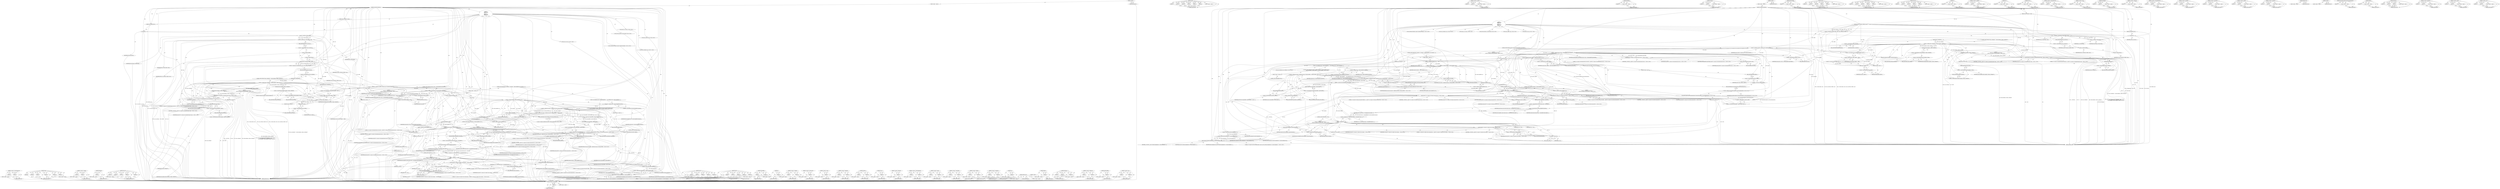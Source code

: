digraph "&lt;operator&gt;.cast" {
vulnerable_329 [label=<(METHOD,&lt;operator&gt;.indirectIndexAccess)>];
vulnerable_330 [label=<(PARAM,p1)>];
vulnerable_331 [label=<(PARAM,p2)>];
vulnerable_332 [label=<(BLOCK,&lt;empty&gt;,&lt;empty&gt;)>];
vulnerable_333 [label=<(METHOD_RETURN,ANY)>];
vulnerable_307 [label=<(METHOD,ALOGE)>];
vulnerable_308 [label=<(PARAM,p1)>];
vulnerable_309 [label=<(PARAM,p2)>];
vulnerable_310 [label=<(PARAM,p3)>];
vulnerable_311 [label=<(PARAM,p4)>];
vulnerable_312 [label=<(PARAM,p5)>];
vulnerable_313 [label=<(PARAM,p6)>];
vulnerable_314 [label=<(BLOCK,&lt;empty&gt;,&lt;empty&gt;)>];
vulnerable_315 [label=<(METHOD_RETURN,ANY)>];
vulnerable_256 [label=<(METHOD,&lt;operator&gt;.lessThan)>];
vulnerable_257 [label=<(PARAM,p1)>];
vulnerable_258 [label=<(PARAM,p2)>];
vulnerable_259 [label=<(BLOCK,&lt;empty&gt;,&lt;empty&gt;)>];
vulnerable_260 [label=<(METHOD_RETURN,ANY)>];
vulnerable_281 [label=<(METHOD,getHeapID)>];
vulnerable_282 [label=<(PARAM,p1)>];
vulnerable_283 [label=<(BLOCK,&lt;empty&gt;,&lt;empty&gt;)>];
vulnerable_284 [label=<(METHOD_RETURN,ANY)>];
vulnerable_374 [label=<(METHOD,ALOGV_IF)>];
vulnerable_375 [label=<(PARAM,p1)>];
vulnerable_376 [label=<(PARAM,p2)>];
vulnerable_377 [label=<(PARAM,p3)>];
vulnerable_378 [label=<(PARAM,p4)>];
vulnerable_379 [label=<(PARAM,p5)>];
vulnerable_380 [label=<(BLOCK,&lt;empty&gt;,&lt;empty&gt;)>];
vulnerable_381 [label=<(METHOD_RETURN,ANY)>];
vulnerable_6 [label=<(METHOD,&lt;global&gt;)<SUB>1</SUB>>];
vulnerable_7 [label=<(BLOCK,&lt;empty&gt;,&lt;empty&gt;)<SUB>1</SUB>>];
vulnerable_8 [label=<(METHOD,releaseRecordingFrame)<SUB>1</SUB>>];
vulnerable_9 [label=<(PARAM,const sp&lt;IMemory&gt;&amp; mem)<SUB>1</SUB>>];
vulnerable_10 [label="<(BLOCK,{
    ATRACE_CALL();
 status_t res;

 Mutex::Au...,{
    ATRACE_CALL();
 status_t res;

 Mutex::Au...)<SUB>1</SUB>>"];
vulnerable_11 [label=<(ATRACE_CALL,ATRACE_CALL())<SUB>2</SUB>>];
vulnerable_12 [label="<(LOCAL,status_t res: status_t)<SUB>3</SUB>>"];
vulnerable_13 [label="<(LOCAL,Mutex.Autolock m: Mutex.Autolock)<SUB>5</SUB>>"];
vulnerable_14 [label=<(m,m(mMutex))<SUB>5</SUB>>];
vulnerable_15 [label=<(IDENTIFIER,mMutex,m(mMutex))<SUB>5</SUB>>];
vulnerable_16 [label="<(LOCAL,ssize_t offset: ssize_t)<SUB>6</SUB>>"];
vulnerable_17 [label="<(LOCAL,size_t size: size_t)<SUB>7</SUB>>"];
vulnerable_18 [label=<(&lt;operator&gt;.assignment,sp&lt;IMemoryHeap&gt; heap = mem-&gt;getMemory(&amp;offset, ...)<SUB>8</SUB>>];
vulnerable_19 [label=<(&lt;operator&gt;.greaterThan,sp&lt;IMemoryHeap&gt; heap)<SUB>8</SUB>>];
vulnerable_20 [label=<(&lt;operator&gt;.lessThan,sp&lt;IMemoryHeap)<SUB>8</SUB>>];
vulnerable_21 [label=<(IDENTIFIER,sp,sp&lt;IMemoryHeap)<SUB>8</SUB>>];
vulnerable_22 [label=<(IDENTIFIER,IMemoryHeap,sp&lt;IMemoryHeap)<SUB>8</SUB>>];
vulnerable_23 [label=<(IDENTIFIER,heap,sp&lt;IMemoryHeap&gt; heap)<SUB>8</SUB>>];
vulnerable_24 [label=<(getMemory,mem-&gt;getMemory(&amp;offset, &amp;size))<SUB>8</SUB>>];
vulnerable_25 [label=<(&lt;operator&gt;.indirectFieldAccess,mem-&gt;getMemory)<SUB>8</SUB>>];
vulnerable_26 [label=<(IDENTIFIER,mem,mem-&gt;getMemory(&amp;offset, &amp;size))<SUB>8</SUB>>];
vulnerable_27 [label=<(FIELD_IDENTIFIER,getMemory,getMemory)<SUB>8</SUB>>];
vulnerable_28 [label=<(&lt;operator&gt;.addressOf,&amp;offset)<SUB>8</SUB>>];
vulnerable_29 [label=<(IDENTIFIER,offset,mem-&gt;getMemory(&amp;offset, &amp;size))<SUB>8</SUB>>];
vulnerable_30 [label=<(&lt;operator&gt;.addressOf,&amp;size)<SUB>8</SUB>>];
vulnerable_31 [label=<(IDENTIFIER,size,mem-&gt;getMemory(&amp;offset, &amp;size))<SUB>8</SUB>>];
vulnerable_32 [label=<(CONTROL_STRUCTURE,IF,if (heap-&gt;getHeapID() != mRecordingHeap-&gt;mHeap-&gt;getHeapID()))<SUB>9</SUB>>];
vulnerable_33 [label=<(&lt;operator&gt;.notEquals,heap-&gt;getHeapID() != mRecordingHeap-&gt;mHeap-&gt;get...)<SUB>9</SUB>>];
vulnerable_34 [label=<(getHeapID,heap-&gt;getHeapID())<SUB>9</SUB>>];
vulnerable_35 [label=<(&lt;operator&gt;.indirectFieldAccess,heap-&gt;getHeapID)<SUB>9</SUB>>];
vulnerable_36 [label=<(IDENTIFIER,heap,heap-&gt;getHeapID())<SUB>9</SUB>>];
vulnerable_37 [label=<(FIELD_IDENTIFIER,getHeapID,getHeapID)<SUB>9</SUB>>];
vulnerable_38 [label=<(getHeapID,mRecordingHeap-&gt;mHeap-&gt;getHeapID())<SUB>9</SUB>>];
vulnerable_39 [label=<(&lt;operator&gt;.indirectFieldAccess,mRecordingHeap-&gt;mHeap-&gt;getHeapID)<SUB>9</SUB>>];
vulnerable_40 [label=<(&lt;operator&gt;.indirectFieldAccess,mRecordingHeap-&gt;mHeap)<SUB>9</SUB>>];
vulnerable_41 [label=<(IDENTIFIER,mRecordingHeap,mRecordingHeap-&gt;mHeap-&gt;getHeapID())<SUB>9</SUB>>];
vulnerable_42 [label=<(FIELD_IDENTIFIER,mHeap,mHeap)<SUB>9</SUB>>];
vulnerable_43 [label=<(FIELD_IDENTIFIER,getHeapID,getHeapID)<SUB>9</SUB>>];
vulnerable_44 [label="<(BLOCK,{
        ALOGW(&quot;%s: Camera %d: Mismatched heap...,{
        ALOGW(&quot;%s: Camera %d: Mismatched heap...)<SUB>9</SUB>>"];
vulnerable_45 [label="<(ALOGW,ALOGW(&quot;%s: Camera %d: Mismatched heap ID, ignor...)<SUB>10</SUB>>"];
vulnerable_46 [label="<(LITERAL,&quot;%s: Camera %d: Mismatched heap ID, ignoring re...,ALOGW(&quot;%s: Camera %d: Mismatched heap ID, ignor...)<SUB>10</SUB>>"];
vulnerable_47 [label="<(IDENTIFIER,__FUNCTION__,ALOGW(&quot;%s: Camera %d: Mismatched heap ID, ignor...)<SUB>11</SUB>>"];
vulnerable_48 [label="<(IDENTIFIER,mId,ALOGW(&quot;%s: Camera %d: Mismatched heap ID, ignor...)<SUB>11</SUB>>"];
vulnerable_49 [label=<(getHeapID,heap-&gt;getHeapID())<SUB>12</SUB>>];
vulnerable_50 [label=<(&lt;operator&gt;.indirectFieldAccess,heap-&gt;getHeapID)<SUB>12</SUB>>];
vulnerable_51 [label=<(IDENTIFIER,heap,heap-&gt;getHeapID())<SUB>12</SUB>>];
vulnerable_52 [label=<(FIELD_IDENTIFIER,getHeapID,getHeapID)<SUB>12</SUB>>];
vulnerable_53 [label=<(getHeapID,mRecordingHeap-&gt;mHeap-&gt;getHeapID())<SUB>12</SUB>>];
vulnerable_54 [label=<(&lt;operator&gt;.indirectFieldAccess,mRecordingHeap-&gt;mHeap-&gt;getHeapID)<SUB>12</SUB>>];
vulnerable_55 [label=<(&lt;operator&gt;.indirectFieldAccess,mRecordingHeap-&gt;mHeap)<SUB>12</SUB>>];
vulnerable_56 [label=<(IDENTIFIER,mRecordingHeap,mRecordingHeap-&gt;mHeap-&gt;getHeapID())<SUB>12</SUB>>];
vulnerable_57 [label=<(FIELD_IDENTIFIER,mHeap,mHeap)<SUB>12</SUB>>];
vulnerable_58 [label=<(FIELD_IDENTIFIER,getHeapID,getHeapID)<SUB>12</SUB>>];
vulnerable_59 [label=<(RETURN,return;,return;)<SUB>13</SUB>>];
vulnerable_60 [label="<(LOCAL,VideoNativeMetadata* payload: VideoNativeMetadata*)<SUB>16</SUB>>"];
vulnerable_61 [label=<(&lt;operator&gt;.assignment,*payload = reinterpret_cast&lt;VideoNativeMetadata...)<SUB>16</SUB>>];
vulnerable_62 [label=<(IDENTIFIER,payload,*payload = reinterpret_cast&lt;VideoNativeMetadata...)<SUB>16</SUB>>];
vulnerable_63 [label=<(&lt;operator&gt;.cast,reinterpret_cast&lt;VideoNativeMetadata*&gt;(
 (uint8...)<SUB>16</SUB>>];
vulnerable_64 [label=<(UNKNOWN,VideoNativeMetadata*,VideoNativeMetadata*)<SUB>16</SUB>>];
vulnerable_65 [label=<(&lt;operator&gt;.addition,(uint8_t*)heap-&gt;getBase() + offset)<SUB>17</SUB>>];
vulnerable_66 [label=<(&lt;operator&gt;.cast,(uint8_t*)heap-&gt;getBase())<SUB>17</SUB>>];
vulnerable_67 [label=<(UNKNOWN,uint8_t*,uint8_t*)<SUB>17</SUB>>];
vulnerable_68 [label=<(getBase,heap-&gt;getBase())<SUB>17</SUB>>];
vulnerable_69 [label=<(&lt;operator&gt;.indirectFieldAccess,heap-&gt;getBase)<SUB>17</SUB>>];
vulnerable_70 [label=<(IDENTIFIER,heap,heap-&gt;getBase())<SUB>17</SUB>>];
vulnerable_71 [label=<(FIELD_IDENTIFIER,getBase,getBase)<SUB>17</SUB>>];
vulnerable_72 [label=<(IDENTIFIER,offset,(uint8_t*)heap-&gt;getBase() + offset)<SUB>17</SUB>>];
vulnerable_73 [label=<(CONTROL_STRUCTURE,IF,if (payload-&gt;eType != kMetadataBufferTypeANWBuffer))<SUB>19</SUB>>];
vulnerable_74 [label=<(&lt;operator&gt;.notEquals,payload-&gt;eType != kMetadataBufferTypeANWBuffer)<SUB>19</SUB>>];
vulnerable_75 [label=<(&lt;operator&gt;.indirectFieldAccess,payload-&gt;eType)<SUB>19</SUB>>];
vulnerable_76 [label=<(IDENTIFIER,payload,payload-&gt;eType != kMetadataBufferTypeANWBuffer)<SUB>19</SUB>>];
vulnerable_77 [label=<(FIELD_IDENTIFIER,eType,eType)<SUB>19</SUB>>];
vulnerable_78 [label=<(IDENTIFIER,kMetadataBufferTypeANWBuffer,payload-&gt;eType != kMetadataBufferTypeANWBuffer)<SUB>19</SUB>>];
vulnerable_79 [label="<(BLOCK,{
        ALOGE(&quot;%s: Camera %d: Recording frame...,{
        ALOGE(&quot;%s: Camera %d: Recording frame...)<SUB>19</SUB>>"];
vulnerable_80 [label="<(ALOGE,ALOGE(&quot;%s: Camera %d: Recording frame type inva...)<SUB>20</SUB>>"];
vulnerable_81 [label="<(LITERAL,&quot;%s: Camera %d: Recording frame type invalid (g...,ALOGE(&quot;%s: Camera %d: Recording frame type inva...)<SUB>20</SUB>>"];
vulnerable_82 [label="<(IDENTIFIER,__FUNCTION__,ALOGE(&quot;%s: Camera %d: Recording frame type inva...)<SUB>21</SUB>>"];
vulnerable_83 [label="<(IDENTIFIER,mId,ALOGE(&quot;%s: Camera %d: Recording frame type inva...)<SUB>21</SUB>>"];
vulnerable_84 [label=<(&lt;operator&gt;.indirectFieldAccess,payload-&gt;eType)<SUB>21</SUB>>];
vulnerable_85 [label="<(IDENTIFIER,payload,ALOGE(&quot;%s: Camera %d: Recording frame type inva...)<SUB>21</SUB>>"];
vulnerable_86 [label=<(FIELD_IDENTIFIER,eType,eType)<SUB>21</SUB>>];
vulnerable_87 [label="<(IDENTIFIER,kMetadataBufferTypeANWBuffer,ALOGE(&quot;%s: Camera %d: Recording frame type inva...)<SUB>22</SUB>>"];
vulnerable_88 [label=<(RETURN,return;,return;)<SUB>24</SUB>>];
vulnerable_89 [label="<(LOCAL,size_t itemIndex: size_t)<SUB>27</SUB>>"];
vulnerable_90 [label=<(CONTROL_STRUCTURE,FOR,for (itemIndex = 0;itemIndex &lt; mRecordingBuffers.size();itemIndex++))<SUB>28</SUB>>];
vulnerable_91 [label=<(BLOCK,&lt;empty&gt;,&lt;empty&gt;)<SUB>28</SUB>>];
vulnerable_92 [label=<(&lt;operator&gt;.assignment,itemIndex = 0)<SUB>28</SUB>>];
vulnerable_93 [label=<(IDENTIFIER,itemIndex,itemIndex = 0)<SUB>28</SUB>>];
vulnerable_94 [label=<(LITERAL,0,itemIndex = 0)<SUB>28</SUB>>];
vulnerable_95 [label=<(&lt;operator&gt;.lessThan,itemIndex &lt; mRecordingBuffers.size())<SUB>28</SUB>>];
vulnerable_96 [label=<(IDENTIFIER,itemIndex,itemIndex &lt; mRecordingBuffers.size())<SUB>28</SUB>>];
vulnerable_97 [label=<(size,mRecordingBuffers.size())<SUB>28</SUB>>];
vulnerable_98 [label=<(&lt;operator&gt;.fieldAccess,mRecordingBuffers.size)<SUB>28</SUB>>];
vulnerable_99 [label=<(IDENTIFIER,mRecordingBuffers,mRecordingBuffers.size())<SUB>28</SUB>>];
vulnerable_100 [label=<(FIELD_IDENTIFIER,size,size)<SUB>28</SUB>>];
vulnerable_101 [label=<(&lt;operator&gt;.postIncrement,itemIndex++)<SUB>28</SUB>>];
vulnerable_102 [label=<(IDENTIFIER,itemIndex,itemIndex++)<SUB>28</SUB>>];
vulnerable_103 [label=<(BLOCK,{
 const BufferItem item = mRecordingBuffers[it...,{
 const BufferItem item = mRecordingBuffers[it...)<SUB>28</SUB>>];
vulnerable_104 [label="<(LOCAL,const BufferItem item: BufferItem)<SUB>29</SUB>>"];
vulnerable_105 [label=<(&lt;operator&gt;.assignment,item = mRecordingBuffers[itemIndex])<SUB>29</SUB>>];
vulnerable_106 [label=<(IDENTIFIER,item,item = mRecordingBuffers[itemIndex])<SUB>29</SUB>>];
vulnerable_107 [label=<(&lt;operator&gt;.indirectIndexAccess,mRecordingBuffers[itemIndex])<SUB>29</SUB>>];
vulnerable_108 [label=<(IDENTIFIER,mRecordingBuffers,item = mRecordingBuffers[itemIndex])<SUB>29</SUB>>];
vulnerable_109 [label=<(IDENTIFIER,itemIndex,item = mRecordingBuffers[itemIndex])<SUB>29</SUB>>];
vulnerable_110 [label="<(CONTROL_STRUCTURE,IF,if (item.mBuf != BufferItemConsumer::INVALID_BUFFER_SLOT &amp;&amp;
                item.mGraphicBuffer-&gt;getNativeBuffer() == payload-&gt;pBuffer))<SUB>30</SUB>>"];
vulnerable_111 [label="<(&lt;operator&gt;.logicalAnd,item.mBuf != BufferItemConsumer::INVALID_BUFFER...)<SUB>30</SUB>>"];
vulnerable_112 [label="<(&lt;operator&gt;.notEquals,item.mBuf != BufferItemConsumer::INVALID_BUFFER...)<SUB>30</SUB>>"];
vulnerable_113 [label=<(&lt;operator&gt;.fieldAccess,item.mBuf)<SUB>30</SUB>>];
vulnerable_114 [label="<(IDENTIFIER,item,item.mBuf != BufferItemConsumer::INVALID_BUFFER...)<SUB>30</SUB>>"];
vulnerable_115 [label=<(FIELD_IDENTIFIER,mBuf,mBuf)<SUB>30</SUB>>];
vulnerable_116 [label="<(&lt;operator&gt;.fieldAccess,BufferItemConsumer::INVALID_BUFFER_SLOT)<SUB>30</SUB>>"];
vulnerable_117 [label="<(IDENTIFIER,BufferItemConsumer,item.mBuf != BufferItemConsumer::INVALID_BUFFER...)<SUB>30</SUB>>"];
vulnerable_118 [label=<(FIELD_IDENTIFIER,INVALID_BUFFER_SLOT,INVALID_BUFFER_SLOT)<SUB>30</SUB>>];
vulnerable_119 [label=<(&lt;operator&gt;.equals,item.mGraphicBuffer-&gt;getNativeBuffer() == paylo...)<SUB>31</SUB>>];
vulnerable_120 [label=<(getNativeBuffer,item.mGraphicBuffer-&gt;getNativeBuffer())<SUB>31</SUB>>];
vulnerable_121 [label=<(&lt;operator&gt;.indirectFieldAccess,item.mGraphicBuffer-&gt;getNativeBuffer)<SUB>31</SUB>>];
vulnerable_122 [label=<(&lt;operator&gt;.fieldAccess,item.mGraphicBuffer)<SUB>31</SUB>>];
vulnerable_123 [label=<(IDENTIFIER,item,item.mGraphicBuffer-&gt;getNativeBuffer())<SUB>31</SUB>>];
vulnerable_124 [label=<(FIELD_IDENTIFIER,mGraphicBuffer,mGraphicBuffer)<SUB>31</SUB>>];
vulnerable_125 [label=<(FIELD_IDENTIFIER,getNativeBuffer,getNativeBuffer)<SUB>31</SUB>>];
vulnerable_126 [label=<(&lt;operator&gt;.indirectFieldAccess,payload-&gt;pBuffer)<SUB>31</SUB>>];
vulnerable_127 [label=<(IDENTIFIER,payload,item.mGraphicBuffer-&gt;getNativeBuffer() == paylo...)<SUB>31</SUB>>];
vulnerable_128 [label=<(FIELD_IDENTIFIER,pBuffer,pBuffer)<SUB>31</SUB>>];
vulnerable_129 [label=<(BLOCK,{
 break;
 },{
 break;
 })<SUB>31</SUB>>];
vulnerable_130 [label=<(CONTROL_STRUCTURE,BREAK,break;)<SUB>32</SUB>>];
vulnerable_131 [label=<(CONTROL_STRUCTURE,IF,if (itemIndex == mRecordingBuffers.size()))<SUB>36</SUB>>];
vulnerable_132 [label=<(&lt;operator&gt;.equals,itemIndex == mRecordingBuffers.size())<SUB>36</SUB>>];
vulnerable_133 [label=<(IDENTIFIER,itemIndex,itemIndex == mRecordingBuffers.size())<SUB>36</SUB>>];
vulnerable_134 [label=<(size,mRecordingBuffers.size())<SUB>36</SUB>>];
vulnerable_135 [label=<(&lt;operator&gt;.fieldAccess,mRecordingBuffers.size)<SUB>36</SUB>>];
vulnerable_136 [label=<(IDENTIFIER,mRecordingBuffers,mRecordingBuffers.size())<SUB>36</SUB>>];
vulnerable_137 [label=<(FIELD_IDENTIFIER,size,size)<SUB>36</SUB>>];
vulnerable_138 [label="<(BLOCK,{
        ALOGE(&quot;%s: Camera %d: Can't find retu...,{
        ALOGE(&quot;%s: Camera %d: Can't find retu...)<SUB>36</SUB>>"];
vulnerable_139 [label="<(ALOGE,ALOGE(&quot;%s: Camera %d: Can't find returned ANW B...)<SUB>37</SUB>>"];
vulnerable_140 [label="<(LITERAL,&quot;%s: Camera %d: Can't find returned ANW Buffer ...,ALOGE(&quot;%s: Camera %d: Can't find returned ANW B...)<SUB>37</SUB>>"];
vulnerable_141 [label="<(IDENTIFIER,__FUNCTION__,ALOGE(&quot;%s: Camera %d: Can't find returned ANW B...)<SUB>38</SUB>>"];
vulnerable_142 [label="<(IDENTIFIER,mId,ALOGE(&quot;%s: Camera %d: Can't find returned ANW B...)<SUB>38</SUB>>"];
vulnerable_143 [label=<(&lt;operator&gt;.indirectFieldAccess,payload-&gt;pBuffer)<SUB>39</SUB>>];
vulnerable_144 [label="<(IDENTIFIER,payload,ALOGE(&quot;%s: Camera %d: Can't find returned ANW B...)<SUB>39</SUB>>"];
vulnerable_145 [label=<(FIELD_IDENTIFIER,pBuffer,pBuffer)<SUB>39</SUB>>];
vulnerable_146 [label=<(RETURN,return;,return;)<SUB>40</SUB>>];
vulnerable_147 [label="<(ALOGVV,ALOGVV(&quot;%s: Camera %d: Freeing returned ANW buf...)<SUB>43</SUB>>"];
vulnerable_148 [label="<(LITERAL,&quot;%s: Camera %d: Freeing returned ANW buffer %p ...,ALOGVV(&quot;%s: Camera %d: Freeing returned ANW buf...)<SUB>43</SUB>>"];
vulnerable_149 [label="<(IDENTIFIER,__FUNCTION__,ALOGVV(&quot;%s: Camera %d: Freeing returned ANW buf...)<SUB>43</SUB>>"];
vulnerable_150 [label="<(IDENTIFIER,mId,ALOGVV(&quot;%s: Camera %d: Freeing returned ANW buf...)<SUB>44</SUB>>"];
vulnerable_151 [label=<(&lt;operator&gt;.indirectFieldAccess,payload-&gt;pBuffer)<SUB>44</SUB>>];
vulnerable_152 [label="<(IDENTIFIER,payload,ALOGVV(&quot;%s: Camera %d: Freeing returned ANW buf...)<SUB>44</SUB>>"];
vulnerable_153 [label=<(FIELD_IDENTIFIER,pBuffer,pBuffer)<SUB>44</SUB>>];
vulnerable_154 [label="<(IDENTIFIER,itemIndex,ALOGVV(&quot;%s: Camera %d: Freeing returned ANW buf...)<SUB>44</SUB>>"];
vulnerable_155 [label=<(&lt;operator&gt;.assignment,res = mRecordingConsumer-&gt;releaseBuffer(mRecord...)<SUB>46</SUB>>];
vulnerable_156 [label=<(IDENTIFIER,res,res = mRecordingConsumer-&gt;releaseBuffer(mRecord...)<SUB>46</SUB>>];
vulnerable_157 [label=<(releaseBuffer,mRecordingConsumer-&gt;releaseBuffer(mRecordingBuf...)<SUB>46</SUB>>];
vulnerable_158 [label=<(&lt;operator&gt;.indirectFieldAccess,mRecordingConsumer-&gt;releaseBuffer)<SUB>46</SUB>>];
vulnerable_159 [label=<(IDENTIFIER,mRecordingConsumer,mRecordingConsumer-&gt;releaseBuffer(mRecordingBuf...)<SUB>46</SUB>>];
vulnerable_160 [label=<(FIELD_IDENTIFIER,releaseBuffer,releaseBuffer)<SUB>46</SUB>>];
vulnerable_161 [label=<(&lt;operator&gt;.indirectIndexAccess,mRecordingBuffers[itemIndex])<SUB>46</SUB>>];
vulnerable_162 [label=<(IDENTIFIER,mRecordingBuffers,mRecordingConsumer-&gt;releaseBuffer(mRecordingBuf...)<SUB>46</SUB>>];
vulnerable_163 [label=<(IDENTIFIER,itemIndex,mRecordingConsumer-&gt;releaseBuffer(mRecordingBuf...)<SUB>46</SUB>>];
vulnerable_164 [label=<(CONTROL_STRUCTURE,IF,if (res != OK))<SUB>47</SUB>>];
vulnerable_165 [label=<(&lt;operator&gt;.notEquals,res != OK)<SUB>47</SUB>>];
vulnerable_166 [label=<(IDENTIFIER,res,res != OK)<SUB>47</SUB>>];
vulnerable_167 [label=<(IDENTIFIER,OK,res != OK)<SUB>47</SUB>>];
vulnerable_168 [label="<(BLOCK,{
        ALOGE(&quot;%s: Camera %d: Unable to free ...,{
        ALOGE(&quot;%s: Camera %d: Unable to free ...)<SUB>47</SUB>>"];
vulnerable_169 [label="<(ALOGE,ALOGE(&quot;%s: Camera %d: Unable to free recording ...)<SUB>48</SUB>>"];
vulnerable_170 [label="<(LITERAL,&quot;%s: Camera %d: Unable to free recording frame ...,ALOGE(&quot;%s: Camera %d: Unable to free recording ...)<SUB>48</SUB>>"];
vulnerable_171 [label="<(IDENTIFIER,__FUNCTION__,ALOGE(&quot;%s: Camera %d: Unable to free recording ...)<SUB>49</SUB>>"];
vulnerable_172 [label="<(IDENTIFIER,mId,ALOGE(&quot;%s: Camera %d: Unable to free recording ...)<SUB>50</SUB>>"];
vulnerable_173 [label=<(&lt;operator&gt;.indirectFieldAccess,payload-&gt;pBuffer)<SUB>50</SUB>>];
vulnerable_174 [label="<(IDENTIFIER,payload,ALOGE(&quot;%s: Camera %d: Unable to free recording ...)<SUB>50</SUB>>"];
vulnerable_175 [label=<(FIELD_IDENTIFIER,pBuffer,pBuffer)<SUB>50</SUB>>];
vulnerable_176 [label=<(strerror,strerror(-res))<SUB>50</SUB>>];
vulnerable_177 [label=<(&lt;operator&gt;.minus,-res)<SUB>50</SUB>>];
vulnerable_178 [label=<(IDENTIFIER,res,-res)<SUB>50</SUB>>];
vulnerable_179 [label="<(IDENTIFIER,res,ALOGE(&quot;%s: Camera %d: Unable to free recording ...)<SUB>50</SUB>>"];
vulnerable_180 [label=<(RETURN,return;,return;)<SUB>51</SUB>>];
vulnerable_181 [label=<(replaceAt,mRecordingBuffers.replaceAt(itemIndex))<SUB>53</SUB>>];
vulnerable_182 [label=<(&lt;operator&gt;.fieldAccess,mRecordingBuffers.replaceAt)<SUB>53</SUB>>];
vulnerable_183 [label=<(IDENTIFIER,mRecordingBuffers,mRecordingBuffers.replaceAt(itemIndex))<SUB>53</SUB>>];
vulnerable_184 [label=<(FIELD_IDENTIFIER,replaceAt,replaceAt)<SUB>53</SUB>>];
vulnerable_185 [label=<(IDENTIFIER,itemIndex,mRecordingBuffers.replaceAt(itemIndex))<SUB>53</SUB>>];
vulnerable_186 [label=<(&lt;operator&gt;.postIncrement,mRecordingHeapFree++)<SUB>55</SUB>>];
vulnerable_187 [label=<(IDENTIFIER,mRecordingHeapFree,mRecordingHeapFree++)<SUB>55</SUB>>];
vulnerable_188 [label=<(ALOGV_IF,ALOGV_IF(mRecordingHeapFree == mRecordingHeapCo...)<SUB>56</SUB>>];
vulnerable_189 [label=<(&lt;operator&gt;.equals,mRecordingHeapFree == mRecordingHeapCount)<SUB>56</SUB>>];
vulnerable_190 [label=<(IDENTIFIER,mRecordingHeapFree,mRecordingHeapFree == mRecordingHeapCount)<SUB>56</SUB>>];
vulnerable_191 [label=<(IDENTIFIER,mRecordingHeapCount,mRecordingHeapFree == mRecordingHeapCount)<SUB>56</SUB>>];
vulnerable_192 [label="<(LITERAL,&quot;%s: Camera %d: All %d recording buffers returned&quot;,ALOGV_IF(mRecordingHeapFree == mRecordingHeapCo...)<SUB>57</SUB>>"];
vulnerable_193 [label=<(IDENTIFIER,__FUNCTION__,ALOGV_IF(mRecordingHeapFree == mRecordingHeapCo...)<SUB>58</SUB>>];
vulnerable_194 [label=<(IDENTIFIER,mId,ALOGV_IF(mRecordingHeapFree == mRecordingHeapCo...)<SUB>58</SUB>>];
vulnerable_195 [label=<(IDENTIFIER,mRecordingHeapCount,ALOGV_IF(mRecordingHeapFree == mRecordingHeapCo...)<SUB>58</SUB>>];
vulnerable_196 [label=<(METHOD_RETURN,void)<SUB>1</SUB>>];
vulnerable_198 [label=<(METHOD_RETURN,ANY)<SUB>1</SUB>>];
vulnerable_348 [label=<(METHOD,ALOGVV)>];
vulnerable_349 [label=<(PARAM,p1)>];
vulnerable_350 [label=<(PARAM,p2)>];
vulnerable_351 [label=<(PARAM,p3)>];
vulnerable_352 [label=<(PARAM,p4)>];
vulnerable_353 [label=<(PARAM,p5)>];
vulnerable_354 [label=<(BLOCK,&lt;empty&gt;,&lt;empty&gt;)>];
vulnerable_355 [label=<(METHOD_RETURN,ANY)>];
vulnerable_285 [label=<(METHOD,ALOGW)>];
vulnerable_286 [label=<(PARAM,p1)>];
vulnerable_287 [label=<(PARAM,p2)>];
vulnerable_288 [label=<(PARAM,p3)>];
vulnerable_289 [label=<(PARAM,p4)>];
vulnerable_290 [label=<(PARAM,p5)>];
vulnerable_291 [label=<(BLOCK,&lt;empty&gt;,&lt;empty&gt;)>];
vulnerable_292 [label=<(METHOD_RETURN,ANY)>];
vulnerable_356 [label=<(METHOD,releaseBuffer)>];
vulnerable_357 [label=<(PARAM,p1)>];
vulnerable_358 [label=<(PARAM,p2)>];
vulnerable_359 [label=<(BLOCK,&lt;empty&gt;,&lt;empty&gt;)>];
vulnerable_360 [label=<(METHOD_RETURN,ANY)>];
vulnerable_242 [label=<(METHOD,m)>];
vulnerable_243 [label=<(PARAM,p1)>];
vulnerable_244 [label=<(BLOCK,&lt;empty&gt;,&lt;empty&gt;)>];
vulnerable_245 [label=<(METHOD_RETURN,ANY)>];
vulnerable_276 [label=<(METHOD,&lt;operator&gt;.notEquals)>];
vulnerable_277 [label=<(PARAM,p1)>];
vulnerable_278 [label=<(PARAM,p2)>];
vulnerable_279 [label=<(BLOCK,&lt;empty&gt;,&lt;empty&gt;)>];
vulnerable_280 [label=<(METHOD_RETURN,ANY)>];
vulnerable_325 [label=<(METHOD,&lt;operator&gt;.postIncrement)>];
vulnerable_326 [label=<(PARAM,p1)>];
vulnerable_327 [label=<(BLOCK,&lt;empty&gt;,&lt;empty&gt;)>];
vulnerable_328 [label=<(METHOD_RETURN,ANY)>];
vulnerable_365 [label=<(METHOD,&lt;operator&gt;.minus)>];
vulnerable_366 [label=<(PARAM,p1)>];
vulnerable_367 [label=<(BLOCK,&lt;empty&gt;,&lt;empty&gt;)>];
vulnerable_368 [label=<(METHOD_RETURN,ANY)>];
vulnerable_334 [label=<(METHOD,&lt;operator&gt;.logicalAnd)>];
vulnerable_335 [label=<(PARAM,p1)>];
vulnerable_336 [label=<(PARAM,p2)>];
vulnerable_337 [label=<(BLOCK,&lt;empty&gt;,&lt;empty&gt;)>];
vulnerable_338 [label=<(METHOD_RETURN,ANY)>];
vulnerable_369 [label=<(METHOD,replaceAt)>];
vulnerable_370 [label=<(PARAM,p1)>];
vulnerable_371 [label=<(PARAM,p2)>];
vulnerable_372 [label=<(BLOCK,&lt;empty&gt;,&lt;empty&gt;)>];
vulnerable_373 [label=<(METHOD_RETURN,ANY)>];
vulnerable_361 [label=<(METHOD,strerror)>];
vulnerable_362 [label=<(PARAM,p1)>];
vulnerable_363 [label=<(BLOCK,&lt;empty&gt;,&lt;empty&gt;)>];
vulnerable_364 [label=<(METHOD_RETURN,ANY)>];
vulnerable_272 [label=<(METHOD,&lt;operator&gt;.addressOf)>];
vulnerable_273 [label=<(PARAM,p1)>];
vulnerable_274 [label=<(BLOCK,&lt;empty&gt;,&lt;empty&gt;)>];
vulnerable_275 [label=<(METHOD_RETURN,ANY)>];
vulnerable_267 [label=<(METHOD,&lt;operator&gt;.indirectFieldAccess)>];
vulnerable_268 [label=<(PARAM,p1)>];
vulnerable_269 [label=<(PARAM,p2)>];
vulnerable_270 [label=<(BLOCK,&lt;empty&gt;,&lt;empty&gt;)>];
vulnerable_271 [label=<(METHOD_RETURN,ANY)>];
vulnerable_339 [label=<(METHOD,&lt;operator&gt;.equals)>];
vulnerable_340 [label=<(PARAM,p1)>];
vulnerable_341 [label=<(PARAM,p2)>];
vulnerable_342 [label=<(BLOCK,&lt;empty&gt;,&lt;empty&gt;)>];
vulnerable_343 [label=<(METHOD_RETURN,ANY)>];
vulnerable_251 [label=<(METHOD,&lt;operator&gt;.greaterThan)>];
vulnerable_252 [label=<(PARAM,p1)>];
vulnerable_253 [label=<(PARAM,p2)>];
vulnerable_254 [label=<(BLOCK,&lt;empty&gt;,&lt;empty&gt;)>];
vulnerable_255 [label=<(METHOD_RETURN,ANY)>];
vulnerable_298 [label=<(METHOD,&lt;operator&gt;.addition)>];
vulnerable_299 [label=<(PARAM,p1)>];
vulnerable_300 [label=<(PARAM,p2)>];
vulnerable_301 [label=<(BLOCK,&lt;empty&gt;,&lt;empty&gt;)>];
vulnerable_302 [label=<(METHOD_RETURN,ANY)>];
vulnerable_246 [label=<(METHOD,&lt;operator&gt;.assignment)>];
vulnerable_247 [label=<(PARAM,p1)>];
vulnerable_248 [label=<(PARAM,p2)>];
vulnerable_249 [label=<(BLOCK,&lt;empty&gt;,&lt;empty&gt;)>];
vulnerable_250 [label=<(METHOD_RETURN,ANY)>];
vulnerable_239 [label=<(METHOD,ATRACE_CALL)>];
vulnerable_240 [label=<(BLOCK,&lt;empty&gt;,&lt;empty&gt;)>];
vulnerable_241 [label=<(METHOD_RETURN,ANY)>];
vulnerable_233 [label=<(METHOD,&lt;global&gt;)<SUB>1</SUB>>];
vulnerable_234 [label=<(BLOCK,&lt;empty&gt;,&lt;empty&gt;)>];
vulnerable_235 [label=<(METHOD_RETURN,ANY)>];
vulnerable_316 [label=<(METHOD,size)>];
vulnerable_317 [label=<(PARAM,p1)>];
vulnerable_318 [label=<(BLOCK,&lt;empty&gt;,&lt;empty&gt;)>];
vulnerable_319 [label=<(METHOD_RETURN,ANY)>];
vulnerable_303 [label=<(METHOD,getBase)>];
vulnerable_304 [label=<(PARAM,p1)>];
vulnerable_305 [label=<(BLOCK,&lt;empty&gt;,&lt;empty&gt;)>];
vulnerable_306 [label=<(METHOD_RETURN,ANY)>];
vulnerable_261 [label=<(METHOD,getMemory)>];
vulnerable_262 [label=<(PARAM,p1)>];
vulnerable_263 [label=<(PARAM,p2)>];
vulnerable_264 [label=<(PARAM,p3)>];
vulnerable_265 [label=<(BLOCK,&lt;empty&gt;,&lt;empty&gt;)>];
vulnerable_266 [label=<(METHOD_RETURN,ANY)>];
vulnerable_320 [label=<(METHOD,&lt;operator&gt;.fieldAccess)>];
vulnerable_321 [label=<(PARAM,p1)>];
vulnerable_322 [label=<(PARAM,p2)>];
vulnerable_323 [label=<(BLOCK,&lt;empty&gt;,&lt;empty&gt;)>];
vulnerable_324 [label=<(METHOD_RETURN,ANY)>];
vulnerable_344 [label=<(METHOD,getNativeBuffer)>];
vulnerable_345 [label=<(PARAM,p1)>];
vulnerable_346 [label=<(BLOCK,&lt;empty&gt;,&lt;empty&gt;)>];
vulnerable_347 [label=<(METHOD_RETURN,ANY)>];
vulnerable_293 [label=<(METHOD,&lt;operator&gt;.cast)>];
vulnerable_294 [label=<(PARAM,p1)>];
vulnerable_295 [label=<(PARAM,p2)>];
vulnerable_296 [label=<(BLOCK,&lt;empty&gt;,&lt;empty&gt;)>];
vulnerable_297 [label=<(METHOD_RETURN,ANY)>];
fixed_345 [label=<(METHOD,&lt;operator&gt;.postIncrement)>];
fixed_346 [label=<(PARAM,p1)>];
fixed_347 [label=<(BLOCK,&lt;empty&gt;,&lt;empty&gt;)>];
fixed_348 [label=<(METHOD_RETURN,ANY)>];
fixed_323 [label=<(METHOD,ALOGE)>];
fixed_324 [label=<(PARAM,p1)>];
fixed_325 [label=<(PARAM,p2)>];
fixed_326 [label=<(PARAM,p3)>];
fixed_327 [label=<(PARAM,p4)>];
fixed_328 [label=<(PARAM,p5)>];
fixed_329 [label=<(PARAM,p6)>];
fixed_330 [label=<(BLOCK,&lt;empty&gt;,&lt;empty&gt;)>];
fixed_331 [label=<(METHOD_RETURN,ANY)>];
fixed_272 [label=<(METHOD,&lt;operator&gt;.lessThan)>];
fixed_273 [label=<(PARAM,p1)>];
fixed_274 [label=<(PARAM,p2)>];
fixed_275 [label=<(BLOCK,&lt;empty&gt;,&lt;empty&gt;)>];
fixed_276 [label=<(METHOD_RETURN,ANY)>];
fixed_297 [label=<(METHOD,getHeapID)>];
fixed_298 [label=<(PARAM,p1)>];
fixed_299 [label=<(BLOCK,&lt;empty&gt;,&lt;empty&gt;)>];
fixed_300 [label=<(METHOD_RETURN,ANY)>];
fixed_389 [label=<(METHOD,replaceAt)>];
fixed_390 [label=<(PARAM,p1)>];
fixed_391 [label=<(PARAM,p2)>];
fixed_392 [label=<(BLOCK,&lt;empty&gt;,&lt;empty&gt;)>];
fixed_393 [label=<(METHOD_RETURN,ANY)>];
fixed_6 [label=<(METHOD,&lt;global&gt;)<SUB>1</SUB>>];
fixed_7 [label=<(BLOCK,&lt;empty&gt;,&lt;empty&gt;)<SUB>1</SUB>>];
fixed_8 [label=<(METHOD,releaseRecordingFrame)<SUB>1</SUB>>];
fixed_9 [label=<(PARAM,const sp&lt;IMemory&gt;&amp; mem)<SUB>1</SUB>>];
fixed_10 [label="<(BLOCK,{
    ATRACE_CALL();
 status_t res;

 Mutex::Au...,{
    ATRACE_CALL();
 status_t res;

 Mutex::Au...)<SUB>1</SUB>>"];
fixed_11 [label=<(ATRACE_CALL,ATRACE_CALL())<SUB>2</SUB>>];
fixed_12 [label="<(LOCAL,status_t res: status_t)<SUB>3</SUB>>"];
fixed_13 [label="<(LOCAL,Mutex.Autolock m: Mutex.Autolock)<SUB>5</SUB>>"];
fixed_14 [label=<(m,m(mMutex))<SUB>5</SUB>>];
fixed_15 [label=<(IDENTIFIER,mMutex,m(mMutex))<SUB>5</SUB>>];
fixed_16 [label="<(LOCAL,ssize_t offset: ssize_t)<SUB>6</SUB>>"];
fixed_17 [label="<(LOCAL,size_t size: size_t)<SUB>7</SUB>>"];
fixed_18 [label=<(&lt;operator&gt;.assignment,sp&lt;IMemoryHeap&gt; heap = mem-&gt;getMemory(&amp;offset, ...)<SUB>8</SUB>>];
fixed_19 [label=<(&lt;operator&gt;.greaterThan,sp&lt;IMemoryHeap&gt; heap)<SUB>8</SUB>>];
fixed_20 [label=<(&lt;operator&gt;.lessThan,sp&lt;IMemoryHeap)<SUB>8</SUB>>];
fixed_21 [label=<(IDENTIFIER,sp,sp&lt;IMemoryHeap)<SUB>8</SUB>>];
fixed_22 [label=<(IDENTIFIER,IMemoryHeap,sp&lt;IMemoryHeap)<SUB>8</SUB>>];
fixed_23 [label=<(IDENTIFIER,heap,sp&lt;IMemoryHeap&gt; heap)<SUB>8</SUB>>];
fixed_24 [label=<(getMemory,mem-&gt;getMemory(&amp;offset, &amp;size))<SUB>8</SUB>>];
fixed_25 [label=<(&lt;operator&gt;.indirectFieldAccess,mem-&gt;getMemory)<SUB>8</SUB>>];
fixed_26 [label=<(IDENTIFIER,mem,mem-&gt;getMemory(&amp;offset, &amp;size))<SUB>8</SUB>>];
fixed_27 [label=<(FIELD_IDENTIFIER,getMemory,getMemory)<SUB>8</SUB>>];
fixed_28 [label=<(&lt;operator&gt;.addressOf,&amp;offset)<SUB>8</SUB>>];
fixed_29 [label=<(IDENTIFIER,offset,mem-&gt;getMemory(&amp;offset, &amp;size))<SUB>8</SUB>>];
fixed_30 [label=<(&lt;operator&gt;.addressOf,&amp;size)<SUB>8</SUB>>];
fixed_31 [label=<(IDENTIFIER,size,mem-&gt;getMemory(&amp;offset, &amp;size))<SUB>8</SUB>>];
fixed_32 [label=<(CONTROL_STRUCTURE,IF,if (heap-&gt;getHeapID() != mRecordingHeap-&gt;mHeap-&gt;getHeapID()))<SUB>9</SUB>>];
fixed_33 [label=<(&lt;operator&gt;.notEquals,heap-&gt;getHeapID() != mRecordingHeap-&gt;mHeap-&gt;get...)<SUB>9</SUB>>];
fixed_34 [label=<(getHeapID,heap-&gt;getHeapID())<SUB>9</SUB>>];
fixed_35 [label=<(&lt;operator&gt;.indirectFieldAccess,heap-&gt;getHeapID)<SUB>9</SUB>>];
fixed_36 [label=<(IDENTIFIER,heap,heap-&gt;getHeapID())<SUB>9</SUB>>];
fixed_37 [label=<(FIELD_IDENTIFIER,getHeapID,getHeapID)<SUB>9</SUB>>];
fixed_38 [label=<(getHeapID,mRecordingHeap-&gt;mHeap-&gt;getHeapID())<SUB>9</SUB>>];
fixed_39 [label=<(&lt;operator&gt;.indirectFieldAccess,mRecordingHeap-&gt;mHeap-&gt;getHeapID)<SUB>9</SUB>>];
fixed_40 [label=<(&lt;operator&gt;.indirectFieldAccess,mRecordingHeap-&gt;mHeap)<SUB>9</SUB>>];
fixed_41 [label=<(IDENTIFIER,mRecordingHeap,mRecordingHeap-&gt;mHeap-&gt;getHeapID())<SUB>9</SUB>>];
fixed_42 [label=<(FIELD_IDENTIFIER,mHeap,mHeap)<SUB>9</SUB>>];
fixed_43 [label=<(FIELD_IDENTIFIER,getHeapID,getHeapID)<SUB>9</SUB>>];
fixed_44 [label="<(BLOCK,{
        ALOGW(&quot;%s: Camera %d: Mismatched heap...,{
        ALOGW(&quot;%s: Camera %d: Mismatched heap...)<SUB>9</SUB>>"];
fixed_45 [label="<(ALOGW,ALOGW(&quot;%s: Camera %d: Mismatched heap ID, ignor...)<SUB>10</SUB>>"];
fixed_46 [label="<(LITERAL,&quot;%s: Camera %d: Mismatched heap ID, ignoring re...,ALOGW(&quot;%s: Camera %d: Mismatched heap ID, ignor...)<SUB>10</SUB>>"];
fixed_47 [label="<(IDENTIFIER,__FUNCTION__,ALOGW(&quot;%s: Camera %d: Mismatched heap ID, ignor...)<SUB>11</SUB>>"];
fixed_48 [label="<(IDENTIFIER,mId,ALOGW(&quot;%s: Camera %d: Mismatched heap ID, ignor...)<SUB>11</SUB>>"];
fixed_49 [label=<(getHeapID,heap-&gt;getHeapID())<SUB>12</SUB>>];
fixed_50 [label=<(&lt;operator&gt;.indirectFieldAccess,heap-&gt;getHeapID)<SUB>12</SUB>>];
fixed_51 [label=<(IDENTIFIER,heap,heap-&gt;getHeapID())<SUB>12</SUB>>];
fixed_52 [label=<(FIELD_IDENTIFIER,getHeapID,getHeapID)<SUB>12</SUB>>];
fixed_53 [label=<(getHeapID,mRecordingHeap-&gt;mHeap-&gt;getHeapID())<SUB>12</SUB>>];
fixed_54 [label=<(&lt;operator&gt;.indirectFieldAccess,mRecordingHeap-&gt;mHeap-&gt;getHeapID)<SUB>12</SUB>>];
fixed_55 [label=<(&lt;operator&gt;.indirectFieldAccess,mRecordingHeap-&gt;mHeap)<SUB>12</SUB>>];
fixed_56 [label=<(IDENTIFIER,mRecordingHeap,mRecordingHeap-&gt;mHeap-&gt;getHeapID())<SUB>12</SUB>>];
fixed_57 [label=<(FIELD_IDENTIFIER,mHeap,mHeap)<SUB>12</SUB>>];
fixed_58 [label=<(FIELD_IDENTIFIER,getHeapID,getHeapID)<SUB>12</SUB>>];
fixed_59 [label=<(RETURN,return;,return;)<SUB>13</SUB>>];
fixed_60 [label="<(LOCAL,VideoNativeMetadata* payload: VideoNativeMetadata*)<SUB>16</SUB>>"];
fixed_61 [label=<(&lt;operator&gt;.assignment,*payload = reinterpret_cast&lt;VideoNativeMetadata...)<SUB>16</SUB>>];
fixed_62 [label=<(IDENTIFIER,payload,*payload = reinterpret_cast&lt;VideoNativeMetadata...)<SUB>16</SUB>>];
fixed_63 [label=<(&lt;operator&gt;.cast,reinterpret_cast&lt;VideoNativeMetadata*&gt;(
 (uint8...)<SUB>16</SUB>>];
fixed_64 [label=<(UNKNOWN,VideoNativeMetadata*,VideoNativeMetadata*)<SUB>16</SUB>>];
fixed_65 [label=<(&lt;operator&gt;.addition,(uint8_t*)heap-&gt;getBase() + offset)<SUB>17</SUB>>];
fixed_66 [label=<(&lt;operator&gt;.cast,(uint8_t*)heap-&gt;getBase())<SUB>17</SUB>>];
fixed_67 [label=<(UNKNOWN,uint8_t*,uint8_t*)<SUB>17</SUB>>];
fixed_68 [label=<(getBase,heap-&gt;getBase())<SUB>17</SUB>>];
fixed_69 [label=<(&lt;operator&gt;.indirectFieldAccess,heap-&gt;getBase)<SUB>17</SUB>>];
fixed_70 [label=<(IDENTIFIER,heap,heap-&gt;getBase())<SUB>17</SUB>>];
fixed_71 [label=<(FIELD_IDENTIFIER,getBase,getBase)<SUB>17</SUB>>];
fixed_72 [label=<(IDENTIFIER,offset,(uint8_t*)heap-&gt;getBase() + offset)<SUB>17</SUB>>];
fixed_73 [label=<(CONTROL_STRUCTURE,IF,if (payload-&gt;eType != kMetadataBufferTypeANWBuffer))<SUB>19</SUB>>];
fixed_74 [label=<(&lt;operator&gt;.notEquals,payload-&gt;eType != kMetadataBufferTypeANWBuffer)<SUB>19</SUB>>];
fixed_75 [label=<(&lt;operator&gt;.indirectFieldAccess,payload-&gt;eType)<SUB>19</SUB>>];
fixed_76 [label=<(IDENTIFIER,payload,payload-&gt;eType != kMetadataBufferTypeANWBuffer)<SUB>19</SUB>>];
fixed_77 [label=<(FIELD_IDENTIFIER,eType,eType)<SUB>19</SUB>>];
fixed_78 [label=<(IDENTIFIER,kMetadataBufferTypeANWBuffer,payload-&gt;eType != kMetadataBufferTypeANWBuffer)<SUB>19</SUB>>];
fixed_79 [label="<(BLOCK,{
        ALOGE(&quot;%s: Camera %d: Recording frame...,{
        ALOGE(&quot;%s: Camera %d: Recording frame...)<SUB>19</SUB>>"];
fixed_80 [label="<(ALOGE,ALOGE(&quot;%s: Camera %d: Recording frame type inva...)<SUB>20</SUB>>"];
fixed_81 [label="<(LITERAL,&quot;%s: Camera %d: Recording frame type invalid (g...,ALOGE(&quot;%s: Camera %d: Recording frame type inva...)<SUB>20</SUB>>"];
fixed_82 [label="<(IDENTIFIER,__FUNCTION__,ALOGE(&quot;%s: Camera %d: Recording frame type inva...)<SUB>21</SUB>>"];
fixed_83 [label="<(IDENTIFIER,mId,ALOGE(&quot;%s: Camera %d: Recording frame type inva...)<SUB>21</SUB>>"];
fixed_84 [label=<(&lt;operator&gt;.indirectFieldAccess,payload-&gt;eType)<SUB>21</SUB>>];
fixed_85 [label="<(IDENTIFIER,payload,ALOGE(&quot;%s: Camera %d: Recording frame type inva...)<SUB>21</SUB>>"];
fixed_86 [label=<(FIELD_IDENTIFIER,eType,eType)<SUB>21</SUB>>];
fixed_87 [label="<(IDENTIFIER,kMetadataBufferTypeANWBuffer,ALOGE(&quot;%s: Camera %d: Recording frame type inva...)<SUB>22</SUB>>"];
fixed_88 [label=<(RETURN,return;,return;)<SUB>24</SUB>>];
fixed_89 [label=<(&lt;operator&gt;.assignment,payload-&gt;pBuffer = (ANativeWindowBuffer*)(((uin...)<SUB>28</SUB>>];
fixed_90 [label=<(&lt;operator&gt;.indirectFieldAccess,payload-&gt;pBuffer)<SUB>28</SUB>>];
fixed_91 [label=<(IDENTIFIER,payload,payload-&gt;pBuffer = (ANativeWindowBuffer*)(((uin...)<SUB>28</SUB>>];
fixed_92 [label=<(FIELD_IDENTIFIER,pBuffer,pBuffer)<SUB>28</SUB>>];
fixed_93 [label=<(&lt;operator&gt;.cast,(ANativeWindowBuffer*)(((uint8_t*)payload-&gt;pBuf...)<SUB>28</SUB>>];
fixed_94 [label=<(UNKNOWN,ANativeWindowBuffer*,ANativeWindowBuffer*)<SUB>28</SUB>>];
fixed_95 [label=<(&lt;operator&gt;.addition,((uint8_t*)payload-&gt;pBuffer) +
            ICam...)<SUB>28</SUB>>];
fixed_96 [label=<(&lt;operator&gt;.cast,(uint8_t*)payload-&gt;pBuffer)<SUB>28</SUB>>];
fixed_97 [label=<(UNKNOWN,uint8_t*,uint8_t*)<SUB>28</SUB>>];
fixed_98 [label=<(&lt;operator&gt;.indirectFieldAccess,payload-&gt;pBuffer)<SUB>28</SUB>>];
fixed_99 [label=<(IDENTIFIER,payload,(uint8_t*)payload-&gt;pBuffer)<SUB>28</SUB>>];
fixed_100 [label=<(FIELD_IDENTIFIER,pBuffer,pBuffer)<SUB>28</SUB>>];
fixed_101 [label="<(ICameraRecordingProxy.getCommonBaseAddress,ICameraRecordingProxy::getCommonBaseAddress())<SUB>29</SUB>>"];
fixed_102 [label="<(&lt;operator&gt;.fieldAccess,ICameraRecordingProxy::getCommonBaseAddress)<SUB>29</SUB>>"];
fixed_103 [label="<(IDENTIFIER,ICameraRecordingProxy,ICameraRecordingProxy::getCommonBaseAddress())<SUB>29</SUB>>"];
fixed_104 [label=<(FIELD_IDENTIFIER,getCommonBaseAddress,getCommonBaseAddress)<SUB>29</SUB>>];
fixed_105 [label="<(LOCAL,size_t itemIndex: size_t)<SUB>31</SUB>>"];
fixed_106 [label=<(CONTROL_STRUCTURE,FOR,for (itemIndex = 0;itemIndex &lt; mRecordingBuffers.size();itemIndex++))<SUB>32</SUB>>];
fixed_107 [label=<(BLOCK,&lt;empty&gt;,&lt;empty&gt;)<SUB>32</SUB>>];
fixed_108 [label=<(&lt;operator&gt;.assignment,itemIndex = 0)<SUB>32</SUB>>];
fixed_109 [label=<(IDENTIFIER,itemIndex,itemIndex = 0)<SUB>32</SUB>>];
fixed_110 [label=<(LITERAL,0,itemIndex = 0)<SUB>32</SUB>>];
fixed_111 [label=<(&lt;operator&gt;.lessThan,itemIndex &lt; mRecordingBuffers.size())<SUB>32</SUB>>];
fixed_112 [label=<(IDENTIFIER,itemIndex,itemIndex &lt; mRecordingBuffers.size())<SUB>32</SUB>>];
fixed_113 [label=<(size,mRecordingBuffers.size())<SUB>32</SUB>>];
fixed_114 [label=<(&lt;operator&gt;.fieldAccess,mRecordingBuffers.size)<SUB>32</SUB>>];
fixed_115 [label=<(IDENTIFIER,mRecordingBuffers,mRecordingBuffers.size())<SUB>32</SUB>>];
fixed_116 [label=<(FIELD_IDENTIFIER,size,size)<SUB>32</SUB>>];
fixed_117 [label=<(&lt;operator&gt;.postIncrement,itemIndex++)<SUB>32</SUB>>];
fixed_118 [label=<(IDENTIFIER,itemIndex,itemIndex++)<SUB>32</SUB>>];
fixed_119 [label=<(BLOCK,{
 const BufferItem item = mRecordingBuffers[it...,{
 const BufferItem item = mRecordingBuffers[it...)<SUB>32</SUB>>];
fixed_120 [label="<(LOCAL,const BufferItem item: BufferItem)<SUB>33</SUB>>"];
fixed_121 [label=<(&lt;operator&gt;.assignment,item = mRecordingBuffers[itemIndex])<SUB>33</SUB>>];
fixed_122 [label=<(IDENTIFIER,item,item = mRecordingBuffers[itemIndex])<SUB>33</SUB>>];
fixed_123 [label=<(&lt;operator&gt;.indirectIndexAccess,mRecordingBuffers[itemIndex])<SUB>33</SUB>>];
fixed_124 [label=<(IDENTIFIER,mRecordingBuffers,item = mRecordingBuffers[itemIndex])<SUB>33</SUB>>];
fixed_125 [label=<(IDENTIFIER,itemIndex,item = mRecordingBuffers[itemIndex])<SUB>33</SUB>>];
fixed_126 [label="<(CONTROL_STRUCTURE,IF,if (item.mBuf != BufferItemConsumer::INVALID_BUFFER_SLOT &amp;&amp;
                item.mGraphicBuffer-&gt;getNativeBuffer() == payload-&gt;pBuffer))<SUB>34</SUB>>"];
fixed_127 [label="<(&lt;operator&gt;.logicalAnd,item.mBuf != BufferItemConsumer::INVALID_BUFFER...)<SUB>34</SUB>>"];
fixed_128 [label="<(&lt;operator&gt;.notEquals,item.mBuf != BufferItemConsumer::INVALID_BUFFER...)<SUB>34</SUB>>"];
fixed_129 [label=<(&lt;operator&gt;.fieldAccess,item.mBuf)<SUB>34</SUB>>];
fixed_130 [label="<(IDENTIFIER,item,item.mBuf != BufferItemConsumer::INVALID_BUFFER...)<SUB>34</SUB>>"];
fixed_131 [label=<(FIELD_IDENTIFIER,mBuf,mBuf)<SUB>34</SUB>>];
fixed_132 [label="<(&lt;operator&gt;.fieldAccess,BufferItemConsumer::INVALID_BUFFER_SLOT)<SUB>34</SUB>>"];
fixed_133 [label="<(IDENTIFIER,BufferItemConsumer,item.mBuf != BufferItemConsumer::INVALID_BUFFER...)<SUB>34</SUB>>"];
fixed_134 [label=<(FIELD_IDENTIFIER,INVALID_BUFFER_SLOT,INVALID_BUFFER_SLOT)<SUB>34</SUB>>];
fixed_135 [label=<(&lt;operator&gt;.equals,item.mGraphicBuffer-&gt;getNativeBuffer() == paylo...)<SUB>35</SUB>>];
fixed_136 [label=<(getNativeBuffer,item.mGraphicBuffer-&gt;getNativeBuffer())<SUB>35</SUB>>];
fixed_137 [label=<(&lt;operator&gt;.indirectFieldAccess,item.mGraphicBuffer-&gt;getNativeBuffer)<SUB>35</SUB>>];
fixed_138 [label=<(&lt;operator&gt;.fieldAccess,item.mGraphicBuffer)<SUB>35</SUB>>];
fixed_139 [label=<(IDENTIFIER,item,item.mGraphicBuffer-&gt;getNativeBuffer())<SUB>35</SUB>>];
fixed_140 [label=<(FIELD_IDENTIFIER,mGraphicBuffer,mGraphicBuffer)<SUB>35</SUB>>];
fixed_141 [label=<(FIELD_IDENTIFIER,getNativeBuffer,getNativeBuffer)<SUB>35</SUB>>];
fixed_142 [label=<(&lt;operator&gt;.indirectFieldAccess,payload-&gt;pBuffer)<SUB>35</SUB>>];
fixed_143 [label=<(IDENTIFIER,payload,item.mGraphicBuffer-&gt;getNativeBuffer() == paylo...)<SUB>35</SUB>>];
fixed_144 [label=<(FIELD_IDENTIFIER,pBuffer,pBuffer)<SUB>35</SUB>>];
fixed_145 [label=<(BLOCK,{
 break;
 },{
 break;
 })<SUB>35</SUB>>];
fixed_146 [label=<(CONTROL_STRUCTURE,BREAK,break;)<SUB>36</SUB>>];
fixed_147 [label=<(CONTROL_STRUCTURE,IF,if (itemIndex == mRecordingBuffers.size()))<SUB>40</SUB>>];
fixed_148 [label=<(&lt;operator&gt;.equals,itemIndex == mRecordingBuffers.size())<SUB>40</SUB>>];
fixed_149 [label=<(IDENTIFIER,itemIndex,itemIndex == mRecordingBuffers.size())<SUB>40</SUB>>];
fixed_150 [label=<(size,mRecordingBuffers.size())<SUB>40</SUB>>];
fixed_151 [label=<(&lt;operator&gt;.fieldAccess,mRecordingBuffers.size)<SUB>40</SUB>>];
fixed_152 [label=<(IDENTIFIER,mRecordingBuffers,mRecordingBuffers.size())<SUB>40</SUB>>];
fixed_153 [label=<(FIELD_IDENTIFIER,size,size)<SUB>40</SUB>>];
fixed_154 [label="<(BLOCK,{
        ALOGE(&quot;%s: Camera %d: Can't find retu...,{
        ALOGE(&quot;%s: Camera %d: Can't find retu...)<SUB>40</SUB>>"];
fixed_155 [label="<(ALOGE,ALOGE(&quot;%s: Camera %d: Can't find returned ANW B...)<SUB>41</SUB>>"];
fixed_156 [label="<(LITERAL,&quot;%s: Camera %d: Can't find returned ANW Buffer ...,ALOGE(&quot;%s: Camera %d: Can't find returned ANW B...)<SUB>41</SUB>>"];
fixed_157 [label="<(IDENTIFIER,__FUNCTION__,ALOGE(&quot;%s: Camera %d: Can't find returned ANW B...)<SUB>42</SUB>>"];
fixed_158 [label="<(IDENTIFIER,mId,ALOGE(&quot;%s: Camera %d: Can't find returned ANW B...)<SUB>42</SUB>>"];
fixed_159 [label=<(&lt;operator&gt;.indirectFieldAccess,payload-&gt;pBuffer)<SUB>43</SUB>>];
fixed_160 [label="<(IDENTIFIER,payload,ALOGE(&quot;%s: Camera %d: Can't find returned ANW B...)<SUB>43</SUB>>"];
fixed_161 [label=<(FIELD_IDENTIFIER,pBuffer,pBuffer)<SUB>43</SUB>>];
fixed_162 [label=<(RETURN,return;,return;)<SUB>44</SUB>>];
fixed_163 [label="<(ALOGVV,ALOGVV(&quot;%s: Camera %d: Freeing returned ANW buf...)<SUB>47</SUB>>"];
fixed_164 [label="<(LITERAL,&quot;%s: Camera %d: Freeing returned ANW buffer %p ...,ALOGVV(&quot;%s: Camera %d: Freeing returned ANW buf...)<SUB>47</SUB>>"];
fixed_165 [label="<(IDENTIFIER,__FUNCTION__,ALOGVV(&quot;%s: Camera %d: Freeing returned ANW buf...)<SUB>47</SUB>>"];
fixed_166 [label="<(IDENTIFIER,mId,ALOGVV(&quot;%s: Camera %d: Freeing returned ANW buf...)<SUB>48</SUB>>"];
fixed_167 [label=<(&lt;operator&gt;.indirectFieldAccess,payload-&gt;pBuffer)<SUB>48</SUB>>];
fixed_168 [label="<(IDENTIFIER,payload,ALOGVV(&quot;%s: Camera %d: Freeing returned ANW buf...)<SUB>48</SUB>>"];
fixed_169 [label=<(FIELD_IDENTIFIER,pBuffer,pBuffer)<SUB>48</SUB>>];
fixed_170 [label="<(IDENTIFIER,itemIndex,ALOGVV(&quot;%s: Camera %d: Freeing returned ANW buf...)<SUB>48</SUB>>"];
fixed_171 [label=<(&lt;operator&gt;.assignment,res = mRecordingConsumer-&gt;releaseBuffer(mRecord...)<SUB>50</SUB>>];
fixed_172 [label=<(IDENTIFIER,res,res = mRecordingConsumer-&gt;releaseBuffer(mRecord...)<SUB>50</SUB>>];
fixed_173 [label=<(releaseBuffer,mRecordingConsumer-&gt;releaseBuffer(mRecordingBuf...)<SUB>50</SUB>>];
fixed_174 [label=<(&lt;operator&gt;.indirectFieldAccess,mRecordingConsumer-&gt;releaseBuffer)<SUB>50</SUB>>];
fixed_175 [label=<(IDENTIFIER,mRecordingConsumer,mRecordingConsumer-&gt;releaseBuffer(mRecordingBuf...)<SUB>50</SUB>>];
fixed_176 [label=<(FIELD_IDENTIFIER,releaseBuffer,releaseBuffer)<SUB>50</SUB>>];
fixed_177 [label=<(&lt;operator&gt;.indirectIndexAccess,mRecordingBuffers[itemIndex])<SUB>50</SUB>>];
fixed_178 [label=<(IDENTIFIER,mRecordingBuffers,mRecordingConsumer-&gt;releaseBuffer(mRecordingBuf...)<SUB>50</SUB>>];
fixed_179 [label=<(IDENTIFIER,itemIndex,mRecordingConsumer-&gt;releaseBuffer(mRecordingBuf...)<SUB>50</SUB>>];
fixed_180 [label=<(CONTROL_STRUCTURE,IF,if (res != OK))<SUB>51</SUB>>];
fixed_181 [label=<(&lt;operator&gt;.notEquals,res != OK)<SUB>51</SUB>>];
fixed_182 [label=<(IDENTIFIER,res,res != OK)<SUB>51</SUB>>];
fixed_183 [label=<(IDENTIFIER,OK,res != OK)<SUB>51</SUB>>];
fixed_184 [label="<(BLOCK,{
        ALOGE(&quot;%s: Camera %d: Unable to free ...,{
        ALOGE(&quot;%s: Camera %d: Unable to free ...)<SUB>51</SUB>>"];
fixed_185 [label="<(ALOGE,ALOGE(&quot;%s: Camera %d: Unable to free recording ...)<SUB>52</SUB>>"];
fixed_186 [label="<(LITERAL,&quot;%s: Camera %d: Unable to free recording frame ...,ALOGE(&quot;%s: Camera %d: Unable to free recording ...)<SUB>52</SUB>>"];
fixed_187 [label="<(IDENTIFIER,__FUNCTION__,ALOGE(&quot;%s: Camera %d: Unable to free recording ...)<SUB>53</SUB>>"];
fixed_188 [label="<(IDENTIFIER,mId,ALOGE(&quot;%s: Camera %d: Unable to free recording ...)<SUB>54</SUB>>"];
fixed_189 [label=<(&lt;operator&gt;.indirectFieldAccess,payload-&gt;pBuffer)<SUB>54</SUB>>];
fixed_190 [label="<(IDENTIFIER,payload,ALOGE(&quot;%s: Camera %d: Unable to free recording ...)<SUB>54</SUB>>"];
fixed_191 [label=<(FIELD_IDENTIFIER,pBuffer,pBuffer)<SUB>54</SUB>>];
fixed_192 [label=<(strerror,strerror(-res))<SUB>54</SUB>>];
fixed_193 [label=<(&lt;operator&gt;.minus,-res)<SUB>54</SUB>>];
fixed_194 [label=<(IDENTIFIER,res,-res)<SUB>54</SUB>>];
fixed_195 [label="<(IDENTIFIER,res,ALOGE(&quot;%s: Camera %d: Unable to free recording ...)<SUB>54</SUB>>"];
fixed_196 [label=<(RETURN,return;,return;)<SUB>55</SUB>>];
fixed_197 [label=<(replaceAt,mRecordingBuffers.replaceAt(itemIndex))<SUB>57</SUB>>];
fixed_198 [label=<(&lt;operator&gt;.fieldAccess,mRecordingBuffers.replaceAt)<SUB>57</SUB>>];
fixed_199 [label=<(IDENTIFIER,mRecordingBuffers,mRecordingBuffers.replaceAt(itemIndex))<SUB>57</SUB>>];
fixed_200 [label=<(FIELD_IDENTIFIER,replaceAt,replaceAt)<SUB>57</SUB>>];
fixed_201 [label=<(IDENTIFIER,itemIndex,mRecordingBuffers.replaceAt(itemIndex))<SUB>57</SUB>>];
fixed_202 [label=<(&lt;operator&gt;.postIncrement,mRecordingHeapFree++)<SUB>59</SUB>>];
fixed_203 [label=<(IDENTIFIER,mRecordingHeapFree,mRecordingHeapFree++)<SUB>59</SUB>>];
fixed_204 [label=<(ALOGV_IF,ALOGV_IF(mRecordingHeapFree == mRecordingHeapCo...)<SUB>60</SUB>>];
fixed_205 [label=<(&lt;operator&gt;.equals,mRecordingHeapFree == mRecordingHeapCount)<SUB>60</SUB>>];
fixed_206 [label=<(IDENTIFIER,mRecordingHeapFree,mRecordingHeapFree == mRecordingHeapCount)<SUB>60</SUB>>];
fixed_207 [label=<(IDENTIFIER,mRecordingHeapCount,mRecordingHeapFree == mRecordingHeapCount)<SUB>60</SUB>>];
fixed_208 [label="<(LITERAL,&quot;%s: Camera %d: All %d recording buffers returned&quot;,ALOGV_IF(mRecordingHeapFree == mRecordingHeapCo...)<SUB>61</SUB>>"];
fixed_209 [label=<(IDENTIFIER,__FUNCTION__,ALOGV_IF(mRecordingHeapFree == mRecordingHeapCo...)<SUB>62</SUB>>];
fixed_210 [label=<(IDENTIFIER,mId,ALOGV_IF(mRecordingHeapFree == mRecordingHeapCo...)<SUB>62</SUB>>];
fixed_211 [label=<(IDENTIFIER,mRecordingHeapCount,ALOGV_IF(mRecordingHeapFree == mRecordingHeapCo...)<SUB>62</SUB>>];
fixed_212 [label=<(METHOD_RETURN,void)<SUB>1</SUB>>];
fixed_214 [label=<(METHOD_RETURN,ANY)<SUB>1</SUB>>];
fixed_364 [label=<(METHOD,getNativeBuffer)>];
fixed_365 [label=<(PARAM,p1)>];
fixed_366 [label=<(BLOCK,&lt;empty&gt;,&lt;empty&gt;)>];
fixed_367 [label=<(METHOD_RETURN,ANY)>];
fixed_301 [label=<(METHOD,ALOGW)>];
fixed_302 [label=<(PARAM,p1)>];
fixed_303 [label=<(PARAM,p2)>];
fixed_304 [label=<(PARAM,p3)>];
fixed_305 [label=<(PARAM,p4)>];
fixed_306 [label=<(PARAM,p5)>];
fixed_307 [label=<(BLOCK,&lt;empty&gt;,&lt;empty&gt;)>];
fixed_308 [label=<(METHOD_RETURN,ANY)>];
fixed_368 [label=<(METHOD,ALOGVV)>];
fixed_369 [label=<(PARAM,p1)>];
fixed_370 [label=<(PARAM,p2)>];
fixed_371 [label=<(PARAM,p3)>];
fixed_372 [label=<(PARAM,p4)>];
fixed_373 [label=<(PARAM,p5)>];
fixed_374 [label=<(BLOCK,&lt;empty&gt;,&lt;empty&gt;)>];
fixed_375 [label=<(METHOD_RETURN,ANY)>];
fixed_394 [label=<(METHOD,ALOGV_IF)>];
fixed_395 [label=<(PARAM,p1)>];
fixed_396 [label=<(PARAM,p2)>];
fixed_397 [label=<(PARAM,p3)>];
fixed_398 [label=<(PARAM,p4)>];
fixed_399 [label=<(PARAM,p5)>];
fixed_400 [label=<(BLOCK,&lt;empty&gt;,&lt;empty&gt;)>];
fixed_401 [label=<(METHOD_RETURN,ANY)>];
fixed_258 [label=<(METHOD,m)>];
fixed_259 [label=<(PARAM,p1)>];
fixed_260 [label=<(BLOCK,&lt;empty&gt;,&lt;empty&gt;)>];
fixed_261 [label=<(METHOD_RETURN,ANY)>];
fixed_292 [label=<(METHOD,&lt;operator&gt;.notEquals)>];
fixed_293 [label=<(PARAM,p1)>];
fixed_294 [label=<(PARAM,p2)>];
fixed_295 [label=<(BLOCK,&lt;empty&gt;,&lt;empty&gt;)>];
fixed_296 [label=<(METHOD_RETURN,ANY)>];
fixed_341 [label=<(METHOD,size)>];
fixed_342 [label=<(PARAM,p1)>];
fixed_343 [label=<(BLOCK,&lt;empty&gt;,&lt;empty&gt;)>];
fixed_344 [label=<(METHOD_RETURN,ANY)>];
fixed_381 [label=<(METHOD,strerror)>];
fixed_382 [label=<(PARAM,p1)>];
fixed_383 [label=<(BLOCK,&lt;empty&gt;,&lt;empty&gt;)>];
fixed_384 [label=<(METHOD_RETURN,ANY)>];
fixed_349 [label=<(METHOD,&lt;operator&gt;.indirectIndexAccess)>];
fixed_350 [label=<(PARAM,p1)>];
fixed_351 [label=<(PARAM,p2)>];
fixed_352 [label=<(BLOCK,&lt;empty&gt;,&lt;empty&gt;)>];
fixed_353 [label=<(METHOD_RETURN,ANY)>];
fixed_385 [label=<(METHOD,&lt;operator&gt;.minus)>];
fixed_386 [label=<(PARAM,p1)>];
fixed_387 [label=<(BLOCK,&lt;empty&gt;,&lt;empty&gt;)>];
fixed_388 [label=<(METHOD_RETURN,ANY)>];
fixed_376 [label=<(METHOD,releaseBuffer)>];
fixed_377 [label=<(PARAM,p1)>];
fixed_378 [label=<(PARAM,p2)>];
fixed_379 [label=<(BLOCK,&lt;empty&gt;,&lt;empty&gt;)>];
fixed_380 [label=<(METHOD_RETURN,ANY)>];
fixed_288 [label=<(METHOD,&lt;operator&gt;.addressOf)>];
fixed_289 [label=<(PARAM,p1)>];
fixed_290 [label=<(BLOCK,&lt;empty&gt;,&lt;empty&gt;)>];
fixed_291 [label=<(METHOD_RETURN,ANY)>];
fixed_283 [label=<(METHOD,&lt;operator&gt;.indirectFieldAccess)>];
fixed_284 [label=<(PARAM,p1)>];
fixed_285 [label=<(PARAM,p2)>];
fixed_286 [label=<(BLOCK,&lt;empty&gt;,&lt;empty&gt;)>];
fixed_287 [label=<(METHOD_RETURN,ANY)>];
fixed_354 [label=<(METHOD,&lt;operator&gt;.logicalAnd)>];
fixed_355 [label=<(PARAM,p1)>];
fixed_356 [label=<(PARAM,p2)>];
fixed_357 [label=<(BLOCK,&lt;empty&gt;,&lt;empty&gt;)>];
fixed_358 [label=<(METHOD_RETURN,ANY)>];
fixed_267 [label=<(METHOD,&lt;operator&gt;.greaterThan)>];
fixed_268 [label=<(PARAM,p1)>];
fixed_269 [label=<(PARAM,p2)>];
fixed_270 [label=<(BLOCK,&lt;empty&gt;,&lt;empty&gt;)>];
fixed_271 [label=<(METHOD_RETURN,ANY)>];
fixed_314 [label=<(METHOD,&lt;operator&gt;.addition)>];
fixed_315 [label=<(PARAM,p1)>];
fixed_316 [label=<(PARAM,p2)>];
fixed_317 [label=<(BLOCK,&lt;empty&gt;,&lt;empty&gt;)>];
fixed_318 [label=<(METHOD_RETURN,ANY)>];
fixed_262 [label=<(METHOD,&lt;operator&gt;.assignment)>];
fixed_263 [label=<(PARAM,p1)>];
fixed_264 [label=<(PARAM,p2)>];
fixed_265 [label=<(BLOCK,&lt;empty&gt;,&lt;empty&gt;)>];
fixed_266 [label=<(METHOD_RETURN,ANY)>];
fixed_255 [label=<(METHOD,ATRACE_CALL)>];
fixed_256 [label=<(BLOCK,&lt;empty&gt;,&lt;empty&gt;)>];
fixed_257 [label=<(METHOD_RETURN,ANY)>];
fixed_249 [label=<(METHOD,&lt;global&gt;)<SUB>1</SUB>>];
fixed_250 [label=<(BLOCK,&lt;empty&gt;,&lt;empty&gt;)>];
fixed_251 [label=<(METHOD_RETURN,ANY)>];
fixed_332 [label=<(METHOD,ICameraRecordingProxy.getCommonBaseAddress)>];
fixed_333 [label=<(PARAM,p1)>];
fixed_334 [label=<(BLOCK,&lt;empty&gt;,&lt;empty&gt;)>];
fixed_335 [label=<(METHOD_RETURN,ANY)>];
fixed_319 [label=<(METHOD,getBase)>];
fixed_320 [label=<(PARAM,p1)>];
fixed_321 [label=<(BLOCK,&lt;empty&gt;,&lt;empty&gt;)>];
fixed_322 [label=<(METHOD_RETURN,ANY)>];
fixed_277 [label=<(METHOD,getMemory)>];
fixed_278 [label=<(PARAM,p1)>];
fixed_279 [label=<(PARAM,p2)>];
fixed_280 [label=<(PARAM,p3)>];
fixed_281 [label=<(BLOCK,&lt;empty&gt;,&lt;empty&gt;)>];
fixed_282 [label=<(METHOD_RETURN,ANY)>];
fixed_336 [label=<(METHOD,&lt;operator&gt;.fieldAccess)>];
fixed_337 [label=<(PARAM,p1)>];
fixed_338 [label=<(PARAM,p2)>];
fixed_339 [label=<(BLOCK,&lt;empty&gt;,&lt;empty&gt;)>];
fixed_340 [label=<(METHOD_RETURN,ANY)>];
fixed_359 [label=<(METHOD,&lt;operator&gt;.equals)>];
fixed_360 [label=<(PARAM,p1)>];
fixed_361 [label=<(PARAM,p2)>];
fixed_362 [label=<(BLOCK,&lt;empty&gt;,&lt;empty&gt;)>];
fixed_363 [label=<(METHOD_RETURN,ANY)>];
fixed_309 [label=<(METHOD,&lt;operator&gt;.cast)>];
fixed_310 [label=<(PARAM,p1)>];
fixed_311 [label=<(PARAM,p2)>];
fixed_312 [label=<(BLOCK,&lt;empty&gt;,&lt;empty&gt;)>];
fixed_313 [label=<(METHOD_RETURN,ANY)>];
vulnerable_329 -> vulnerable_330  [key=0, label="AST: "];
vulnerable_329 -> vulnerable_330  [key=1, label="DDG: "];
vulnerable_329 -> vulnerable_332  [key=0, label="AST: "];
vulnerable_329 -> vulnerable_331  [key=0, label="AST: "];
vulnerable_329 -> vulnerable_331  [key=1, label="DDG: "];
vulnerable_329 -> vulnerable_333  [key=0, label="AST: "];
vulnerable_329 -> vulnerable_333  [key=1, label="CFG: "];
vulnerable_330 -> vulnerable_333  [key=0, label="DDG: p1"];
vulnerable_331 -> vulnerable_333  [key=0, label="DDG: p2"];
vulnerable_332 -> fixed_345  [key=0];
vulnerable_333 -> fixed_345  [key=0];
vulnerable_307 -> vulnerable_308  [key=0, label="AST: "];
vulnerable_307 -> vulnerable_308  [key=1, label="DDG: "];
vulnerable_307 -> vulnerable_314  [key=0, label="AST: "];
vulnerable_307 -> vulnerable_309  [key=0, label="AST: "];
vulnerable_307 -> vulnerable_309  [key=1, label="DDG: "];
vulnerable_307 -> vulnerable_315  [key=0, label="AST: "];
vulnerable_307 -> vulnerable_315  [key=1, label="CFG: "];
vulnerable_307 -> vulnerable_310  [key=0, label="AST: "];
vulnerable_307 -> vulnerable_310  [key=1, label="DDG: "];
vulnerable_307 -> vulnerable_311  [key=0, label="AST: "];
vulnerable_307 -> vulnerable_311  [key=1, label="DDG: "];
vulnerable_307 -> vulnerable_312  [key=0, label="AST: "];
vulnerable_307 -> vulnerable_312  [key=1, label="DDG: "];
vulnerable_307 -> vulnerable_313  [key=0, label="AST: "];
vulnerable_307 -> vulnerable_313  [key=1, label="DDG: "];
vulnerable_308 -> vulnerable_315  [key=0, label="DDG: p1"];
vulnerable_309 -> vulnerable_315  [key=0, label="DDG: p2"];
vulnerable_310 -> vulnerable_315  [key=0, label="DDG: p3"];
vulnerable_311 -> vulnerable_315  [key=0, label="DDG: p4"];
vulnerable_312 -> vulnerable_315  [key=0, label="DDG: p5"];
vulnerable_313 -> vulnerable_315  [key=0, label="DDG: p6"];
vulnerable_314 -> fixed_345  [key=0];
vulnerable_315 -> fixed_345  [key=0];
vulnerable_256 -> vulnerable_257  [key=0, label="AST: "];
vulnerable_256 -> vulnerable_257  [key=1, label="DDG: "];
vulnerable_256 -> vulnerable_259  [key=0, label="AST: "];
vulnerable_256 -> vulnerable_258  [key=0, label="AST: "];
vulnerable_256 -> vulnerable_258  [key=1, label="DDG: "];
vulnerable_256 -> vulnerable_260  [key=0, label="AST: "];
vulnerable_256 -> vulnerable_260  [key=1, label="CFG: "];
vulnerable_257 -> vulnerable_260  [key=0, label="DDG: p1"];
vulnerable_258 -> vulnerable_260  [key=0, label="DDG: p2"];
vulnerable_259 -> fixed_345  [key=0];
vulnerable_260 -> fixed_345  [key=0];
vulnerable_281 -> vulnerable_282  [key=0, label="AST: "];
vulnerable_281 -> vulnerable_282  [key=1, label="DDG: "];
vulnerable_281 -> vulnerable_283  [key=0, label="AST: "];
vulnerable_281 -> vulnerable_284  [key=0, label="AST: "];
vulnerable_281 -> vulnerable_284  [key=1, label="CFG: "];
vulnerable_282 -> vulnerable_284  [key=0, label="DDG: p1"];
vulnerable_283 -> fixed_345  [key=0];
vulnerable_284 -> fixed_345  [key=0];
vulnerable_374 -> vulnerable_375  [key=0, label="AST: "];
vulnerable_374 -> vulnerable_375  [key=1, label="DDG: "];
vulnerable_374 -> vulnerable_380  [key=0, label="AST: "];
vulnerable_374 -> vulnerable_376  [key=0, label="AST: "];
vulnerable_374 -> vulnerable_376  [key=1, label="DDG: "];
vulnerable_374 -> vulnerable_381  [key=0, label="AST: "];
vulnerable_374 -> vulnerable_381  [key=1, label="CFG: "];
vulnerable_374 -> vulnerable_377  [key=0, label="AST: "];
vulnerable_374 -> vulnerable_377  [key=1, label="DDG: "];
vulnerable_374 -> vulnerable_378  [key=0, label="AST: "];
vulnerable_374 -> vulnerable_378  [key=1, label="DDG: "];
vulnerable_374 -> vulnerable_379  [key=0, label="AST: "];
vulnerable_374 -> vulnerable_379  [key=1, label="DDG: "];
vulnerable_375 -> vulnerable_381  [key=0, label="DDG: p1"];
vulnerable_376 -> vulnerable_381  [key=0, label="DDG: p2"];
vulnerable_377 -> vulnerable_381  [key=0, label="DDG: p3"];
vulnerable_378 -> vulnerable_381  [key=0, label="DDG: p4"];
vulnerable_379 -> vulnerable_381  [key=0, label="DDG: p5"];
vulnerable_380 -> fixed_345  [key=0];
vulnerable_381 -> fixed_345  [key=0];
vulnerable_6 -> vulnerable_7  [key=0, label="AST: "];
vulnerable_6 -> vulnerable_198  [key=0, label="AST: "];
vulnerable_6 -> vulnerable_198  [key=1, label="CFG: "];
vulnerable_7 -> vulnerable_8  [key=0, label="AST: "];
vulnerable_8 -> vulnerable_9  [key=0, label="AST: "];
vulnerable_8 -> vulnerable_9  [key=1, label="DDG: "];
vulnerable_8 -> vulnerable_10  [key=0, label="AST: "];
vulnerable_8 -> vulnerable_196  [key=0, label="AST: "];
vulnerable_8 -> vulnerable_11  [key=0, label="CFG: "];
vulnerable_8 -> vulnerable_11  [key=1, label="DDG: "];
vulnerable_8 -> vulnerable_61  [key=0, label="DDG: "];
vulnerable_8 -> vulnerable_14  [key=0, label="DDG: "];
vulnerable_8 -> vulnerable_147  [key=0, label="DDG: "];
vulnerable_8 -> vulnerable_181  [key=0, label="DDG: "];
vulnerable_8 -> vulnerable_186  [key=0, label="DDG: "];
vulnerable_8 -> vulnerable_188  [key=0, label="DDG: "];
vulnerable_8 -> vulnerable_19  [key=0, label="DDG: "];
vulnerable_8 -> vulnerable_24  [key=0, label="DDG: "];
vulnerable_8 -> vulnerable_59  [key=0, label="DDG: "];
vulnerable_8 -> vulnerable_63  [key=0, label="DDG: "];
vulnerable_8 -> vulnerable_74  [key=0, label="DDG: "];
vulnerable_8 -> vulnerable_88  [key=0, label="DDG: "];
vulnerable_8 -> vulnerable_92  [key=0, label="DDG: "];
vulnerable_8 -> vulnerable_95  [key=0, label="DDG: "];
vulnerable_8 -> vulnerable_101  [key=0, label="DDG: "];
vulnerable_8 -> vulnerable_132  [key=0, label="DDG: "];
vulnerable_8 -> vulnerable_146  [key=0, label="DDG: "];
vulnerable_8 -> vulnerable_165  [key=0, label="DDG: "];
vulnerable_8 -> vulnerable_180  [key=0, label="DDG: "];
vulnerable_8 -> vulnerable_189  [key=0, label="DDG: "];
vulnerable_8 -> vulnerable_20  [key=0, label="DDG: "];
vulnerable_8 -> vulnerable_45  [key=0, label="DDG: "];
vulnerable_8 -> vulnerable_65  [key=0, label="DDG: "];
vulnerable_8 -> vulnerable_80  [key=0, label="DDG: "];
vulnerable_8 -> vulnerable_139  [key=0, label="DDG: "];
vulnerable_8 -> vulnerable_169  [key=0, label="DDG: "];
vulnerable_8 -> vulnerable_177  [key=0, label="DDG: "];
vulnerable_9 -> vulnerable_196  [key=0, label="DDG: mem"];
vulnerable_9 -> vulnerable_24  [key=0, label="DDG: mem"];
vulnerable_10 -> vulnerable_11  [key=0, label="AST: "];
vulnerable_10 -> vulnerable_12  [key=0, label="AST: "];
vulnerable_10 -> vulnerable_13  [key=0, label="AST: "];
vulnerable_10 -> vulnerable_14  [key=0, label="AST: "];
vulnerable_10 -> vulnerable_16  [key=0, label="AST: "];
vulnerable_10 -> vulnerable_17  [key=0, label="AST: "];
vulnerable_10 -> vulnerable_18  [key=0, label="AST: "];
vulnerable_10 -> vulnerable_32  [key=0, label="AST: "];
vulnerable_10 -> vulnerable_60  [key=0, label="AST: "];
vulnerable_10 -> vulnerable_61  [key=0, label="AST: "];
vulnerable_10 -> vulnerable_73  [key=0, label="AST: "];
vulnerable_10 -> vulnerable_89  [key=0, label="AST: "];
vulnerable_10 -> vulnerable_90  [key=0, label="AST: "];
vulnerable_10 -> vulnerable_131  [key=0, label="AST: "];
vulnerable_10 -> vulnerable_147  [key=0, label="AST: "];
vulnerable_10 -> vulnerable_155  [key=0, label="AST: "];
vulnerable_10 -> vulnerable_164  [key=0, label="AST: "];
vulnerable_10 -> vulnerable_181  [key=0, label="AST: "];
vulnerable_10 -> vulnerable_186  [key=0, label="AST: "];
vulnerable_10 -> vulnerable_188  [key=0, label="AST: "];
vulnerable_11 -> vulnerable_14  [key=0, label="CFG: "];
vulnerable_11 -> vulnerable_196  [key=0, label="DDG: ATRACE_CALL()"];
vulnerable_12 -> fixed_345  [key=0];
vulnerable_13 -> fixed_345  [key=0];
vulnerable_14 -> vulnerable_15  [key=0, label="AST: "];
vulnerable_14 -> vulnerable_20  [key=0, label="CFG: "];
vulnerable_14 -> vulnerable_196  [key=0, label="DDG: m(mMutex)"];
vulnerable_14 -> vulnerable_196  [key=1, label="DDG: mMutex"];
vulnerable_15 -> fixed_345  [key=0];
vulnerable_16 -> fixed_345  [key=0];
vulnerable_17 -> fixed_345  [key=0];
vulnerable_18 -> vulnerable_19  [key=0, label="AST: "];
vulnerable_18 -> vulnerable_24  [key=0, label="AST: "];
vulnerable_18 -> vulnerable_37  [key=0, label="CFG: "];
vulnerable_18 -> vulnerable_196  [key=0, label="DDG: sp&lt;IMemoryHeap&gt; heap"];
vulnerable_18 -> vulnerable_196  [key=1, label="DDG: mem-&gt;getMemory(&amp;offset, &amp;size)"];
vulnerable_18 -> vulnerable_196  [key=2, label="DDG: sp&lt;IMemoryHeap&gt; heap = mem-&gt;getMemory(&amp;offset, &amp;size)"];
vulnerable_19 -> vulnerable_20  [key=0, label="AST: "];
vulnerable_19 -> vulnerable_23  [key=0, label="AST: "];
vulnerable_19 -> vulnerable_27  [key=0, label="CFG: "];
vulnerable_19 -> vulnerable_196  [key=0, label="DDG: sp&lt;IMemoryHeap"];
vulnerable_19 -> vulnerable_196  [key=1, label="DDG: heap"];
vulnerable_19 -> vulnerable_34  [key=0, label="DDG: heap"];
vulnerable_19 -> vulnerable_49  [key=0, label="DDG: heap"];
vulnerable_19 -> vulnerable_68  [key=0, label="DDG: heap"];
vulnerable_20 -> vulnerable_21  [key=0, label="AST: "];
vulnerable_20 -> vulnerable_22  [key=0, label="AST: "];
vulnerable_20 -> vulnerable_19  [key=0, label="CFG: "];
vulnerable_20 -> vulnerable_19  [key=1, label="DDG: sp"];
vulnerable_20 -> vulnerable_19  [key=2, label="DDG: IMemoryHeap"];
vulnerable_20 -> vulnerable_196  [key=0, label="DDG: IMemoryHeap"];
vulnerable_20 -> vulnerable_196  [key=1, label="DDG: sp"];
vulnerable_21 -> fixed_345  [key=0];
vulnerable_22 -> fixed_345  [key=0];
vulnerable_23 -> fixed_345  [key=0];
vulnerable_24 -> vulnerable_25  [key=0, label="AST: "];
vulnerable_24 -> vulnerable_28  [key=0, label="AST: "];
vulnerable_24 -> vulnerable_30  [key=0, label="AST: "];
vulnerable_24 -> vulnerable_18  [key=0, label="CFG: "];
vulnerable_24 -> vulnerable_18  [key=1, label="DDG: mem-&gt;getMemory"];
vulnerable_24 -> vulnerable_18  [key=2, label="DDG: &amp;offset"];
vulnerable_24 -> vulnerable_18  [key=3, label="DDG: &amp;size"];
vulnerable_24 -> vulnerable_196  [key=0, label="DDG: mem-&gt;getMemory"];
vulnerable_24 -> vulnerable_196  [key=1, label="DDG: &amp;offset"];
vulnerable_24 -> vulnerable_196  [key=2, label="DDG: &amp;size"];
vulnerable_24 -> vulnerable_61  [key=0, label="DDG: &amp;offset"];
vulnerable_24 -> vulnerable_63  [key=0, label="DDG: &amp;offset"];
vulnerable_24 -> vulnerable_65  [key=0, label="DDG: &amp;offset"];
vulnerable_25 -> vulnerable_26  [key=0, label="AST: "];
vulnerable_25 -> vulnerable_27  [key=0, label="AST: "];
vulnerable_25 -> vulnerable_28  [key=0, label="CFG: "];
vulnerable_26 -> fixed_345  [key=0];
vulnerable_27 -> vulnerable_25  [key=0, label="CFG: "];
vulnerable_28 -> vulnerable_29  [key=0, label="AST: "];
vulnerable_28 -> vulnerable_30  [key=0, label="CFG: "];
vulnerable_29 -> fixed_345  [key=0];
vulnerable_30 -> vulnerable_31  [key=0, label="AST: "];
vulnerable_30 -> vulnerable_24  [key=0, label="CFG: "];
vulnerable_31 -> fixed_345  [key=0];
vulnerable_32 -> vulnerable_33  [key=0, label="AST: "];
vulnerable_32 -> vulnerable_44  [key=0, label="AST: "];
vulnerable_33 -> vulnerable_34  [key=0, label="AST: "];
vulnerable_33 -> vulnerable_38  [key=0, label="AST: "];
vulnerable_33 -> vulnerable_52  [key=0, label="CFG: "];
vulnerable_33 -> vulnerable_52  [key=1, label="CDG: "];
vulnerable_33 -> vulnerable_64  [key=0, label="CFG: "];
vulnerable_33 -> vulnerable_64  [key=1, label="CDG: "];
vulnerable_33 -> vulnerable_196  [key=0, label="DDG: heap-&gt;getHeapID() != mRecordingHeap-&gt;mHeap-&gt;getHeapID()"];
vulnerable_33 -> vulnerable_68  [key=0, label="CDG: "];
vulnerable_33 -> vulnerable_77  [key=0, label="CDG: "];
vulnerable_33 -> vulnerable_57  [key=0, label="CDG: "];
vulnerable_33 -> vulnerable_75  [key=0, label="CDG: "];
vulnerable_33 -> vulnerable_69  [key=0, label="CDG: "];
vulnerable_33 -> vulnerable_67  [key=0, label="CDG: "];
vulnerable_33 -> vulnerable_74  [key=0, label="CDG: "];
vulnerable_33 -> vulnerable_50  [key=0, label="CDG: "];
vulnerable_33 -> vulnerable_59  [key=0, label="CDG: "];
vulnerable_33 -> vulnerable_54  [key=0, label="CDG: "];
vulnerable_33 -> vulnerable_58  [key=0, label="CDG: "];
vulnerable_33 -> vulnerable_61  [key=0, label="CDG: "];
vulnerable_33 -> vulnerable_49  [key=0, label="CDG: "];
vulnerable_33 -> vulnerable_66  [key=0, label="CDG: "];
vulnerable_33 -> vulnerable_45  [key=0, label="CDG: "];
vulnerable_33 -> vulnerable_65  [key=0, label="CDG: "];
vulnerable_33 -> vulnerable_71  [key=0, label="CDG: "];
vulnerable_33 -> vulnerable_53  [key=0, label="CDG: "];
vulnerable_33 -> vulnerable_63  [key=0, label="CDG: "];
vulnerable_33 -> vulnerable_55  [key=0, label="CDG: "];
vulnerable_34 -> vulnerable_35  [key=0, label="AST: "];
vulnerable_34 -> vulnerable_42  [key=0, label="CFG: "];
vulnerable_34 -> vulnerable_33  [key=0, label="DDG: heap-&gt;getHeapID"];
vulnerable_34 -> vulnerable_49  [key=0, label="DDG: heap-&gt;getHeapID"];
vulnerable_35 -> vulnerable_36  [key=0, label="AST: "];
vulnerable_35 -> vulnerable_37  [key=0, label="AST: "];
vulnerable_35 -> vulnerable_34  [key=0, label="CFG: "];
vulnerable_36 -> fixed_345  [key=0];
vulnerable_37 -> vulnerable_35  [key=0, label="CFG: "];
vulnerable_38 -> vulnerable_39  [key=0, label="AST: "];
vulnerable_38 -> vulnerable_33  [key=0, label="CFG: "];
vulnerable_38 -> vulnerable_33  [key=1, label="DDG: mRecordingHeap-&gt;mHeap-&gt;getHeapID"];
vulnerable_38 -> vulnerable_53  [key=0, label="DDG: mRecordingHeap-&gt;mHeap-&gt;getHeapID"];
vulnerable_39 -> vulnerable_40  [key=0, label="AST: "];
vulnerable_39 -> vulnerable_43  [key=0, label="AST: "];
vulnerable_39 -> vulnerable_38  [key=0, label="CFG: "];
vulnerable_40 -> vulnerable_41  [key=0, label="AST: "];
vulnerable_40 -> vulnerable_42  [key=0, label="AST: "];
vulnerable_40 -> vulnerable_43  [key=0, label="CFG: "];
vulnerable_41 -> fixed_345  [key=0];
vulnerable_42 -> vulnerable_40  [key=0, label="CFG: "];
vulnerable_43 -> vulnerable_39  [key=0, label="CFG: "];
vulnerable_44 -> vulnerable_45  [key=0, label="AST: "];
vulnerable_44 -> vulnerable_59  [key=0, label="AST: "];
vulnerable_45 -> vulnerable_46  [key=0, label="AST: "];
vulnerable_45 -> vulnerable_47  [key=0, label="AST: "];
vulnerable_45 -> vulnerable_48  [key=0, label="AST: "];
vulnerable_45 -> vulnerable_49  [key=0, label="AST: "];
vulnerable_45 -> vulnerable_53  [key=0, label="AST: "];
vulnerable_45 -> vulnerable_59  [key=0, label="CFG: "];
vulnerable_45 -> vulnerable_196  [key=0, label="DDG: __FUNCTION__"];
vulnerable_45 -> vulnerable_196  [key=1, label="DDG: mId"];
vulnerable_45 -> vulnerable_196  [key=2, label="DDG: heap-&gt;getHeapID()"];
vulnerable_45 -> vulnerable_196  [key=3, label="DDG: mRecordingHeap-&gt;mHeap-&gt;getHeapID()"];
vulnerable_45 -> vulnerable_196  [key=4, label="DDG: ALOGW(&quot;%s: Camera %d: Mismatched heap ID, ignoring release &quot;
 &quot;(got %x, expected %x)&quot;, __FUNCTION__, mId,
                heap-&gt;getHeapID(), mRecordingHeap-&gt;mHeap-&gt;getHeapID())"];
vulnerable_46 -> fixed_345  [key=0];
vulnerable_47 -> fixed_345  [key=0];
vulnerable_48 -> fixed_345  [key=0];
vulnerable_49 -> vulnerable_50  [key=0, label="AST: "];
vulnerable_49 -> vulnerable_57  [key=0, label="CFG: "];
vulnerable_49 -> vulnerable_196  [key=0, label="DDG: heap-&gt;getHeapID"];
vulnerable_49 -> vulnerable_45  [key=0, label="DDG: heap-&gt;getHeapID"];
vulnerable_50 -> vulnerable_51  [key=0, label="AST: "];
vulnerable_50 -> vulnerable_52  [key=0, label="AST: "];
vulnerable_50 -> vulnerable_49  [key=0, label="CFG: "];
vulnerable_51 -> fixed_345  [key=0];
vulnerable_52 -> vulnerable_50  [key=0, label="CFG: "];
vulnerable_53 -> vulnerable_54  [key=0, label="AST: "];
vulnerable_53 -> vulnerable_45  [key=0, label="CFG: "];
vulnerable_53 -> vulnerable_45  [key=1, label="DDG: mRecordingHeap-&gt;mHeap-&gt;getHeapID"];
vulnerable_53 -> vulnerable_196  [key=0, label="DDG: mRecordingHeap-&gt;mHeap-&gt;getHeapID"];
vulnerable_54 -> vulnerable_55  [key=0, label="AST: "];
vulnerable_54 -> vulnerable_58  [key=0, label="AST: "];
vulnerable_54 -> vulnerable_53  [key=0, label="CFG: "];
vulnerable_55 -> vulnerable_56  [key=0, label="AST: "];
vulnerable_55 -> vulnerable_57  [key=0, label="AST: "];
vulnerable_55 -> vulnerable_58  [key=0, label="CFG: "];
vulnerable_56 -> fixed_345  [key=0];
vulnerable_57 -> vulnerable_55  [key=0, label="CFG: "];
vulnerable_58 -> vulnerable_54  [key=0, label="CFG: "];
vulnerable_59 -> vulnerable_196  [key=0, label="CFG: "];
vulnerable_59 -> vulnerable_196  [key=1, label="DDG: &lt;RET&gt;"];
vulnerable_60 -> fixed_345  [key=0];
vulnerable_61 -> vulnerable_62  [key=0, label="AST: "];
vulnerable_61 -> vulnerable_63  [key=0, label="AST: "];
vulnerable_61 -> vulnerable_77  [key=0, label="CFG: "];
vulnerable_61 -> vulnerable_147  [key=0, label="DDG: payload"];
vulnerable_61 -> vulnerable_74  [key=0, label="DDG: payload"];
vulnerable_61 -> vulnerable_80  [key=0, label="DDG: payload"];
vulnerable_61 -> vulnerable_139  [key=0, label="DDG: payload"];
vulnerable_61 -> vulnerable_169  [key=0, label="DDG: payload"];
vulnerable_61 -> vulnerable_119  [key=0, label="DDG: payload"];
vulnerable_62 -> fixed_345  [key=0];
vulnerable_63 -> vulnerable_64  [key=0, label="AST: "];
vulnerable_63 -> vulnerable_65  [key=0, label="AST: "];
vulnerable_63 -> vulnerable_61  [key=0, label="CFG: "];
vulnerable_64 -> vulnerable_67  [key=0, label="CFG: "];
vulnerable_65 -> vulnerable_66  [key=0, label="AST: "];
vulnerable_65 -> vulnerable_72  [key=0, label="AST: "];
vulnerable_65 -> vulnerable_63  [key=0, label="CFG: "];
vulnerable_66 -> vulnerable_67  [key=0, label="AST: "];
vulnerable_66 -> vulnerable_68  [key=0, label="AST: "];
vulnerable_66 -> vulnerable_65  [key=0, label="CFG: "];
vulnerable_67 -> vulnerable_71  [key=0, label="CFG: "];
vulnerable_68 -> vulnerable_69  [key=0, label="AST: "];
vulnerable_68 -> vulnerable_66  [key=0, label="CFG: "];
vulnerable_68 -> vulnerable_66  [key=1, label="DDG: heap-&gt;getBase"];
vulnerable_68 -> vulnerable_61  [key=0, label="DDG: heap-&gt;getBase"];
vulnerable_68 -> vulnerable_63  [key=0, label="DDG: heap-&gt;getBase"];
vulnerable_68 -> vulnerable_65  [key=0, label="DDG: heap-&gt;getBase"];
vulnerable_69 -> vulnerable_70  [key=0, label="AST: "];
vulnerable_69 -> vulnerable_71  [key=0, label="AST: "];
vulnerable_69 -> vulnerable_68  [key=0, label="CFG: "];
vulnerable_70 -> fixed_345  [key=0];
vulnerable_71 -> vulnerable_69  [key=0, label="CFG: "];
vulnerable_72 -> fixed_345  [key=0];
vulnerable_73 -> vulnerable_74  [key=0, label="AST: "];
vulnerable_73 -> vulnerable_79  [key=0, label="AST: "];
vulnerable_74 -> vulnerable_75  [key=0, label="AST: "];
vulnerable_74 -> vulnerable_78  [key=0, label="AST: "];
vulnerable_74 -> vulnerable_86  [key=0, label="CFG: "];
vulnerable_74 -> vulnerable_86  [key=1, label="CDG: "];
vulnerable_74 -> vulnerable_92  [key=0, label="CFG: "];
vulnerable_74 -> vulnerable_92  [key=1, label="CDG: "];
vulnerable_74 -> vulnerable_80  [key=0, label="DDG: payload-&gt;eType"];
vulnerable_74 -> vulnerable_80  [key=1, label="DDG: kMetadataBufferTypeANWBuffer"];
vulnerable_74 -> vulnerable_80  [key=2, label="CDG: "];
vulnerable_74 -> vulnerable_98  [key=0, label="CDG: "];
vulnerable_74 -> vulnerable_84  [key=0, label="CDG: "];
vulnerable_74 -> vulnerable_132  [key=0, label="CDG: "];
vulnerable_74 -> vulnerable_95  [key=0, label="CDG: "];
vulnerable_74 -> vulnerable_97  [key=0, label="CDG: "];
vulnerable_74 -> vulnerable_134  [key=0, label="CDG: "];
vulnerable_74 -> vulnerable_137  [key=0, label="CDG: "];
vulnerable_74 -> vulnerable_100  [key=0, label="CDG: "];
vulnerable_74 -> vulnerable_88  [key=0, label="CDG: "];
vulnerable_74 -> vulnerable_135  [key=0, label="CDG: "];
vulnerable_75 -> vulnerable_76  [key=0, label="AST: "];
vulnerable_75 -> vulnerable_77  [key=0, label="AST: "];
vulnerable_75 -> vulnerable_74  [key=0, label="CFG: "];
vulnerable_76 -> fixed_345  [key=0];
vulnerable_77 -> vulnerable_75  [key=0, label="CFG: "];
vulnerable_78 -> fixed_345  [key=0];
vulnerable_79 -> vulnerable_80  [key=0, label="AST: "];
vulnerable_79 -> vulnerable_88  [key=0, label="AST: "];
vulnerable_80 -> vulnerable_81  [key=0, label="AST: "];
vulnerable_80 -> vulnerable_82  [key=0, label="AST: "];
vulnerable_80 -> vulnerable_83  [key=0, label="AST: "];
vulnerable_80 -> vulnerable_84  [key=0, label="AST: "];
vulnerable_80 -> vulnerable_87  [key=0, label="AST: "];
vulnerable_80 -> vulnerable_88  [key=0, label="CFG: "];
vulnerable_81 -> fixed_345  [key=0];
vulnerable_82 -> fixed_345  [key=0];
vulnerable_83 -> fixed_345  [key=0];
vulnerable_84 -> vulnerable_85  [key=0, label="AST: "];
vulnerable_84 -> vulnerable_86  [key=0, label="AST: "];
vulnerable_84 -> vulnerable_80  [key=0, label="CFG: "];
vulnerable_85 -> fixed_345  [key=0];
vulnerable_86 -> vulnerable_84  [key=0, label="CFG: "];
vulnerable_87 -> fixed_345  [key=0];
vulnerable_88 -> vulnerable_196  [key=0, label="CFG: "];
vulnerable_88 -> vulnerable_196  [key=1, label="DDG: &lt;RET&gt;"];
vulnerable_89 -> fixed_345  [key=0];
vulnerable_90 -> vulnerable_91  [key=0, label="AST: "];
vulnerable_90 -> vulnerable_95  [key=0, label="AST: "];
vulnerable_90 -> vulnerable_101  [key=0, label="AST: "];
vulnerable_90 -> vulnerable_103  [key=0, label="AST: "];
vulnerable_91 -> vulnerable_92  [key=0, label="AST: "];
vulnerable_92 -> vulnerable_93  [key=0, label="AST: "];
vulnerable_92 -> vulnerable_94  [key=0, label="AST: "];
vulnerable_92 -> vulnerable_100  [key=0, label="CFG: "];
vulnerable_92 -> vulnerable_95  [key=0, label="DDG: itemIndex"];
vulnerable_93 -> fixed_345  [key=0];
vulnerable_94 -> fixed_345  [key=0];
vulnerable_95 -> vulnerable_96  [key=0, label="AST: "];
vulnerable_95 -> vulnerable_97  [key=0, label="AST: "];
vulnerable_95 -> vulnerable_107  [key=0, label="CFG: "];
vulnerable_95 -> vulnerable_107  [key=1, label="CDG: "];
vulnerable_95 -> vulnerable_137  [key=0, label="CFG: "];
vulnerable_95 -> vulnerable_101  [key=0, label="DDG: itemIndex"];
vulnerable_95 -> vulnerable_132  [key=0, label="DDG: itemIndex"];
vulnerable_95 -> vulnerable_115  [key=0, label="CDG: "];
vulnerable_95 -> vulnerable_113  [key=0, label="CDG: "];
vulnerable_95 -> vulnerable_112  [key=0, label="CDG: "];
vulnerable_95 -> vulnerable_118  [key=0, label="CDG: "];
vulnerable_95 -> vulnerable_111  [key=0, label="CDG: "];
vulnerable_95 -> vulnerable_116  [key=0, label="CDG: "];
vulnerable_95 -> vulnerable_105  [key=0, label="CDG: "];
vulnerable_96 -> fixed_345  [key=0];
vulnerable_97 -> vulnerable_98  [key=0, label="AST: "];
vulnerable_97 -> vulnerable_95  [key=0, label="CFG: "];
vulnerable_97 -> vulnerable_95  [key=1, label="DDG: mRecordingBuffers.size"];
vulnerable_97 -> vulnerable_134  [key=0, label="DDG: mRecordingBuffers.size"];
vulnerable_98 -> vulnerable_99  [key=0, label="AST: "];
vulnerable_98 -> vulnerable_100  [key=0, label="AST: "];
vulnerable_98 -> vulnerable_97  [key=0, label="CFG: "];
vulnerable_99 -> fixed_345  [key=0];
vulnerable_100 -> vulnerable_98  [key=0, label="CFG: "];
vulnerable_101 -> vulnerable_102  [key=0, label="AST: "];
vulnerable_101 -> vulnerable_100  [key=0, label="CFG: "];
vulnerable_101 -> vulnerable_95  [key=0, label="DDG: itemIndex"];
vulnerable_102 -> fixed_345  [key=0];
vulnerable_103 -> vulnerable_104  [key=0, label="AST: "];
vulnerable_103 -> vulnerable_105  [key=0, label="AST: "];
vulnerable_103 -> vulnerable_110  [key=0, label="AST: "];
vulnerable_104 -> fixed_345  [key=0];
vulnerable_105 -> vulnerable_106  [key=0, label="AST: "];
vulnerable_105 -> vulnerable_107  [key=0, label="AST: "];
vulnerable_105 -> vulnerable_115  [key=0, label="CFG: "];
vulnerable_105 -> vulnerable_112  [key=0, label="DDG: item"];
vulnerable_106 -> fixed_345  [key=0];
vulnerable_107 -> vulnerable_108  [key=0, label="AST: "];
vulnerable_107 -> vulnerable_109  [key=0, label="AST: "];
vulnerable_107 -> vulnerable_105  [key=0, label="CFG: "];
vulnerable_108 -> fixed_345  [key=0];
vulnerable_109 -> fixed_345  [key=0];
vulnerable_110 -> vulnerable_111  [key=0, label="AST: "];
vulnerable_110 -> vulnerable_129  [key=0, label="AST: "];
vulnerable_111 -> vulnerable_112  [key=0, label="AST: "];
vulnerable_111 -> vulnerable_119  [key=0, label="AST: "];
vulnerable_111 -> vulnerable_137  [key=0, label="CFG: "];
vulnerable_111 -> vulnerable_101  [key=0, label="CFG: "];
vulnerable_111 -> vulnerable_101  [key=1, label="CDG: "];
vulnerable_111 -> vulnerable_98  [key=0, label="CDG: "];
vulnerable_111 -> vulnerable_95  [key=0, label="CDG: "];
vulnerable_111 -> vulnerable_97  [key=0, label="CDG: "];
vulnerable_111 -> vulnerable_100  [key=0, label="CDG: "];
vulnerable_112 -> vulnerable_113  [key=0, label="AST: "];
vulnerable_112 -> vulnerable_116  [key=0, label="AST: "];
vulnerable_112 -> vulnerable_111  [key=0, label="CFG: "];
vulnerable_112 -> vulnerable_111  [key=1, label="DDG: item.mBuf"];
vulnerable_112 -> vulnerable_111  [key=2, label="DDG: BufferItemConsumer::INVALID_BUFFER_SLOT"];
vulnerable_112 -> vulnerable_124  [key=0, label="CFG: "];
vulnerable_112 -> vulnerable_124  [key=1, label="CDG: "];
vulnerable_112 -> vulnerable_120  [key=0, label="CDG: "];
vulnerable_112 -> vulnerable_128  [key=0, label="CDG: "];
vulnerable_112 -> vulnerable_119  [key=0, label="CDG: "];
vulnerable_112 -> vulnerable_121  [key=0, label="CDG: "];
vulnerable_112 -> vulnerable_122  [key=0, label="CDG: "];
vulnerable_112 -> vulnerable_126  [key=0, label="CDG: "];
vulnerable_112 -> vulnerable_125  [key=0, label="CDG: "];
vulnerable_113 -> vulnerable_114  [key=0, label="AST: "];
vulnerable_113 -> vulnerable_115  [key=0, label="AST: "];
vulnerable_113 -> vulnerable_118  [key=0, label="CFG: "];
vulnerable_114 -> fixed_345  [key=0];
vulnerable_115 -> vulnerable_113  [key=0, label="CFG: "];
vulnerable_116 -> vulnerable_117  [key=0, label="AST: "];
vulnerable_116 -> vulnerable_118  [key=0, label="AST: "];
vulnerable_116 -> vulnerable_112  [key=0, label="CFG: "];
vulnerable_117 -> fixed_345  [key=0];
vulnerable_118 -> vulnerable_116  [key=0, label="CFG: "];
vulnerable_119 -> vulnerable_120  [key=0, label="AST: "];
vulnerable_119 -> vulnerable_126  [key=0, label="AST: "];
vulnerable_119 -> vulnerable_111  [key=0, label="CFG: "];
vulnerable_119 -> vulnerable_111  [key=1, label="DDG: item.mGraphicBuffer-&gt;getNativeBuffer()"];
vulnerable_119 -> vulnerable_111  [key=2, label="DDG: payload-&gt;pBuffer"];
vulnerable_119 -> vulnerable_147  [key=0, label="DDG: payload-&gt;pBuffer"];
vulnerable_119 -> vulnerable_139  [key=0, label="DDG: payload-&gt;pBuffer"];
vulnerable_120 -> vulnerable_121  [key=0, label="AST: "];
vulnerable_120 -> vulnerable_128  [key=0, label="CFG: "];
vulnerable_120 -> vulnerable_119  [key=0, label="DDG: item.mGraphicBuffer-&gt;getNativeBuffer"];
vulnerable_121 -> vulnerable_122  [key=0, label="AST: "];
vulnerable_121 -> vulnerable_125  [key=0, label="AST: "];
vulnerable_121 -> vulnerable_120  [key=0, label="CFG: "];
vulnerable_122 -> vulnerable_123  [key=0, label="AST: "];
vulnerable_122 -> vulnerable_124  [key=0, label="AST: "];
vulnerable_122 -> vulnerable_125  [key=0, label="CFG: "];
vulnerable_123 -> fixed_345  [key=0];
vulnerable_124 -> vulnerable_122  [key=0, label="CFG: "];
vulnerable_125 -> vulnerable_121  [key=0, label="CFG: "];
vulnerable_126 -> vulnerable_127  [key=0, label="AST: "];
vulnerable_126 -> vulnerable_128  [key=0, label="AST: "];
vulnerable_126 -> vulnerable_119  [key=0, label="CFG: "];
vulnerable_127 -> fixed_345  [key=0];
vulnerable_128 -> vulnerable_126  [key=0, label="CFG: "];
vulnerable_129 -> vulnerable_130  [key=0, label="AST: "];
vulnerable_130 -> fixed_345  [key=0];
vulnerable_131 -> vulnerable_132  [key=0, label="AST: "];
vulnerable_131 -> vulnerable_138  [key=0, label="AST: "];
vulnerable_132 -> vulnerable_133  [key=0, label="AST: "];
vulnerable_132 -> vulnerable_134  [key=0, label="AST: "];
vulnerable_132 -> vulnerable_145  [key=0, label="CFG: "];
vulnerable_132 -> vulnerable_145  [key=1, label="CDG: "];
vulnerable_132 -> vulnerable_153  [key=0, label="CFG: "];
vulnerable_132 -> vulnerable_153  [key=1, label="CDG: "];
vulnerable_132 -> vulnerable_147  [key=0, label="DDG: itemIndex"];
vulnerable_132 -> vulnerable_147  [key=1, label="CDG: "];
vulnerable_132 -> vulnerable_146  [key=0, label="CDG: "];
vulnerable_132 -> vulnerable_161  [key=0, label="CDG: "];
vulnerable_132 -> vulnerable_151  [key=0, label="CDG: "];
vulnerable_132 -> vulnerable_155  [key=0, label="CDG: "];
vulnerable_132 -> vulnerable_139  [key=0, label="CDG: "];
vulnerable_132 -> vulnerable_158  [key=0, label="CDG: "];
vulnerable_132 -> vulnerable_160  [key=0, label="CDG: "];
vulnerable_132 -> vulnerable_157  [key=0, label="CDG: "];
vulnerable_132 -> vulnerable_143  [key=0, label="CDG: "];
vulnerable_132 -> vulnerable_165  [key=0, label="CDG: "];
vulnerable_133 -> fixed_345  [key=0];
vulnerable_134 -> vulnerable_135  [key=0, label="AST: "];
vulnerable_134 -> vulnerable_132  [key=0, label="CFG: "];
vulnerable_134 -> vulnerable_132  [key=1, label="DDG: mRecordingBuffers.size"];
vulnerable_135 -> vulnerable_136  [key=0, label="AST: "];
vulnerable_135 -> vulnerable_137  [key=0, label="AST: "];
vulnerable_135 -> vulnerable_134  [key=0, label="CFG: "];
vulnerable_136 -> fixed_345  [key=0];
vulnerable_137 -> vulnerable_135  [key=0, label="CFG: "];
vulnerable_138 -> vulnerable_139  [key=0, label="AST: "];
vulnerable_138 -> vulnerable_146  [key=0, label="AST: "];
vulnerable_139 -> vulnerable_140  [key=0, label="AST: "];
vulnerable_139 -> vulnerable_141  [key=0, label="AST: "];
vulnerable_139 -> vulnerable_142  [key=0, label="AST: "];
vulnerable_139 -> vulnerable_143  [key=0, label="AST: "];
vulnerable_139 -> vulnerable_146  [key=0, label="CFG: "];
vulnerable_140 -> fixed_345  [key=0];
vulnerable_141 -> fixed_345  [key=0];
vulnerable_142 -> fixed_345  [key=0];
vulnerable_143 -> vulnerable_144  [key=0, label="AST: "];
vulnerable_143 -> vulnerable_145  [key=0, label="AST: "];
vulnerable_143 -> vulnerable_139  [key=0, label="CFG: "];
vulnerable_144 -> fixed_345  [key=0];
vulnerable_145 -> vulnerable_143  [key=0, label="CFG: "];
vulnerable_146 -> vulnerable_196  [key=0, label="CFG: "];
vulnerable_146 -> vulnerable_196  [key=1, label="DDG: &lt;RET&gt;"];
vulnerable_147 -> vulnerable_148  [key=0, label="AST: "];
vulnerable_147 -> vulnerable_149  [key=0, label="AST: "];
vulnerable_147 -> vulnerable_150  [key=0, label="AST: "];
vulnerable_147 -> vulnerable_151  [key=0, label="AST: "];
vulnerable_147 -> vulnerable_154  [key=0, label="AST: "];
vulnerable_147 -> vulnerable_160  [key=0, label="CFG: "];
vulnerable_147 -> vulnerable_181  [key=0, label="DDG: itemIndex"];
vulnerable_147 -> vulnerable_188  [key=0, label="DDG: __FUNCTION__"];
vulnerable_147 -> vulnerable_188  [key=1, label="DDG: mId"];
vulnerable_147 -> vulnerable_169  [key=0, label="DDG: __FUNCTION__"];
vulnerable_147 -> vulnerable_169  [key=1, label="DDG: mId"];
vulnerable_147 -> vulnerable_169  [key=2, label="DDG: payload-&gt;pBuffer"];
vulnerable_148 -> fixed_345  [key=0];
vulnerable_149 -> fixed_345  [key=0];
vulnerable_150 -> fixed_345  [key=0];
vulnerable_151 -> vulnerable_152  [key=0, label="AST: "];
vulnerable_151 -> vulnerable_153  [key=0, label="AST: "];
vulnerable_151 -> vulnerable_147  [key=0, label="CFG: "];
vulnerable_152 -> fixed_345  [key=0];
vulnerable_153 -> vulnerable_151  [key=0, label="CFG: "];
vulnerable_154 -> fixed_345  [key=0];
vulnerable_155 -> vulnerable_156  [key=0, label="AST: "];
vulnerable_155 -> vulnerable_157  [key=0, label="AST: "];
vulnerable_155 -> vulnerable_165  [key=0, label="CFG: "];
vulnerable_155 -> vulnerable_165  [key=1, label="DDG: res"];
vulnerable_156 -> fixed_345  [key=0];
vulnerable_157 -> vulnerable_158  [key=0, label="AST: "];
vulnerable_157 -> vulnerable_161  [key=0, label="AST: "];
vulnerable_157 -> vulnerable_155  [key=0, label="CFG: "];
vulnerable_157 -> vulnerable_155  [key=1, label="DDG: mRecordingConsumer-&gt;releaseBuffer"];
vulnerable_157 -> vulnerable_155  [key=2, label="DDG: mRecordingBuffers[itemIndex]"];
vulnerable_158 -> vulnerable_159  [key=0, label="AST: "];
vulnerable_158 -> vulnerable_160  [key=0, label="AST: "];
vulnerable_158 -> vulnerable_161  [key=0, label="CFG: "];
vulnerable_159 -> fixed_345  [key=0];
vulnerable_160 -> vulnerable_158  [key=0, label="CFG: "];
vulnerable_161 -> vulnerable_162  [key=0, label="AST: "];
vulnerable_161 -> vulnerable_163  [key=0, label="AST: "];
vulnerable_161 -> vulnerable_157  [key=0, label="CFG: "];
vulnerable_162 -> fixed_345  [key=0];
vulnerable_163 -> fixed_345  [key=0];
vulnerable_164 -> vulnerable_165  [key=0, label="AST: "];
vulnerable_164 -> vulnerable_168  [key=0, label="AST: "];
vulnerable_165 -> vulnerable_166  [key=0, label="AST: "];
vulnerable_165 -> vulnerable_167  [key=0, label="AST: "];
vulnerable_165 -> vulnerable_175  [key=0, label="CFG: "];
vulnerable_165 -> vulnerable_175  [key=1, label="CDG: "];
vulnerable_165 -> vulnerable_184  [key=0, label="CFG: "];
vulnerable_165 -> vulnerable_184  [key=1, label="CDG: "];
vulnerable_165 -> vulnerable_196  [key=0, label="DDG: OK"];
vulnerable_165 -> vulnerable_177  [key=0, label="DDG: res"];
vulnerable_165 -> vulnerable_177  [key=1, label="CDG: "];
vulnerable_165 -> vulnerable_188  [key=0, label="CDG: "];
vulnerable_165 -> vulnerable_169  [key=0, label="CDG: "];
vulnerable_165 -> vulnerable_189  [key=0, label="CDG: "];
vulnerable_165 -> vulnerable_181  [key=0, label="CDG: "];
vulnerable_165 -> vulnerable_173  [key=0, label="CDG: "];
vulnerable_165 -> vulnerable_182  [key=0, label="CDG: "];
vulnerable_165 -> vulnerable_186  [key=0, label="CDG: "];
vulnerable_165 -> vulnerable_180  [key=0, label="CDG: "];
vulnerable_165 -> vulnerable_176  [key=0, label="CDG: "];
vulnerable_166 -> fixed_345  [key=0];
vulnerable_167 -> fixed_345  [key=0];
vulnerable_168 -> vulnerable_169  [key=0, label="AST: "];
vulnerable_168 -> vulnerable_180  [key=0, label="AST: "];
vulnerable_169 -> vulnerable_170  [key=0, label="AST: "];
vulnerable_169 -> vulnerable_171  [key=0, label="AST: "];
vulnerable_169 -> vulnerable_172  [key=0, label="AST: "];
vulnerable_169 -> vulnerable_173  [key=0, label="AST: "];
vulnerable_169 -> vulnerable_176  [key=0, label="AST: "];
vulnerable_169 -> vulnerable_179  [key=0, label="AST: "];
vulnerable_169 -> vulnerable_180  [key=0, label="CFG: "];
vulnerable_170 -> fixed_345  [key=0];
vulnerable_171 -> fixed_345  [key=0];
vulnerable_172 -> fixed_345  [key=0];
vulnerable_173 -> vulnerable_174  [key=0, label="AST: "];
vulnerable_173 -> vulnerable_175  [key=0, label="AST: "];
vulnerable_173 -> vulnerable_177  [key=0, label="CFG: "];
vulnerable_174 -> fixed_345  [key=0];
vulnerable_175 -> vulnerable_173  [key=0, label="CFG: "];
vulnerable_176 -> vulnerable_177  [key=0, label="AST: "];
vulnerable_176 -> vulnerable_169  [key=0, label="CFG: "];
vulnerable_176 -> vulnerable_169  [key=1, label="DDG: -res"];
vulnerable_177 -> vulnerable_178  [key=0, label="AST: "];
vulnerable_177 -> vulnerable_176  [key=0, label="CFG: "];
vulnerable_177 -> vulnerable_176  [key=1, label="DDG: res"];
vulnerable_177 -> vulnerable_169  [key=0, label="DDG: res"];
vulnerable_178 -> fixed_345  [key=0];
vulnerable_179 -> fixed_345  [key=0];
vulnerable_180 -> vulnerable_196  [key=0, label="CFG: "];
vulnerable_180 -> vulnerable_196  [key=1, label="DDG: &lt;RET&gt;"];
vulnerable_181 -> vulnerable_182  [key=0, label="AST: "];
vulnerable_181 -> vulnerable_185  [key=0, label="AST: "];
vulnerable_181 -> vulnerable_186  [key=0, label="CFG: "];
vulnerable_182 -> vulnerable_183  [key=0, label="AST: "];
vulnerable_182 -> vulnerable_184  [key=0, label="AST: "];
vulnerable_182 -> vulnerable_181  [key=0, label="CFG: "];
vulnerable_183 -> fixed_345  [key=0];
vulnerable_184 -> vulnerable_182  [key=0, label="CFG: "];
vulnerable_185 -> fixed_345  [key=0];
vulnerable_186 -> vulnerable_187  [key=0, label="AST: "];
vulnerable_186 -> vulnerable_189  [key=0, label="CFG: "];
vulnerable_186 -> vulnerable_189  [key=1, label="DDG: mRecordingHeapFree"];
vulnerable_187 -> fixed_345  [key=0];
vulnerable_188 -> vulnerable_189  [key=0, label="AST: "];
vulnerable_188 -> vulnerable_192  [key=0, label="AST: "];
vulnerable_188 -> vulnerable_193  [key=0, label="AST: "];
vulnerable_188 -> vulnerable_194  [key=0, label="AST: "];
vulnerable_188 -> vulnerable_195  [key=0, label="AST: "];
vulnerable_188 -> vulnerable_196  [key=0, label="CFG: "];
vulnerable_189 -> vulnerable_190  [key=0, label="AST: "];
vulnerable_189 -> vulnerable_191  [key=0, label="AST: "];
vulnerable_189 -> vulnerable_188  [key=0, label="CFG: "];
vulnerable_189 -> vulnerable_188  [key=1, label="DDG: mRecordingHeapFree"];
vulnerable_189 -> vulnerable_188  [key=2, label="DDG: mRecordingHeapCount"];
vulnerable_190 -> fixed_345  [key=0];
vulnerable_191 -> fixed_345  [key=0];
vulnerable_192 -> fixed_345  [key=0];
vulnerable_193 -> fixed_345  [key=0];
vulnerable_194 -> fixed_345  [key=0];
vulnerable_195 -> fixed_345  [key=0];
vulnerable_196 -> fixed_345  [key=0];
vulnerable_198 -> fixed_345  [key=0];
vulnerable_348 -> vulnerable_349  [key=0, label="AST: "];
vulnerable_348 -> vulnerable_349  [key=1, label="DDG: "];
vulnerable_348 -> vulnerable_354  [key=0, label="AST: "];
vulnerable_348 -> vulnerable_350  [key=0, label="AST: "];
vulnerable_348 -> vulnerable_350  [key=1, label="DDG: "];
vulnerable_348 -> vulnerable_355  [key=0, label="AST: "];
vulnerable_348 -> vulnerable_355  [key=1, label="CFG: "];
vulnerable_348 -> vulnerable_351  [key=0, label="AST: "];
vulnerable_348 -> vulnerable_351  [key=1, label="DDG: "];
vulnerable_348 -> vulnerable_352  [key=0, label="AST: "];
vulnerable_348 -> vulnerable_352  [key=1, label="DDG: "];
vulnerable_348 -> vulnerable_353  [key=0, label="AST: "];
vulnerable_348 -> vulnerable_353  [key=1, label="DDG: "];
vulnerable_349 -> vulnerable_355  [key=0, label="DDG: p1"];
vulnerable_350 -> vulnerable_355  [key=0, label="DDG: p2"];
vulnerable_351 -> vulnerable_355  [key=0, label="DDG: p3"];
vulnerable_352 -> vulnerable_355  [key=0, label="DDG: p4"];
vulnerable_353 -> vulnerable_355  [key=0, label="DDG: p5"];
vulnerable_354 -> fixed_345  [key=0];
vulnerable_355 -> fixed_345  [key=0];
vulnerable_285 -> vulnerable_286  [key=0, label="AST: "];
vulnerable_285 -> vulnerable_286  [key=1, label="DDG: "];
vulnerable_285 -> vulnerable_291  [key=0, label="AST: "];
vulnerable_285 -> vulnerable_287  [key=0, label="AST: "];
vulnerable_285 -> vulnerable_287  [key=1, label="DDG: "];
vulnerable_285 -> vulnerable_292  [key=0, label="AST: "];
vulnerable_285 -> vulnerable_292  [key=1, label="CFG: "];
vulnerable_285 -> vulnerable_288  [key=0, label="AST: "];
vulnerable_285 -> vulnerable_288  [key=1, label="DDG: "];
vulnerable_285 -> vulnerable_289  [key=0, label="AST: "];
vulnerable_285 -> vulnerable_289  [key=1, label="DDG: "];
vulnerable_285 -> vulnerable_290  [key=0, label="AST: "];
vulnerable_285 -> vulnerable_290  [key=1, label="DDG: "];
vulnerable_286 -> vulnerable_292  [key=0, label="DDG: p1"];
vulnerable_287 -> vulnerable_292  [key=0, label="DDG: p2"];
vulnerable_288 -> vulnerable_292  [key=0, label="DDG: p3"];
vulnerable_289 -> vulnerable_292  [key=0, label="DDG: p4"];
vulnerable_290 -> vulnerable_292  [key=0, label="DDG: p5"];
vulnerable_291 -> fixed_345  [key=0];
vulnerable_292 -> fixed_345  [key=0];
vulnerable_356 -> vulnerable_357  [key=0, label="AST: "];
vulnerable_356 -> vulnerable_357  [key=1, label="DDG: "];
vulnerable_356 -> vulnerable_359  [key=0, label="AST: "];
vulnerable_356 -> vulnerable_358  [key=0, label="AST: "];
vulnerable_356 -> vulnerable_358  [key=1, label="DDG: "];
vulnerable_356 -> vulnerable_360  [key=0, label="AST: "];
vulnerable_356 -> vulnerable_360  [key=1, label="CFG: "];
vulnerable_357 -> vulnerable_360  [key=0, label="DDG: p1"];
vulnerable_358 -> vulnerable_360  [key=0, label="DDG: p2"];
vulnerable_359 -> fixed_345  [key=0];
vulnerable_360 -> fixed_345  [key=0];
vulnerable_242 -> vulnerable_243  [key=0, label="AST: "];
vulnerable_242 -> vulnerable_243  [key=1, label="DDG: "];
vulnerable_242 -> vulnerable_244  [key=0, label="AST: "];
vulnerable_242 -> vulnerable_245  [key=0, label="AST: "];
vulnerable_242 -> vulnerable_245  [key=1, label="CFG: "];
vulnerable_243 -> vulnerable_245  [key=0, label="DDG: p1"];
vulnerable_244 -> fixed_345  [key=0];
vulnerable_245 -> fixed_345  [key=0];
vulnerable_276 -> vulnerable_277  [key=0, label="AST: "];
vulnerable_276 -> vulnerable_277  [key=1, label="DDG: "];
vulnerable_276 -> vulnerable_279  [key=0, label="AST: "];
vulnerable_276 -> vulnerable_278  [key=0, label="AST: "];
vulnerable_276 -> vulnerable_278  [key=1, label="DDG: "];
vulnerable_276 -> vulnerable_280  [key=0, label="AST: "];
vulnerable_276 -> vulnerable_280  [key=1, label="CFG: "];
vulnerable_277 -> vulnerable_280  [key=0, label="DDG: p1"];
vulnerable_278 -> vulnerable_280  [key=0, label="DDG: p2"];
vulnerable_279 -> fixed_345  [key=0];
vulnerable_280 -> fixed_345  [key=0];
vulnerable_325 -> vulnerable_326  [key=0, label="AST: "];
vulnerable_325 -> vulnerable_326  [key=1, label="DDG: "];
vulnerable_325 -> vulnerable_327  [key=0, label="AST: "];
vulnerable_325 -> vulnerable_328  [key=0, label="AST: "];
vulnerable_325 -> vulnerable_328  [key=1, label="CFG: "];
vulnerable_326 -> vulnerable_328  [key=0, label="DDG: p1"];
vulnerable_327 -> fixed_345  [key=0];
vulnerable_328 -> fixed_345  [key=0];
vulnerable_365 -> vulnerable_366  [key=0, label="AST: "];
vulnerable_365 -> vulnerable_366  [key=1, label="DDG: "];
vulnerable_365 -> vulnerable_367  [key=0, label="AST: "];
vulnerable_365 -> vulnerable_368  [key=0, label="AST: "];
vulnerable_365 -> vulnerable_368  [key=1, label="CFG: "];
vulnerable_366 -> vulnerable_368  [key=0, label="DDG: p1"];
vulnerable_367 -> fixed_345  [key=0];
vulnerable_368 -> fixed_345  [key=0];
vulnerable_334 -> vulnerable_335  [key=0, label="AST: "];
vulnerable_334 -> vulnerable_335  [key=1, label="DDG: "];
vulnerable_334 -> vulnerable_337  [key=0, label="AST: "];
vulnerable_334 -> vulnerable_336  [key=0, label="AST: "];
vulnerable_334 -> vulnerable_336  [key=1, label="DDG: "];
vulnerable_334 -> vulnerable_338  [key=0, label="AST: "];
vulnerable_334 -> vulnerable_338  [key=1, label="CFG: "];
vulnerable_335 -> vulnerable_338  [key=0, label="DDG: p1"];
vulnerable_336 -> vulnerable_338  [key=0, label="DDG: p2"];
vulnerable_337 -> fixed_345  [key=0];
vulnerable_338 -> fixed_345  [key=0];
vulnerable_369 -> vulnerable_370  [key=0, label="AST: "];
vulnerable_369 -> vulnerable_370  [key=1, label="DDG: "];
vulnerable_369 -> vulnerable_372  [key=0, label="AST: "];
vulnerable_369 -> vulnerable_371  [key=0, label="AST: "];
vulnerable_369 -> vulnerable_371  [key=1, label="DDG: "];
vulnerable_369 -> vulnerable_373  [key=0, label="AST: "];
vulnerable_369 -> vulnerable_373  [key=1, label="CFG: "];
vulnerable_370 -> vulnerable_373  [key=0, label="DDG: p1"];
vulnerable_371 -> vulnerable_373  [key=0, label="DDG: p2"];
vulnerable_372 -> fixed_345  [key=0];
vulnerable_373 -> fixed_345  [key=0];
vulnerable_361 -> vulnerable_362  [key=0, label="AST: "];
vulnerable_361 -> vulnerable_362  [key=1, label="DDG: "];
vulnerable_361 -> vulnerable_363  [key=0, label="AST: "];
vulnerable_361 -> vulnerable_364  [key=0, label="AST: "];
vulnerable_361 -> vulnerable_364  [key=1, label="CFG: "];
vulnerable_362 -> vulnerable_364  [key=0, label="DDG: p1"];
vulnerable_363 -> fixed_345  [key=0];
vulnerable_364 -> fixed_345  [key=0];
vulnerable_272 -> vulnerable_273  [key=0, label="AST: "];
vulnerable_272 -> vulnerable_273  [key=1, label="DDG: "];
vulnerable_272 -> vulnerable_274  [key=0, label="AST: "];
vulnerable_272 -> vulnerable_275  [key=0, label="AST: "];
vulnerable_272 -> vulnerable_275  [key=1, label="CFG: "];
vulnerable_273 -> vulnerable_275  [key=0, label="DDG: p1"];
vulnerable_274 -> fixed_345  [key=0];
vulnerable_275 -> fixed_345  [key=0];
vulnerable_267 -> vulnerable_268  [key=0, label="AST: "];
vulnerable_267 -> vulnerable_268  [key=1, label="DDG: "];
vulnerable_267 -> vulnerable_270  [key=0, label="AST: "];
vulnerable_267 -> vulnerable_269  [key=0, label="AST: "];
vulnerable_267 -> vulnerable_269  [key=1, label="DDG: "];
vulnerable_267 -> vulnerable_271  [key=0, label="AST: "];
vulnerable_267 -> vulnerable_271  [key=1, label="CFG: "];
vulnerable_268 -> vulnerable_271  [key=0, label="DDG: p1"];
vulnerable_269 -> vulnerable_271  [key=0, label="DDG: p2"];
vulnerable_270 -> fixed_345  [key=0];
vulnerable_271 -> fixed_345  [key=0];
vulnerable_339 -> vulnerable_340  [key=0, label="AST: "];
vulnerable_339 -> vulnerable_340  [key=1, label="DDG: "];
vulnerable_339 -> vulnerable_342  [key=0, label="AST: "];
vulnerable_339 -> vulnerable_341  [key=0, label="AST: "];
vulnerable_339 -> vulnerable_341  [key=1, label="DDG: "];
vulnerable_339 -> vulnerable_343  [key=0, label="AST: "];
vulnerable_339 -> vulnerable_343  [key=1, label="CFG: "];
vulnerable_340 -> vulnerable_343  [key=0, label="DDG: p1"];
vulnerable_341 -> vulnerable_343  [key=0, label="DDG: p2"];
vulnerable_342 -> fixed_345  [key=0];
vulnerable_343 -> fixed_345  [key=0];
vulnerable_251 -> vulnerable_252  [key=0, label="AST: "];
vulnerable_251 -> vulnerable_252  [key=1, label="DDG: "];
vulnerable_251 -> vulnerable_254  [key=0, label="AST: "];
vulnerable_251 -> vulnerable_253  [key=0, label="AST: "];
vulnerable_251 -> vulnerable_253  [key=1, label="DDG: "];
vulnerable_251 -> vulnerable_255  [key=0, label="AST: "];
vulnerable_251 -> vulnerable_255  [key=1, label="CFG: "];
vulnerable_252 -> vulnerable_255  [key=0, label="DDG: p1"];
vulnerable_253 -> vulnerable_255  [key=0, label="DDG: p2"];
vulnerable_254 -> fixed_345  [key=0];
vulnerable_255 -> fixed_345  [key=0];
vulnerable_298 -> vulnerable_299  [key=0, label="AST: "];
vulnerable_298 -> vulnerable_299  [key=1, label="DDG: "];
vulnerable_298 -> vulnerable_301  [key=0, label="AST: "];
vulnerable_298 -> vulnerable_300  [key=0, label="AST: "];
vulnerable_298 -> vulnerable_300  [key=1, label="DDG: "];
vulnerable_298 -> vulnerable_302  [key=0, label="AST: "];
vulnerable_298 -> vulnerable_302  [key=1, label="CFG: "];
vulnerable_299 -> vulnerable_302  [key=0, label="DDG: p1"];
vulnerable_300 -> vulnerable_302  [key=0, label="DDG: p2"];
vulnerable_301 -> fixed_345  [key=0];
vulnerable_302 -> fixed_345  [key=0];
vulnerable_246 -> vulnerable_247  [key=0, label="AST: "];
vulnerable_246 -> vulnerable_247  [key=1, label="DDG: "];
vulnerable_246 -> vulnerable_249  [key=0, label="AST: "];
vulnerable_246 -> vulnerable_248  [key=0, label="AST: "];
vulnerable_246 -> vulnerable_248  [key=1, label="DDG: "];
vulnerable_246 -> vulnerable_250  [key=0, label="AST: "];
vulnerable_246 -> vulnerable_250  [key=1, label="CFG: "];
vulnerable_247 -> vulnerable_250  [key=0, label="DDG: p1"];
vulnerable_248 -> vulnerable_250  [key=0, label="DDG: p2"];
vulnerable_249 -> fixed_345  [key=0];
vulnerable_250 -> fixed_345  [key=0];
vulnerable_239 -> vulnerable_240  [key=0, label="AST: "];
vulnerable_239 -> vulnerable_241  [key=0, label="AST: "];
vulnerable_239 -> vulnerable_241  [key=1, label="CFG: "];
vulnerable_240 -> fixed_345  [key=0];
vulnerable_241 -> fixed_345  [key=0];
vulnerable_233 -> vulnerable_234  [key=0, label="AST: "];
vulnerable_233 -> vulnerable_235  [key=0, label="AST: "];
vulnerable_233 -> vulnerable_235  [key=1, label="CFG: "];
vulnerable_234 -> fixed_345  [key=0];
vulnerable_235 -> fixed_345  [key=0];
vulnerable_316 -> vulnerable_317  [key=0, label="AST: "];
vulnerable_316 -> vulnerable_317  [key=1, label="DDG: "];
vulnerable_316 -> vulnerable_318  [key=0, label="AST: "];
vulnerable_316 -> vulnerable_319  [key=0, label="AST: "];
vulnerable_316 -> vulnerable_319  [key=1, label="CFG: "];
vulnerable_317 -> vulnerable_319  [key=0, label="DDG: p1"];
vulnerable_318 -> fixed_345  [key=0];
vulnerable_319 -> fixed_345  [key=0];
vulnerable_303 -> vulnerable_304  [key=0, label="AST: "];
vulnerable_303 -> vulnerable_304  [key=1, label="DDG: "];
vulnerable_303 -> vulnerable_305  [key=0, label="AST: "];
vulnerable_303 -> vulnerable_306  [key=0, label="AST: "];
vulnerable_303 -> vulnerable_306  [key=1, label="CFG: "];
vulnerable_304 -> vulnerable_306  [key=0, label="DDG: p1"];
vulnerable_305 -> fixed_345  [key=0];
vulnerable_306 -> fixed_345  [key=0];
vulnerable_261 -> vulnerable_262  [key=0, label="AST: "];
vulnerable_261 -> vulnerable_262  [key=1, label="DDG: "];
vulnerable_261 -> vulnerable_265  [key=0, label="AST: "];
vulnerable_261 -> vulnerable_263  [key=0, label="AST: "];
vulnerable_261 -> vulnerable_263  [key=1, label="DDG: "];
vulnerable_261 -> vulnerable_266  [key=0, label="AST: "];
vulnerable_261 -> vulnerable_266  [key=1, label="CFG: "];
vulnerable_261 -> vulnerable_264  [key=0, label="AST: "];
vulnerable_261 -> vulnerable_264  [key=1, label="DDG: "];
vulnerable_262 -> vulnerable_266  [key=0, label="DDG: p1"];
vulnerable_263 -> vulnerable_266  [key=0, label="DDG: p2"];
vulnerable_264 -> vulnerable_266  [key=0, label="DDG: p3"];
vulnerable_265 -> fixed_345  [key=0];
vulnerable_266 -> fixed_345  [key=0];
vulnerable_320 -> vulnerable_321  [key=0, label="AST: "];
vulnerable_320 -> vulnerable_321  [key=1, label="DDG: "];
vulnerable_320 -> vulnerable_323  [key=0, label="AST: "];
vulnerable_320 -> vulnerable_322  [key=0, label="AST: "];
vulnerable_320 -> vulnerable_322  [key=1, label="DDG: "];
vulnerable_320 -> vulnerable_324  [key=0, label="AST: "];
vulnerable_320 -> vulnerable_324  [key=1, label="CFG: "];
vulnerable_321 -> vulnerable_324  [key=0, label="DDG: p1"];
vulnerable_322 -> vulnerable_324  [key=0, label="DDG: p2"];
vulnerable_323 -> fixed_345  [key=0];
vulnerable_324 -> fixed_345  [key=0];
vulnerable_344 -> vulnerable_345  [key=0, label="AST: "];
vulnerable_344 -> vulnerable_345  [key=1, label="DDG: "];
vulnerable_344 -> vulnerable_346  [key=0, label="AST: "];
vulnerable_344 -> vulnerable_347  [key=0, label="AST: "];
vulnerable_344 -> vulnerable_347  [key=1, label="CFG: "];
vulnerable_345 -> vulnerable_347  [key=0, label="DDG: p1"];
vulnerable_346 -> fixed_345  [key=0];
vulnerable_347 -> fixed_345  [key=0];
vulnerable_293 -> vulnerable_294  [key=0, label="AST: "];
vulnerable_293 -> vulnerable_294  [key=1, label="DDG: "];
vulnerable_293 -> vulnerable_296  [key=0, label="AST: "];
vulnerable_293 -> vulnerable_295  [key=0, label="AST: "];
vulnerable_293 -> vulnerable_295  [key=1, label="DDG: "];
vulnerable_293 -> vulnerable_297  [key=0, label="AST: "];
vulnerable_293 -> vulnerable_297  [key=1, label="CFG: "];
vulnerable_294 -> vulnerable_297  [key=0, label="DDG: p1"];
vulnerable_295 -> vulnerable_297  [key=0, label="DDG: p2"];
vulnerable_296 -> fixed_345  [key=0];
vulnerable_297 -> fixed_345  [key=0];
fixed_345 -> fixed_346  [key=0, label="AST: "];
fixed_345 -> fixed_346  [key=1, label="DDG: "];
fixed_345 -> fixed_347  [key=0, label="AST: "];
fixed_345 -> fixed_348  [key=0, label="AST: "];
fixed_345 -> fixed_348  [key=1, label="CFG: "];
fixed_346 -> fixed_348  [key=0, label="DDG: p1"];
fixed_323 -> fixed_324  [key=0, label="AST: "];
fixed_323 -> fixed_324  [key=1, label="DDG: "];
fixed_323 -> fixed_330  [key=0, label="AST: "];
fixed_323 -> fixed_325  [key=0, label="AST: "];
fixed_323 -> fixed_325  [key=1, label="DDG: "];
fixed_323 -> fixed_331  [key=0, label="AST: "];
fixed_323 -> fixed_331  [key=1, label="CFG: "];
fixed_323 -> fixed_326  [key=0, label="AST: "];
fixed_323 -> fixed_326  [key=1, label="DDG: "];
fixed_323 -> fixed_327  [key=0, label="AST: "];
fixed_323 -> fixed_327  [key=1, label="DDG: "];
fixed_323 -> fixed_328  [key=0, label="AST: "];
fixed_323 -> fixed_328  [key=1, label="DDG: "];
fixed_323 -> fixed_329  [key=0, label="AST: "];
fixed_323 -> fixed_329  [key=1, label="DDG: "];
fixed_324 -> fixed_331  [key=0, label="DDG: p1"];
fixed_325 -> fixed_331  [key=0, label="DDG: p2"];
fixed_326 -> fixed_331  [key=0, label="DDG: p3"];
fixed_327 -> fixed_331  [key=0, label="DDG: p4"];
fixed_328 -> fixed_331  [key=0, label="DDG: p5"];
fixed_329 -> fixed_331  [key=0, label="DDG: p6"];
fixed_272 -> fixed_273  [key=0, label="AST: "];
fixed_272 -> fixed_273  [key=1, label="DDG: "];
fixed_272 -> fixed_275  [key=0, label="AST: "];
fixed_272 -> fixed_274  [key=0, label="AST: "];
fixed_272 -> fixed_274  [key=1, label="DDG: "];
fixed_272 -> fixed_276  [key=0, label="AST: "];
fixed_272 -> fixed_276  [key=1, label="CFG: "];
fixed_273 -> fixed_276  [key=0, label="DDG: p1"];
fixed_274 -> fixed_276  [key=0, label="DDG: p2"];
fixed_297 -> fixed_298  [key=0, label="AST: "];
fixed_297 -> fixed_298  [key=1, label="DDG: "];
fixed_297 -> fixed_299  [key=0, label="AST: "];
fixed_297 -> fixed_300  [key=0, label="AST: "];
fixed_297 -> fixed_300  [key=1, label="CFG: "];
fixed_298 -> fixed_300  [key=0, label="DDG: p1"];
fixed_389 -> fixed_390  [key=0, label="AST: "];
fixed_389 -> fixed_390  [key=1, label="DDG: "];
fixed_389 -> fixed_392  [key=0, label="AST: "];
fixed_389 -> fixed_391  [key=0, label="AST: "];
fixed_389 -> fixed_391  [key=1, label="DDG: "];
fixed_389 -> fixed_393  [key=0, label="AST: "];
fixed_389 -> fixed_393  [key=1, label="CFG: "];
fixed_390 -> fixed_393  [key=0, label="DDG: p1"];
fixed_391 -> fixed_393  [key=0, label="DDG: p2"];
fixed_6 -> fixed_7  [key=0, label="AST: "];
fixed_6 -> fixed_214  [key=0, label="AST: "];
fixed_6 -> fixed_214  [key=1, label="CFG: "];
fixed_7 -> fixed_8  [key=0, label="AST: "];
fixed_8 -> fixed_9  [key=0, label="AST: "];
fixed_8 -> fixed_9  [key=1, label="DDG: "];
fixed_8 -> fixed_10  [key=0, label="AST: "];
fixed_8 -> fixed_212  [key=0, label="AST: "];
fixed_8 -> fixed_11  [key=0, label="CFG: "];
fixed_8 -> fixed_11  [key=1, label="DDG: "];
fixed_8 -> fixed_61  [key=0, label="DDG: "];
fixed_8 -> fixed_14  [key=0, label="DDG: "];
fixed_8 -> fixed_163  [key=0, label="DDG: "];
fixed_8 -> fixed_197  [key=0, label="DDG: "];
fixed_8 -> fixed_202  [key=0, label="DDG: "];
fixed_8 -> fixed_204  [key=0, label="DDG: "];
fixed_8 -> fixed_19  [key=0, label="DDG: "];
fixed_8 -> fixed_24  [key=0, label="DDG: "];
fixed_8 -> fixed_59  [key=0, label="DDG: "];
fixed_8 -> fixed_63  [key=0, label="DDG: "];
fixed_8 -> fixed_74  [key=0, label="DDG: "];
fixed_8 -> fixed_88  [key=0, label="DDG: "];
fixed_8 -> fixed_108  [key=0, label="DDG: "];
fixed_8 -> fixed_111  [key=0, label="DDG: "];
fixed_8 -> fixed_117  [key=0, label="DDG: "];
fixed_8 -> fixed_148  [key=0, label="DDG: "];
fixed_8 -> fixed_162  [key=0, label="DDG: "];
fixed_8 -> fixed_181  [key=0, label="DDG: "];
fixed_8 -> fixed_196  [key=0, label="DDG: "];
fixed_8 -> fixed_205  [key=0, label="DDG: "];
fixed_8 -> fixed_20  [key=0, label="DDG: "];
fixed_8 -> fixed_45  [key=0, label="DDG: "];
fixed_8 -> fixed_65  [key=0, label="DDG: "];
fixed_8 -> fixed_80  [key=0, label="DDG: "];
fixed_8 -> fixed_155  [key=0, label="DDG: "];
fixed_8 -> fixed_185  [key=0, label="DDG: "];
fixed_8 -> fixed_193  [key=0, label="DDG: "];
fixed_9 -> fixed_212  [key=0, label="DDG: mem"];
fixed_9 -> fixed_24  [key=0, label="DDG: mem"];
fixed_10 -> fixed_11  [key=0, label="AST: "];
fixed_10 -> fixed_12  [key=0, label="AST: "];
fixed_10 -> fixed_13  [key=0, label="AST: "];
fixed_10 -> fixed_14  [key=0, label="AST: "];
fixed_10 -> fixed_16  [key=0, label="AST: "];
fixed_10 -> fixed_17  [key=0, label="AST: "];
fixed_10 -> fixed_18  [key=0, label="AST: "];
fixed_10 -> fixed_32  [key=0, label="AST: "];
fixed_10 -> fixed_60  [key=0, label="AST: "];
fixed_10 -> fixed_61  [key=0, label="AST: "];
fixed_10 -> fixed_73  [key=0, label="AST: "];
fixed_10 -> fixed_89  [key=0, label="AST: "];
fixed_10 -> fixed_105  [key=0, label="AST: "];
fixed_10 -> fixed_106  [key=0, label="AST: "];
fixed_10 -> fixed_147  [key=0, label="AST: "];
fixed_10 -> fixed_163  [key=0, label="AST: "];
fixed_10 -> fixed_171  [key=0, label="AST: "];
fixed_10 -> fixed_180  [key=0, label="AST: "];
fixed_10 -> fixed_197  [key=0, label="AST: "];
fixed_10 -> fixed_202  [key=0, label="AST: "];
fixed_10 -> fixed_204  [key=0, label="AST: "];
fixed_11 -> fixed_14  [key=0, label="CFG: "];
fixed_11 -> fixed_212  [key=0, label="DDG: ATRACE_CALL()"];
fixed_14 -> fixed_15  [key=0, label="AST: "];
fixed_14 -> fixed_20  [key=0, label="CFG: "];
fixed_14 -> fixed_212  [key=0, label="DDG: m(mMutex)"];
fixed_14 -> fixed_212  [key=1, label="DDG: mMutex"];
fixed_18 -> fixed_19  [key=0, label="AST: "];
fixed_18 -> fixed_24  [key=0, label="AST: "];
fixed_18 -> fixed_37  [key=0, label="CFG: "];
fixed_18 -> fixed_212  [key=0, label="DDG: sp&lt;IMemoryHeap&gt; heap"];
fixed_18 -> fixed_212  [key=1, label="DDG: mem-&gt;getMemory(&amp;offset, &amp;size)"];
fixed_18 -> fixed_212  [key=2, label="DDG: sp&lt;IMemoryHeap&gt; heap = mem-&gt;getMemory(&amp;offset, &amp;size)"];
fixed_19 -> fixed_20  [key=0, label="AST: "];
fixed_19 -> fixed_23  [key=0, label="AST: "];
fixed_19 -> fixed_27  [key=0, label="CFG: "];
fixed_19 -> fixed_212  [key=0, label="DDG: sp&lt;IMemoryHeap"];
fixed_19 -> fixed_212  [key=1, label="DDG: heap"];
fixed_19 -> fixed_34  [key=0, label="DDG: heap"];
fixed_19 -> fixed_49  [key=0, label="DDG: heap"];
fixed_19 -> fixed_68  [key=0, label="DDG: heap"];
fixed_20 -> fixed_21  [key=0, label="AST: "];
fixed_20 -> fixed_22  [key=0, label="AST: "];
fixed_20 -> fixed_19  [key=0, label="CFG: "];
fixed_20 -> fixed_19  [key=1, label="DDG: sp"];
fixed_20 -> fixed_19  [key=2, label="DDG: IMemoryHeap"];
fixed_20 -> fixed_212  [key=0, label="DDG: IMemoryHeap"];
fixed_20 -> fixed_212  [key=1, label="DDG: sp"];
fixed_24 -> fixed_25  [key=0, label="AST: "];
fixed_24 -> fixed_28  [key=0, label="AST: "];
fixed_24 -> fixed_30  [key=0, label="AST: "];
fixed_24 -> fixed_18  [key=0, label="CFG: "];
fixed_24 -> fixed_18  [key=1, label="DDG: mem-&gt;getMemory"];
fixed_24 -> fixed_18  [key=2, label="DDG: &amp;offset"];
fixed_24 -> fixed_18  [key=3, label="DDG: &amp;size"];
fixed_24 -> fixed_212  [key=0, label="DDG: mem-&gt;getMemory"];
fixed_24 -> fixed_212  [key=1, label="DDG: &amp;offset"];
fixed_24 -> fixed_212  [key=2, label="DDG: &amp;size"];
fixed_24 -> fixed_61  [key=0, label="DDG: &amp;offset"];
fixed_24 -> fixed_63  [key=0, label="DDG: &amp;offset"];
fixed_24 -> fixed_65  [key=0, label="DDG: &amp;offset"];
fixed_25 -> fixed_26  [key=0, label="AST: "];
fixed_25 -> fixed_27  [key=0, label="AST: "];
fixed_25 -> fixed_28  [key=0, label="CFG: "];
fixed_27 -> fixed_25  [key=0, label="CFG: "];
fixed_28 -> fixed_29  [key=0, label="AST: "];
fixed_28 -> fixed_30  [key=0, label="CFG: "];
fixed_30 -> fixed_31  [key=0, label="AST: "];
fixed_30 -> fixed_24  [key=0, label="CFG: "];
fixed_32 -> fixed_33  [key=0, label="AST: "];
fixed_32 -> fixed_44  [key=0, label="AST: "];
fixed_33 -> fixed_34  [key=0, label="AST: "];
fixed_33 -> fixed_38  [key=0, label="AST: "];
fixed_33 -> fixed_52  [key=0, label="CFG: "];
fixed_33 -> fixed_52  [key=1, label="CDG: "];
fixed_33 -> fixed_64  [key=0, label="CFG: "];
fixed_33 -> fixed_64  [key=1, label="CDG: "];
fixed_33 -> fixed_212  [key=0, label="DDG: heap-&gt;getHeapID() != mRecordingHeap-&gt;mHeap-&gt;getHeapID()"];
fixed_33 -> fixed_68  [key=0, label="CDG: "];
fixed_33 -> fixed_77  [key=0, label="CDG: "];
fixed_33 -> fixed_57  [key=0, label="CDG: "];
fixed_33 -> fixed_75  [key=0, label="CDG: "];
fixed_33 -> fixed_69  [key=0, label="CDG: "];
fixed_33 -> fixed_67  [key=0, label="CDG: "];
fixed_33 -> fixed_74  [key=0, label="CDG: "];
fixed_33 -> fixed_50  [key=0, label="CDG: "];
fixed_33 -> fixed_59  [key=0, label="CDG: "];
fixed_33 -> fixed_54  [key=0, label="CDG: "];
fixed_33 -> fixed_58  [key=0, label="CDG: "];
fixed_33 -> fixed_61  [key=0, label="CDG: "];
fixed_33 -> fixed_49  [key=0, label="CDG: "];
fixed_33 -> fixed_66  [key=0, label="CDG: "];
fixed_33 -> fixed_45  [key=0, label="CDG: "];
fixed_33 -> fixed_65  [key=0, label="CDG: "];
fixed_33 -> fixed_71  [key=0, label="CDG: "];
fixed_33 -> fixed_53  [key=0, label="CDG: "];
fixed_33 -> fixed_63  [key=0, label="CDG: "];
fixed_33 -> fixed_55  [key=0, label="CDG: "];
fixed_34 -> fixed_35  [key=0, label="AST: "];
fixed_34 -> fixed_42  [key=0, label="CFG: "];
fixed_34 -> fixed_33  [key=0, label="DDG: heap-&gt;getHeapID"];
fixed_34 -> fixed_49  [key=0, label="DDG: heap-&gt;getHeapID"];
fixed_35 -> fixed_36  [key=0, label="AST: "];
fixed_35 -> fixed_37  [key=0, label="AST: "];
fixed_35 -> fixed_34  [key=0, label="CFG: "];
fixed_37 -> fixed_35  [key=0, label="CFG: "];
fixed_38 -> fixed_39  [key=0, label="AST: "];
fixed_38 -> fixed_33  [key=0, label="CFG: "];
fixed_38 -> fixed_33  [key=1, label="DDG: mRecordingHeap-&gt;mHeap-&gt;getHeapID"];
fixed_38 -> fixed_53  [key=0, label="DDG: mRecordingHeap-&gt;mHeap-&gt;getHeapID"];
fixed_39 -> fixed_40  [key=0, label="AST: "];
fixed_39 -> fixed_43  [key=0, label="AST: "];
fixed_39 -> fixed_38  [key=0, label="CFG: "];
fixed_40 -> fixed_41  [key=0, label="AST: "];
fixed_40 -> fixed_42  [key=0, label="AST: "];
fixed_40 -> fixed_43  [key=0, label="CFG: "];
fixed_42 -> fixed_40  [key=0, label="CFG: "];
fixed_43 -> fixed_39  [key=0, label="CFG: "];
fixed_44 -> fixed_45  [key=0, label="AST: "];
fixed_44 -> fixed_59  [key=0, label="AST: "];
fixed_45 -> fixed_46  [key=0, label="AST: "];
fixed_45 -> fixed_47  [key=0, label="AST: "];
fixed_45 -> fixed_48  [key=0, label="AST: "];
fixed_45 -> fixed_49  [key=0, label="AST: "];
fixed_45 -> fixed_53  [key=0, label="AST: "];
fixed_45 -> fixed_59  [key=0, label="CFG: "];
fixed_45 -> fixed_212  [key=0, label="DDG: __FUNCTION__"];
fixed_45 -> fixed_212  [key=1, label="DDG: mId"];
fixed_45 -> fixed_212  [key=2, label="DDG: heap-&gt;getHeapID()"];
fixed_45 -> fixed_212  [key=3, label="DDG: mRecordingHeap-&gt;mHeap-&gt;getHeapID()"];
fixed_45 -> fixed_212  [key=4, label="DDG: ALOGW(&quot;%s: Camera %d: Mismatched heap ID, ignoring release &quot;
 &quot;(got %x, expected %x)&quot;, __FUNCTION__, mId,
                heap-&gt;getHeapID(), mRecordingHeap-&gt;mHeap-&gt;getHeapID())"];
fixed_49 -> fixed_50  [key=0, label="AST: "];
fixed_49 -> fixed_57  [key=0, label="CFG: "];
fixed_49 -> fixed_212  [key=0, label="DDG: heap-&gt;getHeapID"];
fixed_49 -> fixed_45  [key=0, label="DDG: heap-&gt;getHeapID"];
fixed_50 -> fixed_51  [key=0, label="AST: "];
fixed_50 -> fixed_52  [key=0, label="AST: "];
fixed_50 -> fixed_49  [key=0, label="CFG: "];
fixed_52 -> fixed_50  [key=0, label="CFG: "];
fixed_53 -> fixed_54  [key=0, label="AST: "];
fixed_53 -> fixed_45  [key=0, label="CFG: "];
fixed_53 -> fixed_45  [key=1, label="DDG: mRecordingHeap-&gt;mHeap-&gt;getHeapID"];
fixed_53 -> fixed_212  [key=0, label="DDG: mRecordingHeap-&gt;mHeap-&gt;getHeapID"];
fixed_54 -> fixed_55  [key=0, label="AST: "];
fixed_54 -> fixed_58  [key=0, label="AST: "];
fixed_54 -> fixed_53  [key=0, label="CFG: "];
fixed_55 -> fixed_56  [key=0, label="AST: "];
fixed_55 -> fixed_57  [key=0, label="AST: "];
fixed_55 -> fixed_58  [key=0, label="CFG: "];
fixed_57 -> fixed_55  [key=0, label="CFG: "];
fixed_58 -> fixed_54  [key=0, label="CFG: "];
fixed_59 -> fixed_212  [key=0, label="CFG: "];
fixed_59 -> fixed_212  [key=1, label="DDG: &lt;RET&gt;"];
fixed_61 -> fixed_62  [key=0, label="AST: "];
fixed_61 -> fixed_63  [key=0, label="AST: "];
fixed_61 -> fixed_77  [key=0, label="CFG: "];
fixed_61 -> fixed_89  [key=0, label="DDG: payload"];
fixed_61 -> fixed_163  [key=0, label="DDG: payload"];
fixed_61 -> fixed_74  [key=0, label="DDG: payload"];
fixed_61 -> fixed_93  [key=0, label="DDG: payload"];
fixed_61 -> fixed_80  [key=0, label="DDG: payload"];
fixed_61 -> fixed_95  [key=0, label="DDG: payload"];
fixed_61 -> fixed_155  [key=0, label="DDG: payload"];
fixed_61 -> fixed_185  [key=0, label="DDG: payload"];
fixed_61 -> fixed_96  [key=0, label="DDG: payload"];
fixed_61 -> fixed_135  [key=0, label="DDG: payload"];
fixed_63 -> fixed_64  [key=0, label="AST: "];
fixed_63 -> fixed_65  [key=0, label="AST: "];
fixed_63 -> fixed_61  [key=0, label="CFG: "];
fixed_64 -> fixed_67  [key=0, label="CFG: "];
fixed_65 -> fixed_66  [key=0, label="AST: "];
fixed_65 -> fixed_72  [key=0, label="AST: "];
fixed_65 -> fixed_63  [key=0, label="CFG: "];
fixed_66 -> fixed_67  [key=0, label="AST: "];
fixed_66 -> fixed_68  [key=0, label="AST: "];
fixed_66 -> fixed_65  [key=0, label="CFG: "];
fixed_67 -> fixed_71  [key=0, label="CFG: "];
fixed_68 -> fixed_69  [key=0, label="AST: "];
fixed_68 -> fixed_66  [key=0, label="CFG: "];
fixed_68 -> fixed_66  [key=1, label="DDG: heap-&gt;getBase"];
fixed_68 -> fixed_61  [key=0, label="DDG: heap-&gt;getBase"];
fixed_68 -> fixed_63  [key=0, label="DDG: heap-&gt;getBase"];
fixed_68 -> fixed_65  [key=0, label="DDG: heap-&gt;getBase"];
fixed_69 -> fixed_70  [key=0, label="AST: "];
fixed_69 -> fixed_71  [key=0, label="AST: "];
fixed_69 -> fixed_68  [key=0, label="CFG: "];
fixed_71 -> fixed_69  [key=0, label="CFG: "];
fixed_73 -> fixed_74  [key=0, label="AST: "];
fixed_73 -> fixed_79  [key=0, label="AST: "];
fixed_74 -> fixed_75  [key=0, label="AST: "];
fixed_74 -> fixed_78  [key=0, label="AST: "];
fixed_74 -> fixed_86  [key=0, label="CFG: "];
fixed_74 -> fixed_86  [key=1, label="CDG: "];
fixed_74 -> fixed_92  [key=0, label="CFG: "];
fixed_74 -> fixed_92  [key=1, label="CDG: "];
fixed_74 -> fixed_80  [key=0, label="DDG: payload-&gt;eType"];
fixed_74 -> fixed_80  [key=1, label="DDG: kMetadataBufferTypeANWBuffer"];
fixed_74 -> fixed_80  [key=2, label="CDG: "];
fixed_74 -> fixed_94  [key=0, label="CDG: "];
fixed_74 -> fixed_96  [key=0, label="CDG: "];
fixed_74 -> fixed_98  [key=0, label="CDG: "];
fixed_74 -> fixed_113  [key=0, label="CDG: "];
fixed_74 -> fixed_84  [key=0, label="CDG: "];
fixed_74 -> fixed_102  [key=0, label="CDG: "];
fixed_74 -> fixed_114  [key=0, label="CDG: "];
fixed_74 -> fixed_150  [key=0, label="CDG: "];
fixed_74 -> fixed_151  [key=0, label="CDG: "];
fixed_74 -> fixed_104  [key=0, label="CDG: "];
fixed_74 -> fixed_95  [key=0, label="CDG: "];
fixed_74 -> fixed_153  [key=0, label="CDG: "];
fixed_74 -> fixed_97  [key=0, label="CDG: "];
fixed_74 -> fixed_93  [key=0, label="CDG: "];
fixed_74 -> fixed_101  [key=0, label="CDG: "];
fixed_74 -> fixed_148  [key=0, label="CDG: "];
fixed_74 -> fixed_90  [key=0, label="CDG: "];
fixed_74 -> fixed_100  [key=0, label="CDG: "];
fixed_74 -> fixed_88  [key=0, label="CDG: "];
fixed_74 -> fixed_108  [key=0, label="CDG: "];
fixed_74 -> fixed_111  [key=0, label="CDG: "];
fixed_74 -> fixed_89  [key=0, label="CDG: "];
fixed_74 -> fixed_116  [key=0, label="CDG: "];
fixed_75 -> fixed_76  [key=0, label="AST: "];
fixed_75 -> fixed_77  [key=0, label="AST: "];
fixed_75 -> fixed_74  [key=0, label="CFG: "];
fixed_77 -> fixed_75  [key=0, label="CFG: "];
fixed_79 -> fixed_80  [key=0, label="AST: "];
fixed_79 -> fixed_88  [key=0, label="AST: "];
fixed_80 -> fixed_81  [key=0, label="AST: "];
fixed_80 -> fixed_82  [key=0, label="AST: "];
fixed_80 -> fixed_83  [key=0, label="AST: "];
fixed_80 -> fixed_84  [key=0, label="AST: "];
fixed_80 -> fixed_87  [key=0, label="AST: "];
fixed_80 -> fixed_88  [key=0, label="CFG: "];
fixed_84 -> fixed_85  [key=0, label="AST: "];
fixed_84 -> fixed_86  [key=0, label="AST: "];
fixed_84 -> fixed_80  [key=0, label="CFG: "];
fixed_86 -> fixed_84  [key=0, label="CFG: "];
fixed_88 -> fixed_212  [key=0, label="CFG: "];
fixed_88 -> fixed_212  [key=1, label="DDG: &lt;RET&gt;"];
fixed_89 -> fixed_90  [key=0, label="AST: "];
fixed_89 -> fixed_93  [key=0, label="AST: "];
fixed_89 -> fixed_108  [key=0, label="CFG: "];
fixed_89 -> fixed_163  [key=0, label="DDG: payload-&gt;pBuffer"];
fixed_89 -> fixed_155  [key=0, label="DDG: payload-&gt;pBuffer"];
fixed_89 -> fixed_135  [key=0, label="DDG: payload-&gt;pBuffer"];
fixed_90 -> fixed_91  [key=0, label="AST: "];
fixed_90 -> fixed_92  [key=0, label="AST: "];
fixed_90 -> fixed_94  [key=0, label="CFG: "];
fixed_92 -> fixed_90  [key=0, label="CFG: "];
fixed_93 -> fixed_94  [key=0, label="AST: "];
fixed_93 -> fixed_95  [key=0, label="AST: "];
fixed_93 -> fixed_89  [key=0, label="CFG: "];
fixed_94 -> fixed_97  [key=0, label="CFG: "];
fixed_95 -> fixed_96  [key=0, label="AST: "];
fixed_95 -> fixed_101  [key=0, label="AST: "];
fixed_95 -> fixed_93  [key=0, label="CFG: "];
fixed_96 -> fixed_97  [key=0, label="AST: "];
fixed_96 -> fixed_98  [key=0, label="AST: "];
fixed_96 -> fixed_104  [key=0, label="CFG: "];
fixed_97 -> fixed_100  [key=0, label="CFG: "];
fixed_98 -> fixed_99  [key=0, label="AST: "];
fixed_98 -> fixed_100  [key=0, label="AST: "];
fixed_98 -> fixed_96  [key=0, label="CFG: "];
fixed_100 -> fixed_98  [key=0, label="CFG: "];
fixed_101 -> fixed_102  [key=0, label="AST: "];
fixed_101 -> fixed_95  [key=0, label="CFG: "];
fixed_101 -> fixed_95  [key=1, label="DDG: ICameraRecordingProxy::getCommonBaseAddress"];
fixed_101 -> fixed_89  [key=0, label="DDG: ICameraRecordingProxy::getCommonBaseAddress"];
fixed_101 -> fixed_93  [key=0, label="DDG: ICameraRecordingProxy::getCommonBaseAddress"];
fixed_102 -> fixed_103  [key=0, label="AST: "];
fixed_102 -> fixed_104  [key=0, label="AST: "];
fixed_102 -> fixed_101  [key=0, label="CFG: "];
fixed_104 -> fixed_102  [key=0, label="CFG: "];
fixed_106 -> fixed_107  [key=0, label="AST: "];
fixed_106 -> fixed_111  [key=0, label="AST: "];
fixed_106 -> fixed_117  [key=0, label="AST: "];
fixed_106 -> fixed_119  [key=0, label="AST: "];
fixed_107 -> fixed_108  [key=0, label="AST: "];
fixed_108 -> fixed_109  [key=0, label="AST: "];
fixed_108 -> fixed_110  [key=0, label="AST: "];
fixed_108 -> fixed_116  [key=0, label="CFG: "];
fixed_108 -> fixed_111  [key=0, label="DDG: itemIndex"];
fixed_111 -> fixed_112  [key=0, label="AST: "];
fixed_111 -> fixed_113  [key=0, label="AST: "];
fixed_111 -> fixed_123  [key=0, label="CFG: "];
fixed_111 -> fixed_123  [key=1, label="CDG: "];
fixed_111 -> fixed_153  [key=0, label="CFG: "];
fixed_111 -> fixed_117  [key=0, label="DDG: itemIndex"];
fixed_111 -> fixed_148  [key=0, label="DDG: itemIndex"];
fixed_111 -> fixed_128  [key=0, label="CDG: "];
fixed_111 -> fixed_131  [key=0, label="CDG: "];
fixed_111 -> fixed_132  [key=0, label="CDG: "];
fixed_111 -> fixed_121  [key=0, label="CDG: "];
fixed_111 -> fixed_129  [key=0, label="CDG: "];
fixed_111 -> fixed_134  [key=0, label="CDG: "];
fixed_111 -> fixed_127  [key=0, label="CDG: "];
fixed_113 -> fixed_114  [key=0, label="AST: "];
fixed_113 -> fixed_111  [key=0, label="CFG: "];
fixed_113 -> fixed_111  [key=1, label="DDG: mRecordingBuffers.size"];
fixed_113 -> fixed_150  [key=0, label="DDG: mRecordingBuffers.size"];
fixed_114 -> fixed_115  [key=0, label="AST: "];
fixed_114 -> fixed_116  [key=0, label="AST: "];
fixed_114 -> fixed_113  [key=0, label="CFG: "];
fixed_116 -> fixed_114  [key=0, label="CFG: "];
fixed_117 -> fixed_118  [key=0, label="AST: "];
fixed_117 -> fixed_116  [key=0, label="CFG: "];
fixed_117 -> fixed_111  [key=0, label="DDG: itemIndex"];
fixed_119 -> fixed_120  [key=0, label="AST: "];
fixed_119 -> fixed_121  [key=0, label="AST: "];
fixed_119 -> fixed_126  [key=0, label="AST: "];
fixed_121 -> fixed_122  [key=0, label="AST: "];
fixed_121 -> fixed_123  [key=0, label="AST: "];
fixed_121 -> fixed_131  [key=0, label="CFG: "];
fixed_121 -> fixed_128  [key=0, label="DDG: item"];
fixed_123 -> fixed_124  [key=0, label="AST: "];
fixed_123 -> fixed_125  [key=0, label="AST: "];
fixed_123 -> fixed_121  [key=0, label="CFG: "];
fixed_126 -> fixed_127  [key=0, label="AST: "];
fixed_126 -> fixed_145  [key=0, label="AST: "];
fixed_127 -> fixed_128  [key=0, label="AST: "];
fixed_127 -> fixed_135  [key=0, label="AST: "];
fixed_127 -> fixed_153  [key=0, label="CFG: "];
fixed_127 -> fixed_117  [key=0, label="CFG: "];
fixed_127 -> fixed_117  [key=1, label="CDG: "];
fixed_127 -> fixed_113  [key=0, label="CDG: "];
fixed_127 -> fixed_114  [key=0, label="CDG: "];
fixed_127 -> fixed_111  [key=0, label="CDG: "];
fixed_127 -> fixed_116  [key=0, label="CDG: "];
fixed_128 -> fixed_129  [key=0, label="AST: "];
fixed_128 -> fixed_132  [key=0, label="AST: "];
fixed_128 -> fixed_127  [key=0, label="CFG: "];
fixed_128 -> fixed_127  [key=1, label="DDG: item.mBuf"];
fixed_128 -> fixed_127  [key=2, label="DDG: BufferItemConsumer::INVALID_BUFFER_SLOT"];
fixed_128 -> fixed_140  [key=0, label="CFG: "];
fixed_128 -> fixed_140  [key=1, label="CDG: "];
fixed_128 -> fixed_136  [key=0, label="CDG: "];
fixed_128 -> fixed_144  [key=0, label="CDG: "];
fixed_128 -> fixed_138  [key=0, label="CDG: "];
fixed_128 -> fixed_137  [key=0, label="CDG: "];
fixed_128 -> fixed_141  [key=0, label="CDG: "];
fixed_128 -> fixed_142  [key=0, label="CDG: "];
fixed_128 -> fixed_135  [key=0, label="CDG: "];
fixed_129 -> fixed_130  [key=0, label="AST: "];
fixed_129 -> fixed_131  [key=0, label="AST: "];
fixed_129 -> fixed_134  [key=0, label="CFG: "];
fixed_131 -> fixed_129  [key=0, label="CFG: "];
fixed_132 -> fixed_133  [key=0, label="AST: "];
fixed_132 -> fixed_134  [key=0, label="AST: "];
fixed_132 -> fixed_128  [key=0, label="CFG: "];
fixed_134 -> fixed_132  [key=0, label="CFG: "];
fixed_135 -> fixed_136  [key=0, label="AST: "];
fixed_135 -> fixed_142  [key=0, label="AST: "];
fixed_135 -> fixed_127  [key=0, label="CFG: "];
fixed_135 -> fixed_127  [key=1, label="DDG: item.mGraphicBuffer-&gt;getNativeBuffer()"];
fixed_135 -> fixed_127  [key=2, label="DDG: payload-&gt;pBuffer"];
fixed_135 -> fixed_163  [key=0, label="DDG: payload-&gt;pBuffer"];
fixed_135 -> fixed_155  [key=0, label="DDG: payload-&gt;pBuffer"];
fixed_136 -> fixed_137  [key=0, label="AST: "];
fixed_136 -> fixed_144  [key=0, label="CFG: "];
fixed_136 -> fixed_135  [key=0, label="DDG: item.mGraphicBuffer-&gt;getNativeBuffer"];
fixed_137 -> fixed_138  [key=0, label="AST: "];
fixed_137 -> fixed_141  [key=0, label="AST: "];
fixed_137 -> fixed_136  [key=0, label="CFG: "];
fixed_138 -> fixed_139  [key=0, label="AST: "];
fixed_138 -> fixed_140  [key=0, label="AST: "];
fixed_138 -> fixed_141  [key=0, label="CFG: "];
fixed_140 -> fixed_138  [key=0, label="CFG: "];
fixed_141 -> fixed_137  [key=0, label="CFG: "];
fixed_142 -> fixed_143  [key=0, label="AST: "];
fixed_142 -> fixed_144  [key=0, label="AST: "];
fixed_142 -> fixed_135  [key=0, label="CFG: "];
fixed_144 -> fixed_142  [key=0, label="CFG: "];
fixed_145 -> fixed_146  [key=0, label="AST: "];
fixed_147 -> fixed_148  [key=0, label="AST: "];
fixed_147 -> fixed_154  [key=0, label="AST: "];
fixed_148 -> fixed_149  [key=0, label="AST: "];
fixed_148 -> fixed_150  [key=0, label="AST: "];
fixed_148 -> fixed_161  [key=0, label="CFG: "];
fixed_148 -> fixed_161  [key=1, label="CDG: "];
fixed_148 -> fixed_169  [key=0, label="CFG: "];
fixed_148 -> fixed_169  [key=1, label="CDG: "];
fixed_148 -> fixed_163  [key=0, label="DDG: itemIndex"];
fixed_148 -> fixed_163  [key=1, label="CDG: "];
fixed_148 -> fixed_167  [key=0, label="CDG: "];
fixed_148 -> fixed_162  [key=0, label="CDG: "];
fixed_148 -> fixed_181  [key=0, label="CDG: "];
fixed_148 -> fixed_173  [key=0, label="CDG: "];
fixed_148 -> fixed_174  [key=0, label="CDG: "];
fixed_148 -> fixed_155  [key=0, label="CDG: "];
fixed_148 -> fixed_171  [key=0, label="CDG: "];
fixed_148 -> fixed_159  [key=0, label="CDG: "];
fixed_148 -> fixed_176  [key=0, label="CDG: "];
fixed_148 -> fixed_177  [key=0, label="CDG: "];
fixed_150 -> fixed_151  [key=0, label="AST: "];
fixed_150 -> fixed_148  [key=0, label="CFG: "];
fixed_150 -> fixed_148  [key=1, label="DDG: mRecordingBuffers.size"];
fixed_151 -> fixed_152  [key=0, label="AST: "];
fixed_151 -> fixed_153  [key=0, label="AST: "];
fixed_151 -> fixed_150  [key=0, label="CFG: "];
fixed_153 -> fixed_151  [key=0, label="CFG: "];
fixed_154 -> fixed_155  [key=0, label="AST: "];
fixed_154 -> fixed_162  [key=0, label="AST: "];
fixed_155 -> fixed_156  [key=0, label="AST: "];
fixed_155 -> fixed_157  [key=0, label="AST: "];
fixed_155 -> fixed_158  [key=0, label="AST: "];
fixed_155 -> fixed_159  [key=0, label="AST: "];
fixed_155 -> fixed_162  [key=0, label="CFG: "];
fixed_159 -> fixed_160  [key=0, label="AST: "];
fixed_159 -> fixed_161  [key=0, label="AST: "];
fixed_159 -> fixed_155  [key=0, label="CFG: "];
fixed_161 -> fixed_159  [key=0, label="CFG: "];
fixed_162 -> fixed_212  [key=0, label="CFG: "];
fixed_162 -> fixed_212  [key=1, label="DDG: &lt;RET&gt;"];
fixed_163 -> fixed_164  [key=0, label="AST: "];
fixed_163 -> fixed_165  [key=0, label="AST: "];
fixed_163 -> fixed_166  [key=0, label="AST: "];
fixed_163 -> fixed_167  [key=0, label="AST: "];
fixed_163 -> fixed_170  [key=0, label="AST: "];
fixed_163 -> fixed_176  [key=0, label="CFG: "];
fixed_163 -> fixed_197  [key=0, label="DDG: itemIndex"];
fixed_163 -> fixed_204  [key=0, label="DDG: __FUNCTION__"];
fixed_163 -> fixed_204  [key=1, label="DDG: mId"];
fixed_163 -> fixed_185  [key=0, label="DDG: __FUNCTION__"];
fixed_163 -> fixed_185  [key=1, label="DDG: mId"];
fixed_163 -> fixed_185  [key=2, label="DDG: payload-&gt;pBuffer"];
fixed_167 -> fixed_168  [key=0, label="AST: "];
fixed_167 -> fixed_169  [key=0, label="AST: "];
fixed_167 -> fixed_163  [key=0, label="CFG: "];
fixed_169 -> fixed_167  [key=0, label="CFG: "];
fixed_171 -> fixed_172  [key=0, label="AST: "];
fixed_171 -> fixed_173  [key=0, label="AST: "];
fixed_171 -> fixed_181  [key=0, label="CFG: "];
fixed_171 -> fixed_181  [key=1, label="DDG: res"];
fixed_173 -> fixed_174  [key=0, label="AST: "];
fixed_173 -> fixed_177  [key=0, label="AST: "];
fixed_173 -> fixed_171  [key=0, label="CFG: "];
fixed_173 -> fixed_171  [key=1, label="DDG: mRecordingConsumer-&gt;releaseBuffer"];
fixed_173 -> fixed_171  [key=2, label="DDG: mRecordingBuffers[itemIndex]"];
fixed_174 -> fixed_175  [key=0, label="AST: "];
fixed_174 -> fixed_176  [key=0, label="AST: "];
fixed_174 -> fixed_177  [key=0, label="CFG: "];
fixed_176 -> fixed_174  [key=0, label="CFG: "];
fixed_177 -> fixed_178  [key=0, label="AST: "];
fixed_177 -> fixed_179  [key=0, label="AST: "];
fixed_177 -> fixed_173  [key=0, label="CFG: "];
fixed_180 -> fixed_181  [key=0, label="AST: "];
fixed_180 -> fixed_184  [key=0, label="AST: "];
fixed_181 -> fixed_182  [key=0, label="AST: "];
fixed_181 -> fixed_183  [key=0, label="AST: "];
fixed_181 -> fixed_191  [key=0, label="CFG: "];
fixed_181 -> fixed_191  [key=1, label="CDG: "];
fixed_181 -> fixed_200  [key=0, label="CFG: "];
fixed_181 -> fixed_200  [key=1, label="CDG: "];
fixed_181 -> fixed_212  [key=0, label="DDG: OK"];
fixed_181 -> fixed_193  [key=0, label="DDG: res"];
fixed_181 -> fixed_193  [key=1, label="CDG: "];
fixed_181 -> fixed_192  [key=0, label="CDG: "];
fixed_181 -> fixed_196  [key=0, label="CDG: "];
fixed_181 -> fixed_185  [key=0, label="CDG: "];
fixed_181 -> fixed_197  [key=0, label="CDG: "];
fixed_181 -> fixed_198  [key=0, label="CDG: "];
fixed_181 -> fixed_189  [key=0, label="CDG: "];
fixed_181 -> fixed_204  [key=0, label="CDG: "];
fixed_181 -> fixed_202  [key=0, label="CDG: "];
fixed_181 -> fixed_205  [key=0, label="CDG: "];
fixed_184 -> fixed_185  [key=0, label="AST: "];
fixed_184 -> fixed_196  [key=0, label="AST: "];
fixed_185 -> fixed_186  [key=0, label="AST: "];
fixed_185 -> fixed_187  [key=0, label="AST: "];
fixed_185 -> fixed_188  [key=0, label="AST: "];
fixed_185 -> fixed_189  [key=0, label="AST: "];
fixed_185 -> fixed_192  [key=0, label="AST: "];
fixed_185 -> fixed_195  [key=0, label="AST: "];
fixed_185 -> fixed_196  [key=0, label="CFG: "];
fixed_189 -> fixed_190  [key=0, label="AST: "];
fixed_189 -> fixed_191  [key=0, label="AST: "];
fixed_189 -> fixed_193  [key=0, label="CFG: "];
fixed_191 -> fixed_189  [key=0, label="CFG: "];
fixed_192 -> fixed_193  [key=0, label="AST: "];
fixed_192 -> fixed_185  [key=0, label="CFG: "];
fixed_192 -> fixed_185  [key=1, label="DDG: -res"];
fixed_193 -> fixed_194  [key=0, label="AST: "];
fixed_193 -> fixed_192  [key=0, label="CFG: "];
fixed_193 -> fixed_192  [key=1, label="DDG: res"];
fixed_193 -> fixed_185  [key=0, label="DDG: res"];
fixed_196 -> fixed_212  [key=0, label="CFG: "];
fixed_196 -> fixed_212  [key=1, label="DDG: &lt;RET&gt;"];
fixed_197 -> fixed_198  [key=0, label="AST: "];
fixed_197 -> fixed_201  [key=0, label="AST: "];
fixed_197 -> fixed_202  [key=0, label="CFG: "];
fixed_198 -> fixed_199  [key=0, label="AST: "];
fixed_198 -> fixed_200  [key=0, label="AST: "];
fixed_198 -> fixed_197  [key=0, label="CFG: "];
fixed_200 -> fixed_198  [key=0, label="CFG: "];
fixed_202 -> fixed_203  [key=0, label="AST: "];
fixed_202 -> fixed_205  [key=0, label="CFG: "];
fixed_202 -> fixed_205  [key=1, label="DDG: mRecordingHeapFree"];
fixed_204 -> fixed_205  [key=0, label="AST: "];
fixed_204 -> fixed_208  [key=0, label="AST: "];
fixed_204 -> fixed_209  [key=0, label="AST: "];
fixed_204 -> fixed_210  [key=0, label="AST: "];
fixed_204 -> fixed_211  [key=0, label="AST: "];
fixed_204 -> fixed_212  [key=0, label="CFG: "];
fixed_205 -> fixed_206  [key=0, label="AST: "];
fixed_205 -> fixed_207  [key=0, label="AST: "];
fixed_205 -> fixed_204  [key=0, label="CFG: "];
fixed_205 -> fixed_204  [key=1, label="DDG: mRecordingHeapFree"];
fixed_205 -> fixed_204  [key=2, label="DDG: mRecordingHeapCount"];
fixed_364 -> fixed_365  [key=0, label="AST: "];
fixed_364 -> fixed_365  [key=1, label="DDG: "];
fixed_364 -> fixed_366  [key=0, label="AST: "];
fixed_364 -> fixed_367  [key=0, label="AST: "];
fixed_364 -> fixed_367  [key=1, label="CFG: "];
fixed_365 -> fixed_367  [key=0, label="DDG: p1"];
fixed_301 -> fixed_302  [key=0, label="AST: "];
fixed_301 -> fixed_302  [key=1, label="DDG: "];
fixed_301 -> fixed_307  [key=0, label="AST: "];
fixed_301 -> fixed_303  [key=0, label="AST: "];
fixed_301 -> fixed_303  [key=1, label="DDG: "];
fixed_301 -> fixed_308  [key=0, label="AST: "];
fixed_301 -> fixed_308  [key=1, label="CFG: "];
fixed_301 -> fixed_304  [key=0, label="AST: "];
fixed_301 -> fixed_304  [key=1, label="DDG: "];
fixed_301 -> fixed_305  [key=0, label="AST: "];
fixed_301 -> fixed_305  [key=1, label="DDG: "];
fixed_301 -> fixed_306  [key=0, label="AST: "];
fixed_301 -> fixed_306  [key=1, label="DDG: "];
fixed_302 -> fixed_308  [key=0, label="DDG: p1"];
fixed_303 -> fixed_308  [key=0, label="DDG: p2"];
fixed_304 -> fixed_308  [key=0, label="DDG: p3"];
fixed_305 -> fixed_308  [key=0, label="DDG: p4"];
fixed_306 -> fixed_308  [key=0, label="DDG: p5"];
fixed_368 -> fixed_369  [key=0, label="AST: "];
fixed_368 -> fixed_369  [key=1, label="DDG: "];
fixed_368 -> fixed_374  [key=0, label="AST: "];
fixed_368 -> fixed_370  [key=0, label="AST: "];
fixed_368 -> fixed_370  [key=1, label="DDG: "];
fixed_368 -> fixed_375  [key=0, label="AST: "];
fixed_368 -> fixed_375  [key=1, label="CFG: "];
fixed_368 -> fixed_371  [key=0, label="AST: "];
fixed_368 -> fixed_371  [key=1, label="DDG: "];
fixed_368 -> fixed_372  [key=0, label="AST: "];
fixed_368 -> fixed_372  [key=1, label="DDG: "];
fixed_368 -> fixed_373  [key=0, label="AST: "];
fixed_368 -> fixed_373  [key=1, label="DDG: "];
fixed_369 -> fixed_375  [key=0, label="DDG: p1"];
fixed_370 -> fixed_375  [key=0, label="DDG: p2"];
fixed_371 -> fixed_375  [key=0, label="DDG: p3"];
fixed_372 -> fixed_375  [key=0, label="DDG: p4"];
fixed_373 -> fixed_375  [key=0, label="DDG: p5"];
fixed_394 -> fixed_395  [key=0, label="AST: "];
fixed_394 -> fixed_395  [key=1, label="DDG: "];
fixed_394 -> fixed_400  [key=0, label="AST: "];
fixed_394 -> fixed_396  [key=0, label="AST: "];
fixed_394 -> fixed_396  [key=1, label="DDG: "];
fixed_394 -> fixed_401  [key=0, label="AST: "];
fixed_394 -> fixed_401  [key=1, label="CFG: "];
fixed_394 -> fixed_397  [key=0, label="AST: "];
fixed_394 -> fixed_397  [key=1, label="DDG: "];
fixed_394 -> fixed_398  [key=0, label="AST: "];
fixed_394 -> fixed_398  [key=1, label="DDG: "];
fixed_394 -> fixed_399  [key=0, label="AST: "];
fixed_394 -> fixed_399  [key=1, label="DDG: "];
fixed_395 -> fixed_401  [key=0, label="DDG: p1"];
fixed_396 -> fixed_401  [key=0, label="DDG: p2"];
fixed_397 -> fixed_401  [key=0, label="DDG: p3"];
fixed_398 -> fixed_401  [key=0, label="DDG: p4"];
fixed_399 -> fixed_401  [key=0, label="DDG: p5"];
fixed_258 -> fixed_259  [key=0, label="AST: "];
fixed_258 -> fixed_259  [key=1, label="DDG: "];
fixed_258 -> fixed_260  [key=0, label="AST: "];
fixed_258 -> fixed_261  [key=0, label="AST: "];
fixed_258 -> fixed_261  [key=1, label="CFG: "];
fixed_259 -> fixed_261  [key=0, label="DDG: p1"];
fixed_292 -> fixed_293  [key=0, label="AST: "];
fixed_292 -> fixed_293  [key=1, label="DDG: "];
fixed_292 -> fixed_295  [key=0, label="AST: "];
fixed_292 -> fixed_294  [key=0, label="AST: "];
fixed_292 -> fixed_294  [key=1, label="DDG: "];
fixed_292 -> fixed_296  [key=0, label="AST: "];
fixed_292 -> fixed_296  [key=1, label="CFG: "];
fixed_293 -> fixed_296  [key=0, label="DDG: p1"];
fixed_294 -> fixed_296  [key=0, label="DDG: p2"];
fixed_341 -> fixed_342  [key=0, label="AST: "];
fixed_341 -> fixed_342  [key=1, label="DDG: "];
fixed_341 -> fixed_343  [key=0, label="AST: "];
fixed_341 -> fixed_344  [key=0, label="AST: "];
fixed_341 -> fixed_344  [key=1, label="CFG: "];
fixed_342 -> fixed_344  [key=0, label="DDG: p1"];
fixed_381 -> fixed_382  [key=0, label="AST: "];
fixed_381 -> fixed_382  [key=1, label="DDG: "];
fixed_381 -> fixed_383  [key=0, label="AST: "];
fixed_381 -> fixed_384  [key=0, label="AST: "];
fixed_381 -> fixed_384  [key=1, label="CFG: "];
fixed_382 -> fixed_384  [key=0, label="DDG: p1"];
fixed_349 -> fixed_350  [key=0, label="AST: "];
fixed_349 -> fixed_350  [key=1, label="DDG: "];
fixed_349 -> fixed_352  [key=0, label="AST: "];
fixed_349 -> fixed_351  [key=0, label="AST: "];
fixed_349 -> fixed_351  [key=1, label="DDG: "];
fixed_349 -> fixed_353  [key=0, label="AST: "];
fixed_349 -> fixed_353  [key=1, label="CFG: "];
fixed_350 -> fixed_353  [key=0, label="DDG: p1"];
fixed_351 -> fixed_353  [key=0, label="DDG: p2"];
fixed_385 -> fixed_386  [key=0, label="AST: "];
fixed_385 -> fixed_386  [key=1, label="DDG: "];
fixed_385 -> fixed_387  [key=0, label="AST: "];
fixed_385 -> fixed_388  [key=0, label="AST: "];
fixed_385 -> fixed_388  [key=1, label="CFG: "];
fixed_386 -> fixed_388  [key=0, label="DDG: p1"];
fixed_376 -> fixed_377  [key=0, label="AST: "];
fixed_376 -> fixed_377  [key=1, label="DDG: "];
fixed_376 -> fixed_379  [key=0, label="AST: "];
fixed_376 -> fixed_378  [key=0, label="AST: "];
fixed_376 -> fixed_378  [key=1, label="DDG: "];
fixed_376 -> fixed_380  [key=0, label="AST: "];
fixed_376 -> fixed_380  [key=1, label="CFG: "];
fixed_377 -> fixed_380  [key=0, label="DDG: p1"];
fixed_378 -> fixed_380  [key=0, label="DDG: p2"];
fixed_288 -> fixed_289  [key=0, label="AST: "];
fixed_288 -> fixed_289  [key=1, label="DDG: "];
fixed_288 -> fixed_290  [key=0, label="AST: "];
fixed_288 -> fixed_291  [key=0, label="AST: "];
fixed_288 -> fixed_291  [key=1, label="CFG: "];
fixed_289 -> fixed_291  [key=0, label="DDG: p1"];
fixed_283 -> fixed_284  [key=0, label="AST: "];
fixed_283 -> fixed_284  [key=1, label="DDG: "];
fixed_283 -> fixed_286  [key=0, label="AST: "];
fixed_283 -> fixed_285  [key=0, label="AST: "];
fixed_283 -> fixed_285  [key=1, label="DDG: "];
fixed_283 -> fixed_287  [key=0, label="AST: "];
fixed_283 -> fixed_287  [key=1, label="CFG: "];
fixed_284 -> fixed_287  [key=0, label="DDG: p1"];
fixed_285 -> fixed_287  [key=0, label="DDG: p2"];
fixed_354 -> fixed_355  [key=0, label="AST: "];
fixed_354 -> fixed_355  [key=1, label="DDG: "];
fixed_354 -> fixed_357  [key=0, label="AST: "];
fixed_354 -> fixed_356  [key=0, label="AST: "];
fixed_354 -> fixed_356  [key=1, label="DDG: "];
fixed_354 -> fixed_358  [key=0, label="AST: "];
fixed_354 -> fixed_358  [key=1, label="CFG: "];
fixed_355 -> fixed_358  [key=0, label="DDG: p1"];
fixed_356 -> fixed_358  [key=0, label="DDG: p2"];
fixed_267 -> fixed_268  [key=0, label="AST: "];
fixed_267 -> fixed_268  [key=1, label="DDG: "];
fixed_267 -> fixed_270  [key=0, label="AST: "];
fixed_267 -> fixed_269  [key=0, label="AST: "];
fixed_267 -> fixed_269  [key=1, label="DDG: "];
fixed_267 -> fixed_271  [key=0, label="AST: "];
fixed_267 -> fixed_271  [key=1, label="CFG: "];
fixed_268 -> fixed_271  [key=0, label="DDG: p1"];
fixed_269 -> fixed_271  [key=0, label="DDG: p2"];
fixed_314 -> fixed_315  [key=0, label="AST: "];
fixed_314 -> fixed_315  [key=1, label="DDG: "];
fixed_314 -> fixed_317  [key=0, label="AST: "];
fixed_314 -> fixed_316  [key=0, label="AST: "];
fixed_314 -> fixed_316  [key=1, label="DDG: "];
fixed_314 -> fixed_318  [key=0, label="AST: "];
fixed_314 -> fixed_318  [key=1, label="CFG: "];
fixed_315 -> fixed_318  [key=0, label="DDG: p1"];
fixed_316 -> fixed_318  [key=0, label="DDG: p2"];
fixed_262 -> fixed_263  [key=0, label="AST: "];
fixed_262 -> fixed_263  [key=1, label="DDG: "];
fixed_262 -> fixed_265  [key=0, label="AST: "];
fixed_262 -> fixed_264  [key=0, label="AST: "];
fixed_262 -> fixed_264  [key=1, label="DDG: "];
fixed_262 -> fixed_266  [key=0, label="AST: "];
fixed_262 -> fixed_266  [key=1, label="CFG: "];
fixed_263 -> fixed_266  [key=0, label="DDG: p1"];
fixed_264 -> fixed_266  [key=0, label="DDG: p2"];
fixed_255 -> fixed_256  [key=0, label="AST: "];
fixed_255 -> fixed_257  [key=0, label="AST: "];
fixed_255 -> fixed_257  [key=1, label="CFG: "];
fixed_249 -> fixed_250  [key=0, label="AST: "];
fixed_249 -> fixed_251  [key=0, label="AST: "];
fixed_249 -> fixed_251  [key=1, label="CFG: "];
fixed_332 -> fixed_333  [key=0, label="AST: "];
fixed_332 -> fixed_333  [key=1, label="DDG: "];
fixed_332 -> fixed_334  [key=0, label="AST: "];
fixed_332 -> fixed_335  [key=0, label="AST: "];
fixed_332 -> fixed_335  [key=1, label="CFG: "];
fixed_333 -> fixed_335  [key=0, label="DDG: p1"];
fixed_319 -> fixed_320  [key=0, label="AST: "];
fixed_319 -> fixed_320  [key=1, label="DDG: "];
fixed_319 -> fixed_321  [key=0, label="AST: "];
fixed_319 -> fixed_322  [key=0, label="AST: "];
fixed_319 -> fixed_322  [key=1, label="CFG: "];
fixed_320 -> fixed_322  [key=0, label="DDG: p1"];
fixed_277 -> fixed_278  [key=0, label="AST: "];
fixed_277 -> fixed_278  [key=1, label="DDG: "];
fixed_277 -> fixed_281  [key=0, label="AST: "];
fixed_277 -> fixed_279  [key=0, label="AST: "];
fixed_277 -> fixed_279  [key=1, label="DDG: "];
fixed_277 -> fixed_282  [key=0, label="AST: "];
fixed_277 -> fixed_282  [key=1, label="CFG: "];
fixed_277 -> fixed_280  [key=0, label="AST: "];
fixed_277 -> fixed_280  [key=1, label="DDG: "];
fixed_278 -> fixed_282  [key=0, label="DDG: p1"];
fixed_279 -> fixed_282  [key=0, label="DDG: p2"];
fixed_280 -> fixed_282  [key=0, label="DDG: p3"];
fixed_336 -> fixed_337  [key=0, label="AST: "];
fixed_336 -> fixed_337  [key=1, label="DDG: "];
fixed_336 -> fixed_339  [key=0, label="AST: "];
fixed_336 -> fixed_338  [key=0, label="AST: "];
fixed_336 -> fixed_338  [key=1, label="DDG: "];
fixed_336 -> fixed_340  [key=0, label="AST: "];
fixed_336 -> fixed_340  [key=1, label="CFG: "];
fixed_337 -> fixed_340  [key=0, label="DDG: p1"];
fixed_338 -> fixed_340  [key=0, label="DDG: p2"];
fixed_359 -> fixed_360  [key=0, label="AST: "];
fixed_359 -> fixed_360  [key=1, label="DDG: "];
fixed_359 -> fixed_362  [key=0, label="AST: "];
fixed_359 -> fixed_361  [key=0, label="AST: "];
fixed_359 -> fixed_361  [key=1, label="DDG: "];
fixed_359 -> fixed_363  [key=0, label="AST: "];
fixed_359 -> fixed_363  [key=1, label="CFG: "];
fixed_360 -> fixed_363  [key=0, label="DDG: p1"];
fixed_361 -> fixed_363  [key=0, label="DDG: p2"];
fixed_309 -> fixed_310  [key=0, label="AST: "];
fixed_309 -> fixed_310  [key=1, label="DDG: "];
fixed_309 -> fixed_312  [key=0, label="AST: "];
fixed_309 -> fixed_311  [key=0, label="AST: "];
fixed_309 -> fixed_311  [key=1, label="DDG: "];
fixed_309 -> fixed_313  [key=0, label="AST: "];
fixed_309 -> fixed_313  [key=1, label="CFG: "];
fixed_310 -> fixed_313  [key=0, label="DDG: p1"];
fixed_311 -> fixed_313  [key=0, label="DDG: p2"];
}
